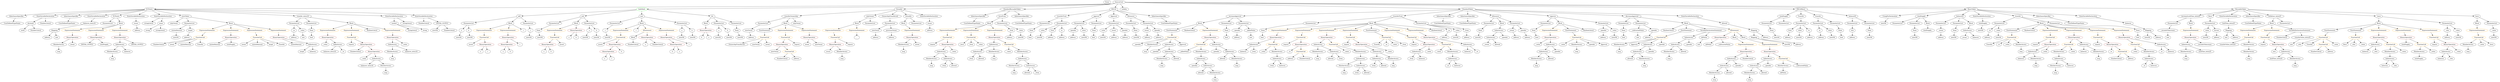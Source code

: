 strict digraph {
	graph [bb="0,0,21319,828"];
	node [label="\N"];
	Enter	[height=0.5,
		pos="9401,810",
		width=0.83628];
	Identifier_balances_7	[color=black,
		height=0.5,
		label=balances,
		pos="10525,306",
		width=1.1828];
	Identifier__	[color=black,
		height=0.5,
		label=_,
		pos="7269,450",
		width=0.75];
	Mapping_Unnamed_4	[color=black,
		height=0.5,
		label=Mapping,
		pos="446.97,522",
		width=1.2105];
	ElementaryTypeName_address_37	[color=black,
		height=0.5,
		label=address,
		pos="361.97,450",
		width=1.0996];
	Mapping_Unnamed_4 -> ElementaryTypeName_address_37	[pos="e,380.49,466.25 428.11,505.46 416.69,496.07 401.94,483.92 389.27,473.48"];
	ElementaryTypeName_uint_6	[color=black,
		height=0.5,
		label=uint,
		pos="446.97,450",
		width=0.75];
	Mapping_Unnamed_4 -> ElementaryTypeName_uint_6	[pos="e,446.97,468.1 446.97,503.7 446.97,496.41 446.97,487.73 446.97,479.54"];
	ExpressionStatement_Unnamed_2	[color=orange,
		height=0.5,
		label=ExpressionStatement,
		pos="4695,522",
		width=2.458];
	FunctionCall_Unnamed_1	[color=orange,
		height=0.5,
		label=FunctionCall,
		pos="4695,450",
		width=1.6125];
	ExpressionStatement_Unnamed_2 -> FunctionCall_Unnamed_1	[pos="e,4695,468.1 4695,503.7 4695,496.41 4695,487.73 4695,479.54"];
	Identifier_mintedAmount	[color=black,
		height=0.5,
		label=mintedAmount,
		pos="2501,378",
		width=1.8204];
	ElementaryTypeName_bool	[color=black,
		height=0.5,
		label=bool,
		pos="15685,450",
		width=0.76697];
	Parameter__spender_2	[color=black,
		height=0.5,
		label=_spender,
		pos="10501,522",
		width=1.2521];
	ElementaryTypeName_address_23	[color=black,
		height=0.5,
		label=address,
		pos="10501,450",
		width=1.0996];
	Parameter__spender_2 -> ElementaryTypeName_address_23	[pos="e,10501,468.1 10501,503.7 10501,496.41 10501,487.73 10501,479.54"];
	BinaryOperation_Unnamed_19	[color=brown,
		height=0.5,
		label=BinaryOperation,
		pos="12118,450",
		width=1.9867];
	FunctionCall_Unnamed_14	[color=orange,
		height=0.5,
		label=FunctionCall,
		pos="12313,378",
		width=1.6125];
	BinaryOperation_Unnamed_19 -> FunctionCall_Unnamed_14	[pos="e,12276,392.25 12158,434.67 12189,423.49 12232,407.93 12265,396.11"];
	IndexAccess_Unnamed_11	[color=black,
		height=0.5,
		label=IndexAccess,
		pos="12504,378",
		width=1.6402];
	BinaryOperation_Unnamed_19 -> IndexAccess_Unnamed_11	[pos="e,12453,387.27 12171,437.47 12180,435.58 12189,433.69 12198,432 12282,415.79 12380,399.29 12442,389.1"];
	Parameter_None_3	[color=black,
		height=0.5,
		label=None,
		pos="15920,522",
		width=0.85014];
	ElementaryTypeName_uint256_13	[color=black,
		height=0.5,
		label=uint256,
		pos="15920,450",
		width=1.0442];
	Parameter_None_3 -> ElementaryTypeName_uint256_13	[pos="e,15920,468.1 15920,503.7 15920,496.41 15920,487.73 15920,479.54"];
	Identifier_lockTime_intou25_1	[color=black,
		height=0.5,
		label=lockTime_intou25,
		pos="19379,234",
		width=2.1669];
	Identifier_a_7	[color=black,
		height=0.5,
		label=a,
		pos="4036,306",
		width=0.75];
	ParameterList_Unnamed_19	[color=black,
		height=0.5,
		label=ParameterList,
		pos="9159,594",
		width=1.7095];
	Parameter_spender_1	[color=black,
		height=0.5,
		label=spender,
		pos="9101,522",
		width=1.1135];
	ParameterList_Unnamed_19 -> Parameter_spender_1	[pos="e,9114.5,539.31 9144.9,576.05 9138,567.68 9129.5,557.4 9121.8,548.13"];
	Parameter_value_2	[color=black,
		height=0.5,
		label=value,
		pos="9192,522",
		width=0.82242];
	ParameterList_Unnamed_19 -> Parameter_value_2	[pos="e,9184.1,539.62 9167.1,575.7 9170.8,567.95 9175.2,558.64 9179.2,550.02"];
	ParameterList_Unnamed_22	[color=black,
		height=0.5,
		label=ParameterList,
		pos="16154,594",
		width=1.7095];
	IndexAccess_Unnamed_49	[color=black,
		height=0.5,
		label=IndexAccess,
		pos="3321,378",
		width=1.6402];
	MemberAccess_Unnamed_41	[color=black,
		height=0.5,
		label=MemberAccess,
		pos="3321,306",
		width=1.9174];
	IndexAccess_Unnamed_49 -> MemberAccess_Unnamed_41	[pos="e,3321,324.1 3321,359.7 3321,352.41 3321,343.73 3321,335.54"];
	Identifier_balances_intou18_1	[color=black,
		height=0.5,
		label=balances_intou18,
		pos="3483,306",
		width=2.0838];
	IndexAccess_Unnamed_49 -> Identifier_balances_intou18_1	[pos="e,3447.6,322.29 3354.1,362.67 3378.1,352.33 3410.7,338.25 3437.1,326.83"];
	Block_Unnamed_21	[color=black,
		height=0.5,
		label=Block,
		pos="7269,594",
		width=0.90558];
	ExpressionStatement_Unnamed_30	[color=orange,
		height=0.5,
		label=ExpressionStatement,
		pos="7074,522",
		width=2.458];
	Block_Unnamed_21 -> ExpressionStatement_Unnamed_30	[pos="e,7116.4,538.24 7242.3,583.41 7212.7,572.81 7164.4,555.47 7127.1,542.08"];
	ExpressionStatement_Unnamed_31	[color=orange,
		height=0.5,
		label=ExpressionStatement,
		pos="7269,522",
		width=2.458];
	Block_Unnamed_21 -> ExpressionStatement_Unnamed_31	[pos="e,7269,540.1 7269,575.7 7269,568.41 7269,559.73 7269,551.54"];
	Identifier_assert	[color=black,
		height=0.5,
		label=assert,
		pos="5100,378",
		width=0.89172];
	ElementaryTypeName_address_30	[color=black,
		height=0.5,
		label=address,
		pos="7882,522",
		width=1.0996];
	ElementaryTypeName_address_29	[color=black,
		height=0.5,
		label=address,
		pos="8549,450",
		width=1.0996];
	ElementaryTypeName_uint_2	[color=black,
		height=0.5,
		label=uint,
		pos="14482,378",
		width=0.75];
	ElementaryTypeName_uint256_34	[color=black,
		height=0.5,
		label=uint256,
		pos="3649,522",
		width=1.0442];
	FunctionDefinition_transferFrom	[color=black,
		height=0.5,
		label=transferFrom,
		pos="9002,666",
		width=1.6402];
	ParameterList_Unnamed_18	[color=black,
		height=0.5,
		label=ParameterList,
		pos="8861,594",
		width=1.7095];
	FunctionDefinition_transferFrom -> ParameterList_Unnamed_18	[pos="e,8891.3,610.07 8972.1,650.15 8951.5,639.97 8924.1,626.33 8901.6,615.16"];
	ParameterList_Unnamed_17	[color=black,
		height=0.5,
		label=ParameterList,
		pos="9002,594",
		width=1.7095];
	FunctionDefinition_transferFrom -> ParameterList_Unnamed_17	[pos="e,9002,612.1 9002,647.7 9002,640.41 9002,631.73 9002,623.54"];
	ParameterList_Unnamed_33	[color=black,
		height=0.5,
		label=ParameterList,
		pos="12654,594",
		width=1.7095];
	Parameter_None_13	[color=black,
		height=0.5,
		label=None,
		pos="12573,522",
		width=0.85014];
	ParameterList_Unnamed_33 -> Parameter_None_13	[pos="e,12590,537.34 12635,576.41 12624,566.94 12610,554.95 12598,544.74"];
	Identifier_Burn	[color=black,
		height=0.5,
		label=Burn,
		pos="20005,378",
		width=0.7947];
	Block_Unnamed_17	[color=black,
		height=0.5,
		label=Block,
		pos="19334,594",
		width=0.90558];
	ExpressionStatement_Unnamed_22	[color=orange,
		height=0.5,
		label=ExpressionStatement,
		pos="19139,522",
		width=2.458];
	Block_Unnamed_17 -> ExpressionStatement_Unnamed_22	[pos="e,19181,538.24 19307,583.41 19278,572.81 19229,555.47 19192,542.08"];
	ExpressionStatement_Unnamed_21	[color=orange,
		height=0.5,
		label=ExpressionStatement,
		pos="19334,522",
		width=2.458];
	Block_Unnamed_17 -> ExpressionStatement_Unnamed_21	[pos="e,19334,540.1 19334,575.7 19334,568.41 19334,559.73 19334,551.54"];
	VariableDeclarationStatement_Unnamed_1	[color=black,
		height=0.5,
		label=VariableDeclarationStatement,
		pos="19560,522",
		width=3.3174];
	Block_Unnamed_17 -> VariableDeclarationStatement_Unnamed_1	[pos="e,19501,538.02 19359,582.11 19364,579.97 19370,577.83 19375,576 19413,562.88 19455,550.49 19490,541"];
	ElementaryTypeName_uint8	[color=black,
		height=0.5,
		label=uint8,
		pos="162.97,522",
		width=0.7947];
	Identifier__value_11	[color=black,
		height=0.5,
		label=_value,
		pos="13274,378",
		width=0.96103];
	Identifier__from_5	[color=black,
		height=0.5,
		label=_from,
		pos="11536,90",
		width=0.93331];
	ElementaryTypeName_address_20	[color=black,
		height=0.5,
		label=address,
		pos="13615,450",
		width=1.0996];
	NumberLiteral_Unnamed_6	[color=black,
		height=0.5,
		label=NumberLiteral,
		pos="19752,306",
		width=1.765];
	BinaryOperation_Unnamed_23	[color=brown,
		height=0.5,
		label=BinaryOperation,
		pos="14630,450",
		width=1.9867];
	Identifier_oldValue	[color=black,
		height=0.5,
		label=oldValue,
		pos="14571,378",
		width=1.2105];
	BinaryOperation_Unnamed_23 -> Identifier_oldValue	[pos="e,14585,395.31 14616,432.05 14609,423.59 14600,413.19 14592,403.84"];
	Identifier__subtractedValue	[color=black,
		height=0.5,
		label=_subtractedValue,
		pos="14708,378",
		width=2.0976];
	BinaryOperation_Unnamed_23 -> Identifier__subtractedValue	[pos="e,14689,395.71 14648,432.41 14658,423.67 14670,412.79 14681,403.13"];
	ParameterList_Unnamed_40	[color=black,
		height=0.5,
		label=ParameterList,
		pos="18499,594",
		width=1.7095];
	Parameter__secondsToIncrease	[color=black,
		height=0.5,
		label=_secondsToIncrease,
		pos="18457,522",
		width=2.458];
	ParameterList_Unnamed_40 -> Parameter__secondsToIncrease	[pos="e,18467,540.28 18489,576.05 18484,568.26 18478,558.82 18473,550.08"];
	Identifier_totalSupply_	[color=black,
		height=0.5,
		label=totalSupply_,
		pos="16405,522",
		width=1.6125];
	MemberAccess_Unnamed_12	[color=black,
		height=0.5,
		label=MemberAccess,
		pos="13038,234",
		width=1.9174];
	Identifier_msg_7	[color=black,
		height=0.5,
		label=msg,
		pos="13038,162",
		width=0.75];
	MemberAccess_Unnamed_12 -> Identifier_msg_7	[pos="e,13038,180.1 13038,215.7 13038,208.41 13038,199.73 13038,191.54"];
	ContractDefinition_ECPoints	[color=black,
		height=0.5,
		label=ECPoints,
		pos="1267,738",
		width=1.2798];
	InheritanceSpecifier_Unnamed_8	[color=black,
		height=0.5,
		label=InheritanceSpecifier,
		pos="138.97,666",
		width=2.3333];
	ContractDefinition_ECPoints -> InheritanceSpecifier_Unnamed_8	[pos="e,207.55,676.75 1220.8,735.75 1078.8,731.66 636.78,716.99 271.97,684 254.76,682.44 236.34,680.36 218.87,678.19"];
	StateVariableDeclaration_Unnamed_7	[color=black,
		height=0.5,
		label=StateVariableDeclaration,
		pos="381.97,666",
		width=2.8184];
	ContractDefinition_ECPoints -> StateVariableDeclaration_Unnamed_7	[pos="e,460.3,677.76 1221.5,734.7 1104.4,728.57 782.29,710.48 514.97,684 500.85,682.6 485.91,680.9 471.35,679.13"];
	InheritanceSpecifier_Unnamed_7	[color=black,
		height=0.5,
		label=InheritanceSpecifier,
		pos="607.97,666",
		width=2.3333];
	ContractDefinition_ECPoints -> InheritanceSpecifier_Unnamed_7	[pos="e,669.18,678.73 1221.5,734.02 1125.4,727.44 894.94,710.15 702.97,684 695.61,683 687.95,681.83 680.31,680.59"];
	StateVariableDeclaration_Unnamed_10	[color=black,
		height=0.5,
		label=StateVariableDeclaration,
		pos="812.97,666",
		width=2.8184];
	ContractDefinition_ECPoints -> StateVariableDeclaration_Unnamed_10	[pos="e,887.81,678.54 1224.7,730.48 1150.7,719.07 996.34,695.27 899.08,680.28"];
	FunctionDefinition_ECPoints	[color=black,
		height=0.5,
		label=ECPoints,
		pos="989.97,666",
		width=1.2798];
	ContractDefinition_ECPoints -> FunctionDefinition_ECPoints	[pos="e,1025.1,678.02 1227.7,728.32 1183.3,718.35 1109.2,701.16 1046,684 1042.7,683.11 1039.3,682.16 1035.9,681.19"];
	StateVariableDeclaration_Unnamed_9	[color=black,
		height=0.5,
		label=StateVariableDeclaration,
		pos="1156,666",
		width=2.8184];
	ContractDefinition_ECPoints -> StateVariableDeclaration_Unnamed_9	[pos="e,1182.6,683.79 1243.4,722.15 1228.5,712.76 1209,700.43 1192.1,689.81"];
	StateVariableDeclaration_Unnamed_5	[color=black,
		height=0.5,
		label=StateVariableDeclaration,
		pos="1377,666",
		width=2.8184];
	ContractDefinition_ECPoints -> StateVariableDeclaration_Unnamed_5	[pos="e,1350.6,683.79 1290.3,722.15 1305.1,712.76 1324.4,700.43 1341.1,689.81"];
	FunctionDefinition_mintToken	[color=black,
		height=0.5,
		label=mintToken,
		pos="1574,666",
		width=1.4046];
	ContractDefinition_ECPoints -> FunctionDefinition_mintToken	[pos="e,1532.1,676.55 1306.2,728.06 1360.8,715.61 1460,692.99 1521.1,679.05"];
	FunctionDefinition_transfer_intou18	[color=black,
		height=0.5,
		label=transfer_intou18,
		pos="2553,666",
		width=1.9729];
	ContractDefinition_ECPoints -> FunctionDefinition_transfer_intou18	[pos="e,2484.1,670.75 1312.4,734.53 1501.6,724.23 2229.1,684.63 2472.8,671.36"];
	StateVariableDeclaration_Unnamed_6	[color=black,
		height=0.5,
		label=StateVariableDeclaration,
		pos="3296,666",
		width=2.8184];
	ContractDefinition_ECPoints -> StateVariableDeclaration_Unnamed_6	[pos="e,3197,670.42 1312.7,735.42 1566.7,726.66 2806.8,683.88 3185.7,670.8"];
	StateVariableDeclaration_Unnamed_8	[color=black,
		height=0.5,
		label=StateVariableDeclaration,
		pos="3542,666",
		width=2.8184];
	ContractDefinition_ECPoints -> StateVariableDeclaration_Unnamed_8	[pos="e,3464.8,678 1313.3,736.48 1585.3,733.34 2978.8,715.91 3406,684 3421.3,682.85 3437.6,681.2 3453.4,679.36"];
	BooleanLiteral_Unnamed_4	[color=black,
		height=0.5,
		label=BooleanLiteral,
		pos="14186,522",
		width=1.7788];
	ExpressionStatement_Unnamed_19	[color=orange,
		height=0.5,
		label=ExpressionStatement,
		pos="21097,522",
		width=2.458];
	FunctionCall_Unnamed_22	[color=orange,
		height=0.5,
		label=FunctionCall,
		pos="21111,450",
		width=1.6125];
	ExpressionStatement_Unnamed_19 -> FunctionCall_Unnamed_22	[pos="e,21108,468.1 21100,503.7 21102,496.32 21104,487.52 21105,479.25"];
	BinaryOperation_Unnamed_34	[color=brown,
		height=0.5,
		label=BinaryOperation,
		pos="7106,378",
		width=1.9867];
	Identifier_owner_1	[color=black,
		height=0.5,
		label=owner,
		pos="7045,306",
		width=0.93331];
	BinaryOperation_Unnamed_34 -> Identifier_owner_1	[pos="e,7058.8,322.83 7091.2,360.05 7083.7,351.47 7074.5,340.89 7066.3,331.44"];
	MemberAccess_Unnamed_37	[color=black,
		height=0.5,
		label=MemberAccess,
		pos="7166,306",
		width=1.9174];
	BinaryOperation_Unnamed_34 -> MemberAccess_Unnamed_37	[pos="e,7151.6,323.79 7120.5,360.05 7127.6,351.71 7136.4,341.49 7144.3,332.25"];
	UserDefinedTypeName_Unnamed_8	[color=black,
		height=0.5,
		label=UserDefinedTypeName,
		pos="97.969,594",
		width=2.7214];
	InheritanceSpecifier_Unnamed_8 -> UserDefinedTypeName_Unnamed_8	[pos="e,107.99,612.1 128.83,647.7 124.27,639.9 118.77,630.51 113.68,621.83"];
	Identifier__to_4	[color=black,
		height=0.5,
		label=_to,
		pos="10941,306",
		width=0.75];
	Parameter_a_1	[color=black,
		height=0.5,
		label=a,
		pos="6119,522",
		width=0.75];
	ElementaryTypeName_uint256_3	[color=black,
		height=0.5,
		label=uint256,
		pos="6116,450",
		width=1.0442];
	Parameter_a_1 -> ElementaryTypeName_uint256_3	[pos="e,6116.7,468.1 6118.2,503.7 6117.9,496.41 6117.5,487.73 6117.2,479.54"];
	FunctionDefinition_increaseApproval	[color=black,
		height=0.5,
		label=increaseApproval,
		pos="10477,666",
		width=2.0976];
	Block_Unnamed_11	[color=black,
		height=0.5,
		label=Block,
		pos="10184,594",
		width=0.90558];
	FunctionDefinition_increaseApproval -> Block_Unnamed_11	[pos="e,10214,602.09 10425,652.57 10368,638.91 10277,617.25 10225,604.76"];
	ParameterList_Unnamed_35	[color=black,
		height=0.5,
		label=ParameterList,
		pos="10407,594",
		width=1.7095];
	FunctionDefinition_increaseApproval -> ParameterList_Unnamed_35	[pos="e,10424,611.79 10460,648.05 10452,639.54 10441,629.07 10432,619.68"];
	ParameterList_Unnamed_34	[color=black,
		height=0.5,
		label=ParameterList,
		pos="10548,594",
		width=1.7095];
	FunctionDefinition_increaseApproval -> ParameterList_Unnamed_34	[pos="e,10531,611.79 10494,648.05 10503,639.54 10513,629.07 10523,619.68"];
	IndexAccess_Unnamed_43	[color=black,
		height=0.5,
		label=IndexAccess,
		pos="8278,306",
		width=1.6402];
	Identifier__from_8	[color=black,
		height=0.5,
		label=_from,
		pos="8218,234",
		width=0.93331];
	IndexAccess_Unnamed_43 -> Identifier__from_8	[pos="e,8231.3,250.51 8263.8,288.41 8256.2,279.62 8246.8,268.66 8238.5,258.96"];
	Identifier_allowed_13	[color=black,
		height=0.5,
		label=allowed,
		pos="8309,234",
		width=1.0858];
	IndexAccess_Unnamed_43 -> Identifier_allowed_13	[pos="e,8301.4,252.1 8285.6,287.7 8289,280.07 8293.1,270.92 8296.8,262.4"];
	FunctionDefinition_totalSupply	[color=black,
		height=0.5,
		label=totalSupply,
		pos="15215,666",
		width=1.4739];
	ParameterList_Unnamed_9	[color=black,
		height=0.5,
		label=ParameterList,
		pos="15074,594",
		width=1.7095];
	FunctionDefinition_totalSupply -> ParameterList_Unnamed_9	[pos="e,15104,609.97 15186,650.5 15165,640.22 15137,626.3 15114,614.97"];
	ParameterList_Unnamed_8	[color=black,
		height=0.5,
		label=ParameterList,
		pos="15215,594",
		width=1.7095];
	FunctionDefinition_totalSupply -> ParameterList_Unnamed_8	[pos="e,15215,612.1 15215,647.7 15215,640.41 15215,631.73 15215,623.54"];
	ElementaryTypeName_uint256_33	[color=black,
		height=0.5,
		label=uint256,
		pos="8644,450",
		width=1.0442];
	Identifier_balances_1	[color=black,
		height=0.5,
		label=balances,
		pos="17705,306",
		width=1.1828];
	Mapping_Unnamed_2	[color=black,
		height=0.5,
		label=Mapping,
		pos="14929,450",
		width=1.2105];
	ElementaryTypeName_uint256_26	[color=black,
		height=0.5,
		label=uint256,
		pos="15229,378",
		width=1.0442];
	Mapping_Unnamed_2 -> ElementaryTypeName_uint256_26	[pos="e,15200,390.21 14961,437.6 14968,435.57 14975,433.6 14981,432 15069,409.85 15094,419.52 15182,396 15185,395.32 15187,394.56 15190,\
393.75"];
	ElementaryTypeName_address_16	[color=black,
		height=0.5,
		label=address,
		pos="15324,378",
		width=1.0996];
	Mapping_Unnamed_2 -> ElementaryTypeName_address_16	[pos="e,15295,390.55 14961,437.4 14968,435.37 14974,433.44 14981,432 15110,403.34 15147,426.23 15276,396 15279,395.39 15281,394.7 15284,\
393.94"];
	Identifier_require_2	[color=black,
		height=0.5,
		label=require,
		pos="10918,378",
		width=1.0026];
	Parameter__subtractedValue	[color=black,
		height=0.5,
		label=_subtractedValue,
		pos="13920,522",
		width=2.0976];
	ElementaryTypeName_uint_1	[color=black,
		height=0.5,
		label=uint,
		pos="13920,450",
		width=0.75];
	Parameter__subtractedValue -> ElementaryTypeName_uint_1	[pos="e,13920,468.1 13920,503.7 13920,496.41 13920,487.73 13920,479.54"];
	Parameter_None_9	[color=black,
		height=0.5,
		label=None,
		pos="18167,522",
		width=0.85014];
	ElementaryTypeName_bool_3	[color=black,
		height=0.5,
		label=bool,
		pos="18169,450",
		width=0.76697];
	Parameter_None_9 -> ElementaryTypeName_bool_3	[pos="e,18168,468.1 18167,503.7 18168,496.41 18168,487.73 18168,479.54"];
	Identifier_require_7	[color=black,
		height=0.5,
		label=require,
		pos="7891,378",
		width=1.0026];
	Identifier_require_10	[color=black,
		height=0.5,
		label=require,
		pos="2981,378",
		width=1.0026];
	Identifier__value_23	[color=black,
		height=0.5,
		label=_value,
		pos="2756,378",
		width=0.96103];
	Parameter_a_2	[color=black,
		height=0.5,
		label=a,
		pos="4990,522",
		width=0.75];
	ElementaryTypeName_uint256_6	[color=black,
		height=0.5,
		label=uint256,
		pos="4961,450",
		width=1.0442];
	Parameter_a_2 -> ElementaryTypeName_uint256_6	[pos="e,4968,467.96 4983.1,504.41 4979.9,496.68 4976,487.27 4972.4,478.52"];
	Identifier_allowed_2	[color=black,
		height=0.5,
		label=allowed,
		pos="11627,90",
		width=1.0858];
	Identifier_Transfer	[color=black,
		height=0.5,
		label=Transfer,
		pos="16883,378",
		width=1.1689];
	VariableDeclaration_decimals	[color=black,
		height=0.5,
		label=decimals,
		pos="256.97,594",
		width=1.1967];
	StateVariableDeclaration_Unnamed_7 -> VariableDeclaration_decimals	[pos="e,281.75,608.88 352.35,648.41 334.11,638.2 310.65,625.06 291.56,614.37"];
	NumberLiteral_Unnamed_9	[color=black,
		height=0.5,
		label=NumberLiteral,
		pos="381.97,594",
		width=1.765];
	StateVariableDeclaration_Unnamed_7 -> NumberLiteral_Unnamed_9	[pos="e,381.97,612.1 381.97,647.7 381.97,640.41 381.97,631.73 381.97,623.54"];
	ParameterList_Unnamed_5	[color=black,
		height=0.5,
		label=ParameterList,
		pos="4692,594",
		width=1.7095];
	Parameter_None_1	[color=black,
		height=0.5,
		label=None,
		pos="4558,522",
		width=0.85014];
	ParameterList_Unnamed_5 -> Parameter_None_1	[pos="e,4580.4,534.69 4662.9,577.81 4641.5,566.63 4612.4,551.44 4590.3,539.88"];
	ElementaryTypeName_uint256_18	[color=black,
		height=0.5,
		label=uint256,
		pos="9194,450",
		width=1.0442];
	Parameter_b_2	[color=black,
		height=0.5,
		label=b,
		pos="5062,522",
		width=0.75];
	ElementaryTypeName_uint256_7	[color=black,
		height=0.5,
		label=uint256,
		pos="5054,450",
		width=1.0442];
	Parameter_b_2 -> ElementaryTypeName_uint256_7	[pos="e,5055.9,468.1 5060,503.7 5059.2,496.41 5058.2,487.73 5057.2,479.54"];
	FunctionCall_Unnamed_10	[color=orange,
		height=0.5,
		label=FunctionCall,
		pos="11044,306",
		width=1.6125];
	ElementaryTypeName_address_19	[color=black,
		height=0.5,
		label=address,
		pos="10952,234",
		width=1.0996];
	FunctionCall_Unnamed_10 -> ElementaryTypeName_address_19	[pos="e,10972,249.86 11023,289.12 11011,279.55 10994,267.23 10981,256.76"];
	NumberLiteral_Unnamed_3	[color=black,
		height=0.5,
		label=NumberLiteral,
		pos="11073,234",
		width=1.765];
	FunctionCall_Unnamed_10 -> NumberLiteral_Unnamed_3	[pos="e,11066,252.1 11051,287.7 11054,280.15 11058,271.12 11062,262.68"];
	ElementaryTypeName_uint256_29	[color=black,
		height=0.5,
		label=uint256,
		pos="12532,450",
		width=1.0442];
	Parameter_None_13 -> ElementaryTypeName_uint256_29	[pos="e,12542,467.63 12563,504.76 12559,496.67 12553,486.66 12547,477.49"];
	ElementaryTypeName_uint256_35	[color=black,
		height=0.5,
		label=uint256,
		pos="1463,450",
		width=1.0442];
	ParameterList_Unnamed_37	[color=black,
		height=0.5,
		label=ParameterList,
		pos="13796,594",
		width=1.7095];
	Parameter_None_15	[color=black,
		height=0.5,
		label=None,
		pos="13796,522",
		width=0.85014];
	ParameterList_Unnamed_37 -> Parameter_None_15	[pos="e,13796,540.1 13796,575.7 13796,568.41 13796,559.73 13796,551.54"];
	ParameterList_Unnamed_21	[color=black,
		height=0.5,
		label=ParameterList,
		pos="9455,594",
		width=1.7095];
	VariableDeclaration_value_1	[color=black,
		height=0.5,
		label=value,
		pos="9368,522",
		width=0.82242];
	ParameterList_Unnamed_21 -> VariableDeclaration_value_1	[pos="e,9385.4,537.02 9434.8,576.76 9422.8,567.08 9407.3,554.67 9394.3,544.22"];
	VariableDeclaration_owner	[color=black,
		height=0.5,
		label=owner,
		pos="9455,522",
		width=0.93331];
	ParameterList_Unnamed_21 -> VariableDeclaration_owner	[pos="e,9455,540.1 9455,575.7 9455,568.41 9455,559.73 9455,551.54"];
	VariableDeclaration_spender	[color=black,
		height=0.5,
		label=spender,
		pos="9549,522",
		width=1.1135];
	ParameterList_Unnamed_21 -> VariableDeclaration_spender	[pos="e,9528.9,537.95 9476.8,576.76 9489.6,567.25 9505.9,555.1 9519.7,544.77"];
	Identifier__from_1	[color=black,
		height=0.5,
		label=_from,
		pos="11684,162",
		width=0.93331];
	MemberAccess_Unnamed_19	[color=black,
		height=0.5,
		label=MemberAccess,
		pos="14242,306",
		width=1.9174];
	Identifier_msg_13	[color=black,
		height=0.5,
		label=msg,
		pos="14242,234",
		width=0.75];
	MemberAccess_Unnamed_19 -> Identifier_msg_13	[pos="e,14242,252.1 14242,287.7 14242,280.41 14242,271.73 14242,263.54"];
	Identifier_msg_21	[color=black,
		height=0.5,
		label=msg,
		pos="19160,234",
		width=0.75];
	ElementaryTypeName_address_18	[color=black,
		height=0.5,
		label=address,
		pos="12247,450",
		width=1.0996];
	FunctionCall_Unnamed_40	[color=orange,
		height=0.5,
		label=FunctionCall,
		pos="2981,450",
		width=1.6125];
	FunctionCall_Unnamed_40 -> Identifier_require_10	[pos="e,2981,396.1 2981,431.7 2981,424.41 2981,415.73 2981,407.54"];
	BinaryOperation_Unnamed_42	[color=brown,
		height=0.5,
		label=BinaryOperation,
		pos="3107,378",
		width=1.9867];
	FunctionCall_Unnamed_40 -> BinaryOperation_Unnamed_42	[pos="e,3078.4,394.89 3008.3,433.81 3025.9,424.06 3048.9,411.26 3068.3,400.48"];
	ElementaryTypeName_address_35	[color=black,
		height=0.5,
		label=address,
		pos="1160,522",
		width=1.0996];
	EmitStatement_Unnamed_7	[color=black,
		height=0.5,
		label=EmitStatement,
		pos="6513,522",
		width=1.7788];
	FunctionCall_Unnamed_37	[color=orange,
		height=0.5,
		label=FunctionCall,
		pos="6513,450",
		width=1.6125];
	EmitStatement_Unnamed_7 -> FunctionCall_Unnamed_37	[pos="e,6513,468.1 6513,503.7 6513,496.41 6513,487.73 6513,479.54"];
	Identifier_owner_6	[color=black,
		height=0.5,
		label=owner,
		pos="2052,378",
		width=0.93331];
	VariableDeclaration_balances_intou18	[color=black,
		height=0.5,
		label=balances_intou18,
		pos="752.97,594",
		width=2.0838];
	VariableDeclaration_balances_intou18 -> Mapping_Unnamed_4	[pos="e,483.8,531.92 699.26,581.1 651.6,570.49 580.09,554.44 517.97,540 510.5,538.26 502.6,536.4 494.89,534.57"];
	Identifier_balances_12	[color=black,
		height=0.5,
		label=balances,
		pos="20188,306",
		width=1.1828];
	UserDefinedTypeName_Unnamed_7	[color=black,
		height=0.5,
		label=UserDefinedTypeName,
		pos="561.97,594",
		width=2.7214];
	InheritanceSpecifier_Unnamed_7 -> UserDefinedTypeName_Unnamed_7	[pos="e,573.21,612.1 596.6,647.7 591.42,639.81 585.17,630.3 579.41,621.55"];
	Identifier_owner_3	[color=black,
		height=0.5,
		label=owner,
		pos="6864,378",
		width=0.93331];
	FunctionCall_Unnamed_31	[color=orange,
		height=0.5,
		label=FunctionCall,
		pos="8017,450",
		width=1.6125];
	FunctionCall_Unnamed_31 -> Identifier_require_7	[pos="e,7914.4,392.04 7989.6,433.81 7970.4,423.15 7944.7,408.83 7924.3,397.5"];
	BinaryOperation_Unnamed_31	[color=brown,
		height=0.5,
		label=BinaryOperation,
		pos="8017,378",
		width=1.9867];
	FunctionCall_Unnamed_31 -> BinaryOperation_Unnamed_31	[pos="e,8017,396.1 8017,431.7 8017,424.41 8017,415.73 8017,407.54"];
	Block_Unnamed_15	[color=black,
		height=0.5,
		label=Block,
		pos="21097,594",
		width=0.90558];
	Block_Unnamed_15 -> ExpressionStatement_Unnamed_19	[pos="e,21097,540.1 21097,575.7 21097,568.41 21097,559.73 21097,551.54"];
	UserDefinedTypeName_Unnamed	[color=black,
		height=0.5,
		label=UserDefinedTypeName,
		pos="9917,594",
		width=2.7214];
	EmitStatement_Unnamed_3	[color=black,
		height=0.5,
		label=EmitStatement,
		pos="9953,522",
		width=1.7788];
	FunctionCall_Unnamed_19	[color=orange,
		height=0.5,
		label=FunctionCall,
		pos="9955,450",
		width=1.6125];
	EmitStatement_Unnamed_3 -> FunctionCall_Unnamed_19	[pos="e,9954.5,468.1 9953.5,503.7 9953.7,496.41 9953.9,487.73 9954.2,479.54"];
	MemberAccess_Unnamed_38	[color=black,
		height=0.5,
		label=MemberAccess,
		pos="923.97,306",
		width=1.9174];
	Identifier_msg_27	[color=black,
		height=0.5,
		label=msg,
		pos="923.97,234",
		width=0.75];
	MemberAccess_Unnamed_38 -> Identifier_msg_27	[pos="e,923.97,252.1 923.97,287.7 923.97,280.41 923.97,271.73 923.97,263.54"];
	FunctionCall_Unnamed_8	[color=orange,
		height=0.5,
		label=FunctionCall,
		pos="17126,450",
		width=1.6125];
	FunctionCall_Unnamed_8 -> Identifier_Transfer	[pos="e,16915,390.05 17083,437.75 17044,427.44 16985,411.46 16934,396 16931,395.22 16929,394.4 16926,393.56"];
	Identifier__to_3	[color=black,
		height=0.5,
		label=_to,
		pos="16970,378",
		width=0.75];
	FunctionCall_Unnamed_8 -> Identifier__to_3	[pos="e,16992,389.34 17093,434.71 17069,424.17 17035,409.39 17006,396 17005,395.4 17003,394.79 17002,394.17"];
	Identifier__value_3	[color=black,
		height=0.5,
		label=_value,
		pos="17050,378",
		width=0.96103];
	FunctionCall_Unnamed_8 -> Identifier__value_3	[pos="e,17067,394.27 17108,432.41 17098,423.29 17086,411.83 17075,401.87"];
	MemberAccess_Unnamed_5	[color=black,
		height=0.5,
		label=MemberAccess,
		pos="17172,378",
		width=1.9174];
	FunctionCall_Unnamed_8 -> MemberAccess_Unnamed_5	[pos="e,17161,395.79 17137,432.05 17142,424.06 17149,414.33 17155,405.4"];
	ExpressionStatement_Unnamed_32	[color=orange,
		height=0.5,
		label=ExpressionStatement,
		pos="6684,522",
		width=2.458];
	FunctionCall_Unnamed_35	[color=orange,
		height=0.5,
		label=FunctionCall,
		pos="6684,450",
		width=1.6125];
	ExpressionStatement_Unnamed_32 -> FunctionCall_Unnamed_35	[pos="e,6684,468.1 6684,503.7 6684,496.41 6684,487.73 6684,479.54"];
	FunctionDefinition_approve	[color=black,
		height=0.5,
		label=approve,
		pos="9300,666",
		width=1.1412];
	FunctionDefinition_approve -> ParameterList_Unnamed_19	[pos="e,9189.3,610.05 9273.4,651.83 9252.6,641.48 9223.2,626.89 9199.4,615.09"];
	ParameterList_Unnamed_20	[color=black,
		height=0.5,
		label=ParameterList,
		pos="9300,594",
		width=1.7095];
	FunctionDefinition_approve -> ParameterList_Unnamed_20	[pos="e,9300,612.1 9300,647.7 9300,640.41 9300,631.73 9300,623.54"];
	ElementaryTypeName_address_8	[color=black,
		height=0.5,
		label=address,
		pos="9099,450",
		width=1.0996];
	Parameter_spender_1 -> ElementaryTypeName_address_8	[pos="e,9099.5,468.1 9100.5,503.7 9100.3,496.41 9100,487.73 9099.8,479.54"];
	Identifier_msg_24	[color=black,
		height=0.5,
		label=msg,
		pos="8599,90",
		width=0.75];
	Identifier_require_1	[color=black,
		height=0.5,
		label=require,
		pos="17295,378",
		width=1.0026];
	Identifier__owner_1	[color=black,
		height=0.5,
		label=_owner,
		pos="12634,378",
		width=1.0719];
	VariableDeclaration_decimals -> ElementaryTypeName_uint8	[pos="e,180.79,536.27 236.57,577.81 222.93,567.65 204.83,554.17 189.99,543.12"];
	NumberLiteral_Unnamed_8	[color=black,
		height=0.5,
		label=NumberLiteral,
		pos="272.97,522",
		width=1.765];
	VariableDeclaration_decimals -> NumberLiteral_Unnamed_8	[pos="e,269.06,540.1 260.92,575.7 262.61,568.32 264.62,559.52 266.51,551.25"];
	ElementaryTypeName_uint256_9	[color=black,
		height=0.5,
		label=uint256,
		pos="3865,450",
		width=1.0442];
	Identifier_OwnershipTransferred	[color=black,
		height=0.5,
		label=OwnershipTransferred,
		pos="6262,378",
		width=2.6243];
	Identifier__value_19	[color=black,
		height=0.5,
		label=_value,
		pos="8550,306",
		width=0.96103];
	BinaryOperation_Unnamed_30	[color=brown,
		height=0.5,
		label=BinaryOperation,
		pos="20548,450",
		width=1.9867];
	Identifier_totalSupply__1	[color=black,
		height=0.5,
		label=totalSupply_,
		pos="20548,378",
		width=1.6125];
	BinaryOperation_Unnamed_30 -> Identifier_totalSupply__1	[pos="e,20548,396.1 20548,431.7 20548,424.41 20548,415.73 20548,407.54"];
	FunctionCall_Unnamed_27	[color=orange,
		height=0.5,
		label=FunctionCall,
		pos="20682,378",
		width=1.6125];
	BinaryOperation_Unnamed_30 -> FunctionCall_Unnamed_27	[pos="e,20653,393.94 20578,433.29 20597,423.22 20623,410.05 20643,399.21"];
	IndexAccess_Unnamed_50	[color=black,
		height=0.5,
		label=IndexAccess,
		pos="2868,378",
		width=1.6402];
	Identifier_balances_intou18_2	[color=black,
		height=0.5,
		label=balances_intou18,
		pos="2780,306",
		width=2.0838];
	IndexAccess_Unnamed_50 -> Identifier_balances_intou18_2	[pos="e,2800.9,323.63 2847.6,360.76 2836.3,351.79 2822.1,340.49 2809.6,330.56"];
	Identifier__to_8	[color=black,
		height=0.5,
		label=_to,
		pos="2900,306",
		width=0.75];
	IndexAccess_Unnamed_50 -> Identifier__to_8	[pos="e,2892.4,323.62 2875.9,359.7 2879.4,351.95 2883.7,342.64 2887.6,334.02"];
	Identifier__owner	[color=black,
		height=0.5,
		label=_owner,
		pos="16718,450",
		width=1.0719];
	Identifier_require_6	[color=black,
		height=0.5,
		label=require,
		pos="20794,378",
		width=1.0026];
	ParameterList_Unnamed_41	[color=black,
		height=0.5,
		label=ParameterList,
		pos="19446,594",
		width=1.7095];
	Identifier_require_5	[color=black,
		height=0.5,
		label=require,
		pos="19283,378",
		width=1.0026];
	Identifier__from	[color=black,
		height=0.5,
		label=_from,
		pos="12017,234",
		width=0.93331];
	ParameterList_Unnamed_26	[color=black,
		height=0.5,
		label=ParameterList,
		pos="16519,594",
		width=1.7095];
	Parameter__owner	[color=black,
		height=0.5,
		label=_owner,
		pos="16520,522",
		width=1.0719];
	ParameterList_Unnamed_26 -> Parameter__owner	[pos="e,16520,540.1 16519,575.7 16519,568.41 16519,559.73 16520,551.54"];
	Identifier_msg_9	[color=black,
		height=0.5,
		label=msg,
		pos="10468,162",
		width=0.75];
	FunctionDefinition_transferFrom_1	[color=black,
		height=0.5,
		label=transferFrom,
		pos="11847,666",
		width=1.6402];
	ParameterList_Unnamed_29	[color=black,
		height=0.5,
		label=ParameterList,
		pos="11122,594",
		width=1.7095];
	FunctionDefinition_transferFrom_1 -> ParameterList_Unnamed_29	[pos="e,11180,600.59 11791,659.62 11661,647 11334,615.49 11191,601.67"];
	Block_Unnamed_8	[color=black,
		height=0.5,
		label=Block,
		pos="11625,594",
		width=0.90558];
	FunctionDefinition_transferFrom_1 -> Block_Unnamed_8	[pos="e,11653,603.84 11807,652.4 11766,639.62 11704,619.97 11664,607.29"];
	ParameterList_Unnamed_28	[color=black,
		height=0.5,
		label=ParameterList,
		pos="12084,594",
		width=1.7095];
	FunctionDefinition_transferFrom_1 -> ParameterList_Unnamed_28	[pos="e,12042,607.41 11888,652.81 11928,641.1 11988,623.35 12031,610.61"];
	Identifier_now	[color=black,
		height=0.5,
		label=now,
		pos="19357,306",
		width=0.75];
	Identifier_transferValue_intou25	[color=black,
		height=0.5,
		label=transferValue_intou25,
		pos="18981,378",
		width=2.555];
	BinaryOperation_Unnamed_32	[color=brown,
		height=0.5,
		label=BinaryOperation,
		pos="8420,450",
		width=1.9867];
	IndexAccess_Unnamed_42	[color=black,
		height=0.5,
		label=IndexAccess,
		pos="8421,378",
		width=1.6402];
	BinaryOperation_Unnamed_32 -> IndexAccess_Unnamed_42	[pos="e,8420.7,396.1 8420.2,431.7 8420.3,424.41 8420.4,415.73 8420.6,407.54"];
	FunctionCall_Unnamed_32	[color=orange,
		height=0.5,
		label=FunctionCall,
		pos="8556,378",
		width=1.6125];
	BinaryOperation_Unnamed_32 -> FunctionCall_Unnamed_32	[pos="e,8526.9,393.94 8450.5,433.29 8470.1,423.18 8495.9,409.93 8517,399.06"];
	MemberAccess_Unnamed_32	[color=black,
		height=0.5,
		label=MemberAccess,
		pos="7871,234",
		width=1.9174];
	Identifier_msg_22	[color=black,
		height=0.5,
		label=msg,
		pos="7871,162",
		width=0.75];
	MemberAccess_Unnamed_32 -> Identifier_msg_22	[pos="e,7871,180.1 7871,215.7 7871,208.41 7871,199.73 7871,191.54"];
	FunctionCall_Unnamed	[color=orange,
		height=0.5,
		label=FunctionCall,
		pos="5261,450",
		width=1.6125];
	FunctionCall_Unnamed -> Identifier_assert	[pos="e,5124.9,389.82 5228.4,434.83 5201.4,423.09 5163,406.43 5135.3,394.36"];
	BinaryOperation_Unnamed_3	[color=brown,
		height=0.5,
		label=BinaryOperation,
		pos="5222,378",
		width=1.9867];
	FunctionCall_Unnamed -> BinaryOperation_Unnamed_3	[pos="e,5231.6,396.28 5251.5,432.05 5247.2,424.26 5241.9,414.82 5237.1,406.08"];
	ElementaryTypeName_address_2	[color=black,
		height=0.5,
		label=address,
		pos="15220,450",
		width=1.0996];
	Identifier_balances_6	[color=black,
		height=0.5,
		label=balances,
		pos="12111,234",
		width=1.1828];
	InheritanceSpecifier_Unnamed_5	[color=black,
		height=0.5,
		label=InheritanceSpecifier,
		pos="8299,666",
		width=2.3333];
	UserDefinedTypeName_Unnamed_5	[color=black,
		height=0.5,
		label=UserDefinedTypeName,
		pos="8244,594",
		width=2.7214];
	InheritanceSpecifier_Unnamed_5 -> UserDefinedTypeName_Unnamed_5	[pos="e,8257.5,612.28 8285.7,648.05 8279.3,640.01 8271.6,630.2 8264.6,621.23"];
	FunctionCall_Unnamed_18	[color=orange,
		height=0.5,
		label=FunctionCall,
		pos="10150,378",
		width=1.6125];
	Identifier__addedValue	[color=black,
		height=0.5,
		label=_addedValue,
		pos="10004,306",
		width=1.6541];
	FunctionCall_Unnamed_18 -> Identifier__addedValue	[pos="e,10035,321.78 10119,362.33 10098,351.95 10068,337.94 10045,326.61"];
	MemberAccess_Unnamed_15	[color=black,
		height=0.5,
		label=MemberAccess,
		pos="10151,306",
		width=1.9174];
	FunctionCall_Unnamed_18 -> MemberAccess_Unnamed_15	[pos="e,10151,324.1 10150,359.7 10150,352.41 10150,343.73 10151,335.54"];
	MemberAccess_Unnamed_13	[color=black,
		height=0.5,
		label=MemberAccess,
		pos="13396,378",
		width=1.9174];
	Identifier_msg_8	[color=black,
		height=0.5,
		label=msg,
		pos="13396,306",
		width=0.75];
	MemberAccess_Unnamed_13 -> Identifier_msg_8	[pos="e,13396,324.1 13396,359.7 13396,352.41 13396,343.73 13396,335.54"];
	NumberLiteral_Unnamed_1	[color=black,
		height=0.5,
		label=NumberLiteral,
		pos="5375,378",
		width=1.765];
	ElementaryTypeName_address_31	[color=black,
		height=0.5,
		label=address,
		pos="7562,450",
		width=1.0996];
	Parameter__to_2	[color=black,
		height=0.5,
		label=_to,
		pos="2461,522",
		width=0.75];
	ElementaryTypeName_address_38	[color=black,
		height=0.5,
		label=address,
		pos="2461,450",
		width=1.0996];
	Parameter__to_2 -> ElementaryTypeName_address_38	[pos="e,2461,468.1 2461,503.7 2461,496.41 2461,487.73 2461,479.54"];
	Identifier_msg_10	[color=black,
		height=0.5,
		label=msg,
		pos="10275,18",
		width=0.75];
	ElementaryTypeName_address_4	[color=black,
		height=0.5,
		label=address,
		pos="9742,450",
		width=1.0996];
	BinaryOperation_Unnamed_14	[color=brown,
		height=0.5,
		label=BinaryOperation,
		pos="18052,450",
		width=1.9867];
	FunctionCall_Unnamed_7	[color=orange,
		height=0.5,
		label=FunctionCall,
		pos="18163,378",
		width=1.6125];
	BinaryOperation_Unnamed_14 -> FunctionCall_Unnamed_7	[pos="e,18138,394.67 18078,432.76 18093,423.18 18112,410.92 18129,400.53"];
	IndexAccess_Unnamed_3	[color=black,
		height=0.5,
		label=IndexAccess,
		pos="18399,378",
		width=1.6402];
	BinaryOperation_Unnamed_14 -> IndexAccess_Unnamed_3	[pos="e,18350,388.48 18105,437.65 18114,435.74 18123,433.8 18132,432 18203,417.39 18285,401.24 18339,390.65"];
	IndexAccess_Unnamed_12	[color=black,
		height=0.5,
		label=IndexAccess,
		pos="12374,234",
		width=1.6402];
	Identifier__to_6	[color=black,
		height=0.5,
		label=_to,
		pos="12330,162",
		width=0.75];
	IndexAccess_Unnamed_12 -> Identifier__to_6	[pos="e,12340,178.83 12363,216.05 12358,207.73 12352,197.54 12346,188.32"];
	Identifier_balances_10	[color=black,
		height=0.5,
		label=balances,
		pos="12418,162",
		width=1.1828];
	IndexAccess_Unnamed_12 -> Identifier_balances_10	[pos="e,12407,179.79 12385,216.05 12390,208.06 12396,198.33 12401,189.4"];
	Identifier_allowed_6	[color=black,
		height=0.5,
		label=allowed,
		pos="10149,90",
		width=1.0858];
	Identifier_allowed_8	[color=black,
		height=0.5,
		label=allowed,
		pos="14368,306",
		width=1.0858];
	ExpressionStatement_Unnamed_26	[color=orange,
		height=0.5,
		label=ExpressionStatement,
		pos="8028,522",
		width=2.458];
	ExpressionStatement_Unnamed_26 -> FunctionCall_Unnamed_31	[pos="e,8019.7,468.1 8025.3,503.7 8024.1,496.32 8022.7,487.52 8021.4,479.25"];
	ContractDefinition_SafeMath	[color=green,
		height=0.5,
		label=SafeMath,
		pos="5449,738",
		width=1.2798];
	FunctionDefinition_add	[color=black,
		height=0.5,
		label=add,
		pos="4425,666",
		width=0.75];
	ContractDefinition_SafeMath -> FunctionDefinition_add	[pos="e,4452.1,668.86 5403.6,733.9 5231.8,722.16 4622.3,680.49 4463.2,669.61"];
	FunctionDefinition_sub	[color=black,
		height=0.5,
		label=sub,
		pos="4932,666",
		width=0.75];
	ContractDefinition_SafeMath -> FunctionDefinition_sub	[pos="e,4958.5,670.6 5405.8,731.15 5306.5,717.71 5063.5,684.81 4969.7,672.11"];
	FunctionDefinition_mul	[color=black,
		height=0.5,
		label=mul,
		pos="5449,666",
		width=0.75];
	ContractDefinition_SafeMath -> FunctionDefinition_mul	[pos="e,5449,684.1 5449,719.7 5449,712.41 5449,703.73 5449,695.54"];
	FunctionDefinition_div	[color=black,
		height=0.5,
		label=div,
		pos="6062,666",
		width=0.75];
	ContractDefinition_SafeMath -> FunctionDefinition_div	[pos="e,6035.3,670.05 5492.6,732.02 5607.2,718.93 5916,683.67 6024,671.34"];
	IndexAccess_Unnamed_47	[color=black,
		height=0.5,
		label=IndexAccess,
		pos="2644,378",
		width=1.6402];
	Identifier_target	[color=black,
		height=0.5,
		label=target,
		pos="2552,306",
		width=0.864];
	IndexAccess_Unnamed_47 -> Identifier_target	[pos="e,2570.4,321.02 2622.6,360.76 2609.8,350.99 2593.3,338.43 2579.5,327.91"];
	Identifier_balances_15	[color=black,
		height=0.5,
		label=balances,
		pos="2644,306",
		width=1.1828];
	IndexAccess_Unnamed_47 -> Identifier_balances_15	[pos="e,2644,324.1 2644,359.7 2644,352.41 2644,343.73 2644,335.54"];
	Parameter_None_7	[color=black,
		height=0.5,
		label=None,
		pos="9287,522",
		width=0.85014];
	ParameterList_Unnamed_20 -> Parameter_None_7	[pos="e,9290.1,540.1 9296.8,575.7 9295.4,568.32 9293.8,559.52 9292.2,551.25"];
	VariableDeclaration_from	[color=black,
		height=0.5,
		label=from,
		pos="15240,522",
		width=0.7947];
	VariableDeclaration_from -> ElementaryTypeName_address_2	[pos="e,15225,468.28 15235,504.05 15233,496.6 15230,487.64 15228,479.22"];
	MemberAccess_Unnamed_22	[color=black,
		height=0.5,
		label=MemberAccess,
		pos="15205,162",
		width=1.9174];
	Identifier_oldValue_1	[color=black,
		height=0.5,
		label=oldValue,
		pos="15205,90",
		width=1.2105];
	MemberAccess_Unnamed_22 -> Identifier_oldValue_1	[pos="e,15205,108.1 15205,143.7 15205,136.41 15205,127.73 15205,119.54"];
	stringLiteral_Unnamed_2	[color=black,
		height=0.5,
		label=stringLiteral,
		pos="3459,522",
		width=1.5016];
	FunctionCall_Unnamed_24	[color=orange,
		height=0.5,
		label=FunctionCall,
		pos="19158,450",
		width=1.6125];
	ExpressionStatement_Unnamed_22 -> FunctionCall_Unnamed_24	[pos="e,19153,468.1 19144,503.7 19146,496.24 19148,487.32 19150,478.97"];
	Identifier_a	[color=black,
		height=0.5,
		label=a,
		pos="5484,378",
		width=0.75];
	Parameter__to_1	[color=black,
		height=0.5,
		label=_to,
		pos="12271,522",
		width=0.75];
	Parameter__to_1 -> ElementaryTypeName_address_18	[pos="e,12253,468.28 12265,504.05 12263,496.52 12259,487.44 12257,478.94"];
	ExpressionStatement_Unnamed_18	[color=orange,
		height=0.5,
		label=ExpressionStatement,
		pos="15085,378",
		width=2.458];
	BinaryOperation_Unnamed_25	[color=brown,
		height=0.5,
		label=BinaryOperation,
		pos="15085,306",
		width=1.9867];
	ExpressionStatement_Unnamed_18 -> BinaryOperation_Unnamed_25	[pos="e,15085,324.1 15085,359.7 15085,352.41 15085,343.73 15085,335.54"];
	Parameter__owner_1	[color=black,
		height=0.5,
		label=_owner,
		pos="12838,522",
		width=1.0719];
	ElementaryTypeName_address_21	[color=black,
		height=0.5,
		label=address,
		pos="12872,450",
		width=1.0996];
	Parameter__owner_1 -> ElementaryTypeName_address_21	[pos="e,12864,467.79 12846,504.05 12850,496.23 12855,486.75 12859,477.98"];
	NumberLiteral_Unnamed_2	[color=black,
		height=0.5,
		label=NumberLiteral,
		pos="17995,234",
		width=1.765];
	Identifier__who_1	[color=black,
		height=0.5,
		label=_who,
		pos="20280,306",
		width=0.87786];
	BinaryOperation_Unnamed_45	[color=brown,
		height=0.5,
		label=BinaryOperation,
		pos="2761,450",
		width=1.9867];
	BinaryOperation_Unnamed_45 -> Identifier__value_23	[pos="e,2757.2,396.1 2759.7,431.7 2759.2,424.41 2758.6,415.73 2758,407.54"];
	BinaryOperation_Unnamed_45 -> IndexAccess_Unnamed_50	[pos="e,2844,394.67 2785.8,432.76 2800.3,423.27 2818.8,411.15 2834.6,400.82"];
	IndexAccess_Unnamed_31	[color=black,
		height=0.5,
		label=IndexAccess,
		pos="15071,234",
		width=1.6402];
	BinaryOperation_Unnamed_25 -> IndexAccess_Unnamed_31	[pos="e,15074,252.1 15082,287.7 15080,280.32 15078,271.52 15077,263.25"];
	FunctionCall_Unnamed_20	[color=orange,
		height=0.5,
		label=FunctionCall,
		pos="15206,234",
		width=1.6125];
	BinaryOperation_Unnamed_25 -> FunctionCall_Unnamed_20	[pos="e,15180,250.26 15113,288.94 15130,279.13 15152,266.48 15170,255.9"];
	Parameter_c_1	[color=black,
		height=0.5,
		label=c,
		pos="4482,522",
		width=0.75];
	ElementaryTypeName_uint256_11	[color=black,
		height=0.5,
		label=uint256,
		pos="4473,450",
		width=1.0442];
	Parameter_c_1 -> ElementaryTypeName_uint256_11	[pos="e,4475.2,468.1 4479.7,503.7 4478.8,496.32 4477.7,487.52 4476.6,479.25"];
	ExpressionStatement_Unnamed_12	[color=orange,
		height=0.5,
		label=ExpressionStatement,
		pos="10869,522",
		width=2.458];
	BinaryOperation_Unnamed_18	[color=brown,
		height=0.5,
		label=BinaryOperation,
		pos="10832,450",
		width=1.9867];
	ExpressionStatement_Unnamed_12 -> BinaryOperation_Unnamed_18	[pos="e,10841,468.1 10860,503.7 10856,495.98 10851,486.71 10846,478.11"];
	ParameterList_Unnamed_46	[color=black,
		height=0.5,
		label=ParameterList,
		pos="7381,594",
		width=1.7095];
	Identifier__who_4	[color=black,
		height=0.5,
		label=_who,
		pos="19603,378",
		width=0.87786];
	ContractDefinition_Ownable	[color=black,
		height=0.5,
		label=Ownable,
		pos="7623,738",
		width=1.2105];
	FunctionDefinition_transferOwnership	[color=black,
		height=0.5,
		label=transferOwnership,
		pos="6735,666",
		width=2.1947];
	ContractDefinition_Ownable -> FunctionDefinition_transferOwnership	[pos="e,6808.7,672.81 7580.4,733.65 7442.5,722.77 7005.8,688.35 6820,673.7"];
	ModifierDefinition_onlyOwner	[color=black,
		height=0.5,
		label=onlyOwner,
		pos="7381,666",
		width=1.4323];
	ContractDefinition_Ownable -> ModifierDefinition_onlyOwner	[pos="e,7419.9,678.26 7588,726.9 7546.7,714.94 7477.6,694.96 7430.7,681.39"];
	EventDefinition_OwnershipTransferred	[color=black,
		height=0.5,
		label=OwnershipTransferred,
		pos="7545,666",
		width=2.6243];
	ContractDefinition_Ownable -> EventDefinition_OwnershipTransferred	[pos="e,7564,684.04 7605.3,721.12 7595.6,712.39 7583.3,701.39 7572.4,691.58"];
	FunctionDefinition_Ownable	[color=black,
		height=0.5,
		label=Ownable,
		pos="7701,666",
		width=1.2105];
	ContractDefinition_Ownable -> FunctionDefinition_Ownable	[pos="e,7683.3,682.82 7640.7,721.12 7650.8,711.99 7663.8,700.36 7675.1,690.22"];
	StateVariableDeclaration_Unnamed_4	[color=black,
		height=0.5,
		label=StateVariableDeclaration,
		pos="7873,666",
		width=2.8184];
	ContractDefinition_Ownable -> StateVariableDeclaration_Unnamed_4	[pos="e,7820.4,681.71 7658.3,727.12 7697.5,716.14 7761.6,698.19 7809.5,684.76"];
	ParameterList_Unnamed_6	[color=black,
		height=0.5,
		label=ParameterList,
		pos="3949,594",
		width=1.7095];
	FunctionDefinition_add -> ParameterList_Unnamed_6	[pos="e,4003.2,602.98 4398.7,661.14 4326,650.45 4120.6,620.25 4014.4,604.62"];
	Block_Unnamed_4	[color=black,
		height=0.5,
		label=Block,
		pos="4323,594",
		width=0.90558];
	FunctionDefinition_add -> Block_Unnamed_4	[pos="e,4342.8,608.6 4406.7,652.49 4391.6,642.07 4369.7,627.04 4352.1,614.96"];
	ParameterList_Unnamed_7	[color=black,
		height=0.5,
		label=ParameterList,
		pos="4459,594",
		width=1.7095];
	FunctionDefinition_add -> ParameterList_Unnamed_7	[pos="e,4450.7,611.96 4433,648.41 4436.8,640.59 4441.5,631.06 4445.7,622.23"];
	Identifier_allowed_3	[color=black,
		height=0.5,
		label=allowed,
		pos="13164,234",
		width=1.0858];
	IndexAccess_Unnamed_13	[color=black,
		height=0.5,
		label=IndexAccess,
		pos="11193,378",
		width=1.6402];
	MemberAccess_Unnamed_9	[color=black,
		height=0.5,
		label=MemberAccess,
		pos="11189,306",
		width=1.9174];
	IndexAccess_Unnamed_13 -> MemberAccess_Unnamed_9	[pos="e,11190,324.1 11192,359.7 11192,352.41 11191,343.73 11191,335.54"];
	IndexAccess_Unnamed_14	[color=black,
		height=0.5,
		label=IndexAccess,
		pos="11335,306",
		width=1.6402];
	IndexAccess_Unnamed_13 -> IndexAccess_Unnamed_14	[pos="e,11305,321.82 11223,362.15 11244,351.85 11272,338.02 11295,326.78"];
	ElementaryTypeName_address_12	[color=black,
		height=0.5,
		label=address,
		pos="16917,450",
		width=1.0996];
	Identifier_msg_18	[color=black,
		height=0.5,
		label=msg,
		pos="21079,306",
		width=0.75];
	FunctionCall_Unnamed_37 -> Identifier_OwnershipTransferred	[pos="e,6313.7,393.42 6471,437.28 6431,426.14 6370.3,409.23 6324.7,396.48"];
	Identifier_newOwner_1	[color=black,
		height=0.5,
		label=newOwner,
		pos="6425,378",
		width=1.4046];
	FunctionCall_Unnamed_37 -> Identifier_newOwner_1	[pos="e,6445,394.91 6492.6,432.76 6481,423.6 6466.5,412 6453.8,401.92"];
	Identifier_owner_2	[color=black,
		height=0.5,
		label=owner,
		pos="6527,378",
		width=0.93331];
	FunctionCall_Unnamed_37 -> Identifier_owner_2	[pos="e,6523.5,396.1 6516.4,431.7 6517.9,424.32 6519.7,415.52 6521.3,407.25"];
	BinaryOperation_Unnamed_36	[color=brown,
		height=0.5,
		label=BinaryOperation,
		pos="6879,450",
		width=1.9867];
	BinaryOperation_Unnamed_36 -> Identifier_owner_3	[pos="e,6867.6,396.1 6875.3,431.7 6873.7,424.32 6871.8,415.52 6870,407.25"];
	Identifier_newOwner_2	[color=black,
		height=0.5,
		label=newOwner,
		pos="6966,378",
		width=1.4046];
	BinaryOperation_Unnamed_36 -> Identifier_newOwner_2	[pos="e,6946.1,394.99 6899.6,432.41 6910.9,423.3 6925.1,411.87 6937.5,401.92"];
	Parameter_c	[color=black,
		height=0.5,
		label=c,
		pos="5134,522",
		width=0.75];
	ElementaryTypeName_uint256_2	[color=black,
		height=0.5,
		label=uint256,
		pos="5147,450",
		width=1.0442];
	Parameter_c -> ElementaryTypeName_uint256_2	[pos="e,5143.8,468.1 5137.2,503.7 5138.6,496.32 5140.2,487.52 5141.7,479.25"];
	ElementaryTypeName_bool_7	[color=black,
		height=0.5,
		label=bool,
		pos="13796,450",
		width=0.76697];
	Parameter_None_15 -> ElementaryTypeName_bool_7	[pos="e,13796,468.1 13796,503.7 13796,496.41 13796,487.73 13796,479.54"];
	ParameterList_Unnamed_50	[color=black,
		height=0.5,
		label=ParameterList,
		pos="2483,594",
		width=1.7095];
	ParameterList_Unnamed_50 -> Parameter__to_2	[pos="e,2466.3,540.1 2477.5,575.7 2475.2,568.24 2472.4,559.32 2469.8,550.97"];
	Parameter__value_6	[color=black,
		height=0.5,
		label=_value,
		pos="2541,522",
		width=0.96103];
	ParameterList_Unnamed_50 -> Parameter__value_6	[pos="e,2527.9,538.83 2497,576.05 2504.1,567.47 2512.9,556.89 2520.7,547.44"];
	ExpressionStatement_Unnamed_4	[color=orange,
		height=0.5,
		label=ExpressionStatement,
		pos="4082,522",
		width=2.458];
	FunctionCall_Unnamed_2	[color=orange,
		height=0.5,
		label=FunctionCall,
		pos="4082,450",
		width=1.6125];
	ExpressionStatement_Unnamed_4 -> FunctionCall_Unnamed_2	[pos="e,4082,468.1 4082,503.7 4082,496.41 4082,487.73 4082,479.54"];
	ElementaryTypeName_uint256_21	[color=black,
		height=0.5,
		label=uint256,
		pos="18256,450",
		width=1.0442];
	ElementaryTypeName_uint256_17	[color=black,
		height=0.5,
		label=uint256,
		pos="8810,450",
		width=1.0442];
	EmitStatement_Unnamed	[color=black,
		height=0.5,
		label=EmitStatement,
		pos="17128,522",
		width=1.7788];
	EmitStatement_Unnamed -> FunctionCall_Unnamed_8	[pos="e,17126,468.1 17127,503.7 17127,496.41 17127,487.73 17127,479.54"];
	ElementaryTypeName_uint256_32	[color=black,
		height=0.5,
		label=uint256,
		pos="20954,450",
		width=1.0442];
	Identifier_msg_23	[color=black,
		height=0.5,
		label=msg,
		pos="8424,234",
		width=0.75];
	Identifier__value_6	[color=black,
		height=0.5,
		label=_value,
		pos="10705,306",
		width=0.96103];
	VariableDeclaration_lockTime_intou25	[color=black,
		height=0.5,
		label=lockTime_intou25,
		pos="18969,594",
		width=2.1669];
	Mapping_Unnamed_3	[color=black,
		height=0.5,
		label=Mapping,
		pos="18969,522",
		width=1.2105];
	VariableDeclaration_lockTime_intou25 -> Mapping_Unnamed_3	[pos="e,18969,540.1 18969,575.7 18969,568.41 18969,559.73 18969,551.54"];
	ElementaryTypeName_string	[color=black,
		height=0.5,
		label=string,
		pos="1249,522",
		width=0.864];
	Identifier__burn_1	[color=black,
		height=0.5,
		label=_burn,
		pos="8139,378",
		width=0.90558];
	BinaryOperation_Unnamed_4	[color=brown,
		height=0.5,
		label=BinaryOperation,
		pos="5164,306",
		width=1.9867];
	BinaryOperation_Unnamed_3 -> BinaryOperation_Unnamed_4	[pos="e,5177.9,323.79 5207.9,360.05 5201.1,351.8 5192.7,341.7 5185.1,332.54"];
	Identifier_b_1	[color=black,
		height=0.5,
		label=b,
		pos="5281,306",
		width=0.75];
	BinaryOperation_Unnamed_3 -> Identifier_b_1	[pos="e,5268.4,321.89 5236.3,360.05 5243.7,351.22 5252.9,340.28 5261.1,330.63"];
	NumberLiteral_Unnamed_10	[color=black,
		height=0.5,
		label=NumberLiteral,
		pos="3768,522",
		width=1.765];
	FunctionCall_Unnamed_23	[color=orange,
		height=0.5,
		label=FunctionCall,
		pos="19313,450",
		width=1.6125];
	ExpressionStatement_Unnamed_21 -> FunctionCall_Unnamed_23	[pos="e,19318,468.1 19329,503.7 19327,496.24 19324,487.32 19321,478.97"];
	Identifier_assert_2	[color=black,
		height=0.5,
		label=assert,
		pos="3969,378",
		width=0.89172];
	ElementaryTypeName_address_7	[color=black,
		height=0.5,
		label=address,
		pos="9002,450",
		width=1.0996];
	ExpressionStatement_Unnamed_39	[color=orange,
		height=0.5,
		label=ExpressionStatement,
		pos="1743,522",
		width=2.458];
	FunctionCall_Unnamed_38	[color=orange,
		height=0.5,
		label=FunctionCall,
		pos="1674,450",
		width=1.6125];
	ExpressionStatement_Unnamed_39 -> FunctionCall_Unnamed_38	[pos="e,1690,467.31 1726.3,504.05 1717.8,495.42 1707.2,484.76 1697.9,475.27"];
	MemberAccess_Unnamed_18	[color=black,
		height=0.5,
		label=MemberAccess,
		pos="9804,234",
		width=1.9174];
	Identifier_msg_12	[color=black,
		height=0.5,
		label=msg,
		pos="9804,162",
		width=0.75];
	MemberAccess_Unnamed_18 -> Identifier_msg_12	[pos="e,9804,180.1 9804,215.7 9804,208.41 9804,199.73 9804,191.54"];
	Identifier__value_22	[color=black,
		height=0.5,
		label=_value,
		pos="3433,378",
		width=0.96103];
	ElementaryTypeName_address_13	[color=black,
		height=0.5,
		label=address,
		pos="18116,234",
		width=1.0996];
	Identifier_allowed_7	[color=black,
		height=0.5,
		label=allowed,
		pos="9930,234",
		width=1.0858];
	Identifier__spender_3	[color=black,
		height=0.5,
		label=_spender,
		pos="10283,306",
		width=1.2521];
	Identifier_allowed_11	[color=black,
		height=0.5,
		label=allowed,
		pos="13869,234",
		width=1.0858];
	Identifier__to_1	[color=black,
		height=0.5,
		label=_to,
		pos="18399,306",
		width=0.75];
	Block_Unnamed_2	[color=black,
		height=0.5,
		label=Block,
		pos="6004,594",
		width=0.90558];
	BinaryOperation_Unnamed_5	[color=brown,
		height=0.5,
		label=BinaryOperation,
		pos="6002,522",
		width=1.9867];
	Block_Unnamed_2 -> BinaryOperation_Unnamed_5	[pos="e,6002.5,540.1 6003.5,575.7 6003.3,568.41 6003,559.73 6002.8,551.54"];
	IndexAccess_Unnamed_46	[color=black,
		height=0.5,
		label=IndexAccess,
		pos="988.97,378",
		width=1.6402];
	IndexAccess_Unnamed_46 -> MemberAccess_Unnamed_38	[pos="e,939.71,323.96 973.57,360.41 965.75,351.99 956.08,341.58 947.37,332.2"];
	Identifier_balances_14	[color=black,
		height=0.5,
		label=balances,
		pos="1054,306",
		width=1.1828];
	IndexAccess_Unnamed_46 -> Identifier_balances_14	[pos="e,1039.1,322.99 1004.4,360.41 1012.4,351.74 1022.4,340.97 1031.3,331.38"];
	ParameterList_Unnamed_1	[color=black,
		height=0.5,
		label=ParameterList,
		pos="5260,594",
		width=1.7095];
	ParameterList_Unnamed_1 -> Parameter_c	[pos="e,5154.1,534.2 5232.3,577.64 5212.1,566.41 5184.7,551.21 5164,539.69"];
	ElementaryTypeName_address_24	[color=black,
		height=0.5,
		label=address,
		pos="14023,450",
		width=1.0996];
	FunctionCall_Unnamed_25	[color=orange,
		height=0.5,
		label=FunctionCall,
		pos="20743,450",
		width=1.6125];
	FunctionCall_Unnamed_25 -> Identifier_require_6	[pos="e,20782,395.31 20755,432.05 20761,423.77 20769,413.62 20775,404.42"];
	BinaryOperation_Unnamed_28	[color=brown,
		height=0.5,
		label=BinaryOperation,
		pos="20920,378",
		width=1.9867];
	FunctionCall_Unnamed_25 -> BinaryOperation_Unnamed_28	[pos="e,20883,393.77 20778,435.17 20805,424.52 20842,409.69 20872,397.94"];
	ElementaryTypeName_address_28	[color=black,
		height=0.5,
		label=address,
		pos="19873,306",
		width=1.0996];
	ExpressionStatement_Unnamed_17	[color=orange,
		height=0.5,
		label=ExpressionStatement,
		pos="14890,378",
		width=2.458];
	BinaryOperation_Unnamed_24	[color=brown,
		height=0.5,
		label=BinaryOperation,
		pos="14890,306",
		width=1.9867];
	ExpressionStatement_Unnamed_17 -> BinaryOperation_Unnamed_24	[pos="e,14890,324.1 14890,359.7 14890,352.41 14890,343.73 14890,335.54"];
	VariableDeclaration_allowed	[color=black,
		height=0.5,
		label=allowed,
		pos="14676,594",
		width=1.0858];
	Mapping_Unnamed_1	[color=black,
		height=0.5,
		label=Mapping,
		pos="14929,522",
		width=1.2105];
	VariableDeclaration_allowed -> Mapping_Unnamed_1	[pos="e,14893,532.83 14709,583.85 14753,571.58 14832,549.75 14883,535.84"];
	ElementaryTypeName_uint_4	[color=black,
		height=0.5,
		label=uint,
		pos="18457,450",
		width=0.75];
	UserDefinedTypeName_Unnamed_6	[color=black,
		height=0.5,
		label=UserDefinedTypeName,
		pos="8683,594",
		width=2.7214];
	Parameter_newOwner	[color=black,
		height=0.5,
		label=newOwner,
		pos="6380,522",
		width=1.4046];
	ElementaryTypeName_address_33	[color=black,
		height=0.5,
		label=address,
		pos="6397,450",
		width=1.0996];
	Parameter_newOwner -> ElementaryTypeName_address_33	[pos="e,6392.8,468.1 6384.2,503.7 6386,496.32 6388.1,487.52 6390.1,479.25"];
	Block_Unnamed_20	[color=black,
		height=0.5,
		label=Block,
		pos="7657,594",
		width=0.90558];
	ExpressionStatement_Unnamed_29	[color=orange,
		height=0.5,
		label=ExpressionStatement,
		pos="7736,522",
		width=2.458];
	Block_Unnamed_20 -> ExpressionStatement_Unnamed_29	[pos="e,7716.7,540.04 7673.7,578.15 7683.8,569.26 7696.8,557.74 7708.3,547.53"];
	ContractDefinition_StandardBurnableToken	[color=black,
		height=0.5,
		label=StandardBurnableToken,
		pos="8587,738",
		width=2.8045];
	ContractDefinition_StandardBurnableToken -> InheritanceSpecifier_Unnamed_5	[pos="e,8352.9,680.11 8529,722.92 8481.2,711.3 8413.5,694.83 8363.8,682.77"];
	FunctionDefinition_burnFrom	[color=black,
		height=0.5,
		label=burnFrom,
		pos="8505,666",
		width=1.3353];
	ContractDefinition_StandardBurnableToken -> FunctionDefinition_burnFrom	[pos="e,8523.5,682.83 8567.1,720.05 8556.6,711.12 8543.6,700.01 8532.2,690.28"];
	InheritanceSpecifier_Unnamed_6	[color=black,
		height=0.5,
		label=InheritanceSpecifier,
		pos="8669,666",
		width=2.3333];
	ContractDefinition_StandardBurnableToken -> InheritanceSpecifier_Unnamed_6	[pos="e,8649.3,683.79 8606.8,720.05 8617,711.37 8629.6,700.64 8640.7,691.11"];
	ParameterList_Unnamed_48	[color=black,
		height=0.5,
		label=ParameterList,
		pos="907.97,594",
		width=1.7095];
	Identifier_mintedAmount_3	[color=black,
		height=0.5,
		label=mintedAmount,
		pos="2169,378",
		width=1.8204];
	MemberAccess_Unnamed_16	[color=black,
		height=0.5,
		label=MemberAccess,
		pos="10275,90",
		width=1.9174];
	MemberAccess_Unnamed_16 -> Identifier_msg_10	[pos="e,10275,36.104 10275,71.697 10275,64.407 10275,55.726 10275,47.536"];
	ElementaryTypeName_address_32	[color=black,
		height=0.5,
		label=address,
		pos="7426,450",
		width=1.0996];
	ElementaryTypeName_uint256_12	[color=black,
		height=0.5,
		label=uint256,
		pos="15125,450",
		width=1.0442];
	ElementaryTypeName_uint256_15	[color=black,
		height=0.5,
		label=uint256,
		pos="15315,450",
		width=1.0442];
	StateVariableDeclaration_Unnamed_10 -> VariableDeclaration_balances_intou18	[pos="e,767.36,611.79 798.45,648.05 791.3,639.71 782.53,629.49 774.61,620.25"];
	Parameter_a	[color=black,
		height=0.5,
		label=a,
		pos="5791,522",
		width=0.75];
	ElementaryTypeName_uint256	[color=black,
		height=0.5,
		label=uint256,
		pos="5785,450",
		width=1.0442];
	Parameter_a -> ElementaryTypeName_uint256	[pos="e,5786.4,468.1 5789.5,503.7 5788.9,496.41 5788.1,487.73 5787.4,479.54"];
	Parameter__spender_3	[color=black,
		height=0.5,
		label=_spender,
		pos="14059,522",
		width=1.2521];
	Parameter__spender_3 -> ElementaryTypeName_address_24	[pos="e,14032,467.79 14050,504.05 14046,496.23 14041,486.75 14037,477.98"];
	ElementaryTypeName_uint_7	[color=black,
		height=0.5,
		label=uint,
		pos="2546,450",
		width=0.75];
	Parameter__value_6 -> ElementaryTypeName_uint_7	[pos="e,2544.7,468.1 2542.2,503.7 2542.7,496.41 2543.3,487.73 2543.9,479.54"];
	Identifier_msg_1	[color=black,
		height=0.5,
		label=msg,
		pos="17835,234",
		width=0.75];
	Parameter_value_1	[color=black,
		height=0.5,
		label=value,
		pos="8831,522",
		width=0.82242];
	Parameter_value_1 -> ElementaryTypeName_uint256_17	[pos="e,8815.2,468.28 8825.9,504.05 8823.6,496.6 8821,487.64 8818.4,479.22"];
	ElementaryTypeName_uint256_31	[color=black,
		height=0.5,
		label=uint256,
		pos="21238,450",
		width=1.0442];
	BinaryOperation_Unnamed_27	[color=brown,
		height=0.5,
		label=BinaryOperation,
		pos="19409,378",
		width=1.9867];
	BinaryOperation_Unnamed_27 -> Identifier_now	[pos="e,19368,322.36 19396,360.05 19390,351.44 19382,340.81 19375,331.33"];
	IndexAccess_Unnamed_36	[color=black,
		height=0.5,
		label=IndexAccess,
		pos="19461,306",
		width=1.6402];
	BinaryOperation_Unnamed_27 -> IndexAccess_Unnamed_36	[pos="e,19448,323.79 19422,360.05 19428,351.89 19435,341.91 19442,332.82"];
	ExpressionStatement_Unnamed_36	[color=orange,
		height=0.5,
		label=ExpressionStatement,
		pos="614.97,522",
		width=2.458];
	BinaryOperation_Unnamed_39	[color=brown,
		height=0.5,
		label=BinaryOperation,
		pos="563.97,450",
		width=1.9867];
	ExpressionStatement_Unnamed_36 -> BinaryOperation_Unnamed_39	[pos="e,576.43,468.1 602.36,503.7 596.56,495.73 589.54,486.1 583.1,477.26"];
	Parameter__from_1	[color=black,
		height=0.5,
		label=_from,
		pos="8558,522",
		width=0.93331];
	Parameter__from_1 -> ElementaryTypeName_address_29	[pos="e,8551.2,468.1 8555.7,503.7 8554.8,496.32 8553.7,487.52 8552.6,479.25"];
	IndexAccess_Unnamed_35	[color=black,
		height=0.5,
		label=IndexAccess,
		pos="18617,378",
		width=1.6402];
	MemberAccess_Unnamed_26	[color=black,
		height=0.5,
		label=MemberAccess,
		pos="18617,306",
		width=1.9174];
	IndexAccess_Unnamed_35 -> MemberAccess_Unnamed_26	[pos="e,18617,324.1 18617,359.7 18617,352.41 18617,343.73 18617,335.54"];
	Identifier_lockTime_intou25	[color=black,
		height=0.5,
		label=lockTime_intou25,
		pos="18782,306",
		width=2.1669];
	IndexAccess_Unnamed_35 -> Identifier_lockTime_intou25	[pos="e,18746,322.36 18650,362.83 18675,352.47 18708,338.26 18735,326.77"];
	Mapping_Unnamed	[color=black,
		height=0.5,
		label=Mapping,
		pos="18259,522",
		width=1.2105];
	Mapping_Unnamed -> ElementaryTypeName_uint256_21	[pos="e,18257,468.1 18258,503.7 18258,496.41 18258,487.73 18257,479.54"];
	ElementaryTypeName_address_11	[color=black,
		height=0.5,
		label=address,
		pos="18351,450",
		width=1.0996];
	Mapping_Unnamed -> ElementaryTypeName_address_11	[pos="e,18331,465.92 18279,505.81 18292,496.11 18308,483.39 18323,472.64"];
	Identifier__value_21	[color=black,
		height=0.5,
		label=_value,
		pos="3078,234",
		width=0.96103];
	Parameter__value_1	[color=black,
		height=0.5,
		label=_value,
		pos="12351,522",
		width=0.96103];
	ElementaryTypeName_uint256_27	[color=black,
		height=0.5,
		label=uint256,
		pos="12342,450",
		width=1.0442];
	Parameter__value_1 -> ElementaryTypeName_uint256_27	[pos="e,12344,468.1 12349,503.7 12348,496.32 12347,487.52 12346,479.25"];
	FunctionDefinition_increaseLockTime_intou25	[color=black,
		height=0.5,
		label=increaseLockTime_intou25,
		pos="18652,666",
		width=3.0956];
	FunctionDefinition_increaseLockTime_intou25 -> ParameterList_Unnamed_40	[pos="e,18531,609.76 18616,648.59 18594,638.39 18565,625.23 18542,614.5"];
	Block_Unnamed_16	[color=black,
		height=0.5,
		label=Block,
		pos="18652,594",
		width=0.90558];
	FunctionDefinition_increaseLockTime_intou25 -> Block_Unnamed_16	[pos="e,18652,612.1 18652,647.7 18652,640.41 18652,631.73 18652,623.54"];
	Identifier__from_3	[color=black,
		height=0.5,
		label=_from,
		pos="10780,162",
		width=0.93331];
	Identifier__value_2	[color=black,
		height=0.5,
		label=_value,
		pos="18163,306",
		width=0.96103];
	FunctionCall_Unnamed_7 -> Identifier__value_2	[pos="e,18163,324.1 18163,359.7 18163,352.41 18163,343.73 18163,335.54"];
	MemberAccess_Unnamed_4	[color=black,
		height=0.5,
		label=MemberAccess,
		pos="18285,306",
		width=1.9174];
	FunctionCall_Unnamed_7 -> MemberAccess_Unnamed_4	[pos="e,18257,322.81 18190,361.64 18207,351.93 18229,339.23 18247,328.52"];
	ExpressionStatement_Unnamed_9	[color=orange,
		height=0.5,
		label=ExpressionStatement,
		pos="11064,522",
		width=2.458];
	FunctionCall_Unnamed_9	[color=orange,
		height=0.5,
		label=FunctionCall,
		pos="11044,450",
		width=1.6125];
	ExpressionStatement_Unnamed_9 -> FunctionCall_Unnamed_9	[pos="e,11049,468.1 11059,503.7 11057,496.24 11054,487.32 11052,478.97"];
	BinaryOperation_Unnamed_22	[color=brown,
		height=0.5,
		label=BinaryOperation,
		pos="10270,450",
		width=1.9867];
	BinaryOperation_Unnamed_22 -> FunctionCall_Unnamed_18	[pos="e,10176,394.26 10242,432.94 10226,423.18 10204,410.6 10186,400.05"];
	IndexAccess_Unnamed_21	[color=black,
		height=0.5,
		label=IndexAccess,
		pos="10285,378",
		width=1.6402];
	BinaryOperation_Unnamed_22 -> IndexAccess_Unnamed_21	[pos="e,10281,396.1 10274,431.7 10275,424.32 10277,415.52 10279,407.25"];
	Parameter__who	[color=black,
		height=0.5,
		label=_who,
		pos="20859,522",
		width=0.87786];
	ElementaryTypeName_address_27	[color=black,
		height=0.5,
		label=address,
		pos="20859,450",
		width=1.0996];
	Parameter__who -> ElementaryTypeName_address_27	[pos="e,20859,468.1 20859,503.7 20859,496.41 20859,487.73 20859,479.54"];
	BinaryOperation_Unnamed_29	[color=brown,
		height=0.5,
		label=BinaryOperation,
		pos="20288,450",
		width=1.9867];
	IndexAccess_Unnamed_38	[color=black,
		height=0.5,
		label=IndexAccess,
		pos="20279,378",
		width=1.6402];
	BinaryOperation_Unnamed_29 -> IndexAccess_Unnamed_38	[pos="e,20281,396.1 20286,431.7 20285,424.32 20284,415.52 20283,407.25"];
	FunctionCall_Unnamed_26	[color=orange,
		height=0.5,
		label=FunctionCall,
		pos="20414,378",
		width=1.6125];
	BinaryOperation_Unnamed_29 -> FunctionCall_Unnamed_26	[pos="e,20387,394.1 20317,433.12 20334,423.2 20358,410.33 20377,399.63"];
	Identifier_balances_intou18	[color=black,
		height=0.5,
		label=balances_intou18,
		pos="3109,162",
		width=2.0838];
	NumberLiteral_Unnamed_5	[color=black,
		height=0.5,
		label=NumberLiteral,
		pos="19453,450",
		width=1.765];
	BinaryOperation_Unnamed_13	[color=brown,
		height=0.5,
		label=BinaryOperation,
		pos="17640,450",
		width=1.9867];
	FunctionCall_Unnamed_6	[color=orange,
		height=0.5,
		label=FunctionCall,
		pos="17582,378",
		width=1.6125];
	BinaryOperation_Unnamed_13 -> FunctionCall_Unnamed_6	[pos="e,17596,395.79 17626,432.05 17619,423.8 17611,413.7 17603,404.54"];
	IndexAccess_Unnamed_1	[color=black,
		height=0.5,
		label=IndexAccess,
		pos="17717,378",
		width=1.6402];
	BinaryOperation_Unnamed_13 -> IndexAccess_Unnamed_1	[pos="e,17699,395.47 17658,432.41 17668,423.69 17680,412.85 17690,403.21"];
	BinaryOperation_Unnamed_26	[color=brown,
		height=0.5,
		label=BinaryOperation,
		pos="18650,450",
		width=1.9867];
	BinaryOperation_Unnamed_26 -> IndexAccess_Unnamed_35	[pos="e,18625,396.1 18642,431.7 18638,424.07 18634,414.92 18630,406.4"];
	Identifier__secondsToIncrease	[color=black,
		height=0.5,
		label=_secondsToIncrease,
		pos="18783,378",
		width=2.458];
	BinaryOperation_Unnamed_26 -> Identifier__secondsToIncrease	[pos="e,18752,395.14 18680,433.29 18698,423.61 18722,411.07 18742,400.48"];
	ParameterList_Unnamed_10	[color=black,
		height=0.5,
		label=ParameterList,
		pos="15779,594",
		width=1.7095];
	Parameter_who	[color=black,
		height=0.5,
		label=who,
		pos="15779,522",
		width=0.75];
	ParameterList_Unnamed_10 -> Parameter_who	[pos="e,15779,540.1 15779,575.7 15779,568.41 15779,559.73 15779,551.54"];
	Identifier_balances_11	[color=black,
		height=0.5,
		label=balances,
		pos="20838,234",
		width=1.1828];
	ElementaryTypeName_uint256_20	[color=black,
		height=0.5,
		label=uint256,
		pos="16037,594",
		width=1.0442];
	Parameter_None_6	[color=black,
		height=0.5,
		label=None,
		pos="8740,522",
		width=0.85014];
	ParameterList_Unnamed_18 -> Parameter_None_6	[pos="e,8761.1,535.24 8834.1,577.46 8815.5,566.68 8790.6,552.27 8771.1,540.98"];
	IndexAccess_Unnamed_42 -> IndexAccess_Unnamed_43	[pos="e,8308.3,321.82 8390.6,362.15 8369.6,351.85 8341.3,338.02 8318.4,326.78"];
	MemberAccess_Unnamed_33	[color=black,
		height=0.5,
		label=MemberAccess,
		pos="8424,306",
		width=1.9174];
	IndexAccess_Unnamed_42 -> MemberAccess_Unnamed_33	[pos="e,8423.2,324.1 8421.7,359.7 8422,352.41 8422.4,343.73 8422.7,335.54"];
	Identifier_INITIAL_SUPPLY	[color=black,
		height=0.5,
		label=INITIAL_SUPPLY,
		pos="693.97,378",
		width=2.3333];
	EventDefinition_Approval	[color=black,
		height=0.5,
		label=Approval,
		pos="9455,666",
		width=1.266];
	EventDefinition_Approval -> ParameterList_Unnamed_21	[pos="e,9455,612.1 9455,647.7 9455,640.41 9455,631.73 9455,623.54"];
	Identifier_msg_5	[color=black,
		height=0.5,
		label=msg,
		pos="11189,234",
		width=0.75];
	MemberAccess_Unnamed_9 -> Identifier_msg_5	[pos="e,11189,252.1 11189,287.7 11189,280.41 11189,271.73 11189,263.54"];
	ElementaryTypeName_uint256_25	[color=black,
		height=0.5,
		label=uint256,
		pos="16624,450",
		width=1.0442];
	IndexAccess_Unnamed_8	[color=black,
		height=0.5,
		label=IndexAccess,
		pos="11714,234",
		width=1.6402];
	IndexAccess_Unnamed_8 -> Identifier__from_1	[pos="e,11691,179.62 11707,215.7 11703,207.95 11699,198.64 11696,190.02"];
	Identifier_allowed	[color=black,
		height=0.5,
		label=allowed,
		pos="11775,162",
		width=1.0858];
	IndexAccess_Unnamed_8 -> Identifier_allowed	[pos="e,11761,178.99 11728,216.41 11736,207.74 11745,196.97 11754,187.38"];
	Parameter_None_8	[color=black,
		height=0.5,
		label=None,
		pos="16295,522",
		width=0.85014];
	ElementaryTypeName_uint256_23	[color=black,
		height=0.5,
		label=uint256,
		pos="16295,450",
		width=1.0442];
	Parameter_None_8 -> ElementaryTypeName_uint256_23	[pos="e,16295,468.1 16295,503.7 16295,496.41 16295,487.73 16295,479.54"];
	MemberAccess_Unnamed_30	[color=black,
		height=0.5,
		label=MemberAccess,
		pos="20404,306",
		width=1.9174];
	IndexAccess_Unnamed_39	[color=black,
		height=0.5,
		label=IndexAccess,
		pos="20404,234",
		width=1.6402];
	MemberAccess_Unnamed_30 -> IndexAccess_Unnamed_39	[pos="e,20404,252.1 20404,287.7 20404,280.41 20404,271.73 20404,263.54"];
	BooleanLiteral_Unnamed	[color=black,
		height=0.5,
		label=BooleanLiteral,
		pos="17274,522",
		width=1.7788];
	ElementaryTypeName_address_25	[color=black,
		height=0.5,
		label=address,
		pos="18872,450",
		width=1.0996];
	MemberAccess_Unnamed_23	[color=black,
		height=0.5,
		label=MemberAccess,
		pos="13770,378",
		width=1.9174];
	Identifier_msg_16	[color=black,
		height=0.5,
		label=msg,
		pos="13770,306",
		width=0.75];
	MemberAccess_Unnamed_23 -> Identifier_msg_16	[pos="e,13770,324.1 13770,359.7 13770,352.41 13770,343.73 13770,335.54"];
	Identifier_b_2	[color=black,
		height=0.5,
		label=b,
		pos="5961,450",
		width=0.75];
	NumberLiteral_Unnamed_12	[color=black,
		height=0.5,
		label=NumberLiteral,
		pos="1316,378",
		width=1.765];
	MemberAccess_Unnamed_39	[color=black,
		height=0.5,
		label=MemberAccess,
		pos="436.97,378",
		width=1.9174];
	Identifier_msg_28	[color=black,
		height=0.5,
		label=msg,
		pos="436.97,306",
		width=0.75];
	MemberAccess_Unnamed_39 -> Identifier_msg_28	[pos="e,436.97,324.1 436.97,359.7 436.97,352.41 436.97,343.73 436.97,335.54"];
	IndexAccess_Unnamed_48	[color=black,
		height=0.5,
		label=IndexAccess,
		pos="3190,234",
		width=1.6402];
	IndexAccess_Unnamed_48 -> Identifier_balances_intou18	[pos="e,3128.2,179.63 3171.2,216.76 3161,207.97 3148.2,196.93 3136.9,187.14"];
	MemberAccess_Unnamed_40	[color=black,
		height=0.5,
		label=MemberAccess,
		pos="3271,162",
		width=1.9174];
	IndexAccess_Unnamed_48 -> MemberAccess_Unnamed_40	[pos="e,3251.7,179.63 3208.8,216.76 3218.9,207.97 3231.7,196.93 3243,187.14"];
	Identifier_require	[color=black,
		height=0.5,
		label=require,
		pos="17832,378",
		width=1.0026];
	IndexAccess_Unnamed_30	[color=black,
		height=0.5,
		label=IndexAccess,
		pos="14686,162",
		width=1.6402];
	MemberAccess_Unnamed_20	[color=black,
		height=0.5,
		label=MemberAccess,
		pos="14599,90",
		width=1.9174];
	IndexAccess_Unnamed_30 -> MemberAccess_Unnamed_20	[pos="e,14620,107.63 14666,144.76 14655,135.79 14641,124.49 14628,114.56"];
	Identifier_allowed_9	[color=black,
		height=0.5,
		label=allowed,
		pos="14725,90",
		width=1.0858];
	IndexAccess_Unnamed_30 -> Identifier_allowed_9	[pos="e,14716,107.79 14695,144.05 14700,136.14 14705,126.54 14710,117.69"];
	ParameterList_Unnamed_47	[color=black,
		height=0.5,
		label=ParameterList,
		pos="6491,594",
		width=1.7095];
	FunctionDefinition_transferOwnership -> ParameterList_Unnamed_47	[pos="e,6533.9,607.31 6687.1,651.25 6646.2,639.52 6587.4,622.66 6544.9,610.46"];
	Block_Unnamed_22	[color=black,
		height=0.5,
		label=Block,
		pos="6684,594",
		width=0.90558];
	FunctionDefinition_transferOwnership -> Block_Unnamed_22	[pos="e,6695.5,610.83 6722.6,648.05 6716.5,639.65 6709,629.32 6702.2,620.02"];
	ModifierInvocation_onlyOwner	[color=black,
		height=0.5,
		label=onlyOwner,
		pos="6786,594",
		width=1.4323];
	FunctionDefinition_transferOwnership -> ModifierInvocation_onlyOwner	[pos="e,6773.7,611.79 6747.3,648.05 6753.3,639.89 6760.5,629.91 6767.2,620.82"];
	Identifier_owner_5	[color=black,
		height=0.5,
		label=owner,
		pos="1431,378",
		width=0.93331];
	UserDefinedTypeName_Unnamed_3	[color=black,
		height=0.5,
		label=UserDefinedTypeName,
		pos="12262,594",
		width=2.7214];
	Identifier__value_8	[color=black,
		height=0.5,
		label=_value,
		pos="11447,306",
		width=0.96103];
	MemberAccess_Unnamed_36	[color=black,
		height=0.5,
		label=MemberAccess,
		pos="7649,378",
		width=1.9174];
	Identifier_msg_25	[color=black,
		height=0.5,
		label=msg,
		pos="7649,306",
		width=0.75];
	MemberAccess_Unnamed_36 -> Identifier_msg_25	[pos="e,7649,324.1 7649,359.7 7649,352.41 7649,343.73 7649,335.54"];
	ParameterList_Unnamed_16	[color=black,
		height=0.5,
		label=ParameterList,
		pos="9598,594",
		width=1.7095];
	Parameter_None_5	[color=black,
		height=0.5,
		label=None,
		pos="9643,522",
		width=0.85014];
	ParameterList_Unnamed_16 -> Parameter_None_5	[pos="e,9632.5,539.31 9608.9,576.05 9614.1,567.85 9620.6,557.83 9626.4,548.71"];
	Block_Unnamed_3	[color=black,
		height=0.5,
		label=Block,
		pos="4873,594",
		width=0.90558];
	Block_Unnamed_3 -> ExpressionStatement_Unnamed_2	[pos="e,4734.4,538.49 4847.1,582.82 4820.4,572.32 4778,555.67 4744.8,542.6"];
	BinaryOperation_Unnamed_7	[color=brown,
		height=0.5,
		label=BinaryOperation,
		pos="4873,522",
		width=1.9867];
	Block_Unnamed_3 -> BinaryOperation_Unnamed_7	[pos="e,4873,540.1 4873,575.7 4873,568.41 4873,559.73 4873,551.54"];
	IndexAccess_Unnamed_29	[color=black,
		height=0.5,
		label=IndexAccess,
		pos="14762,234",
		width=1.6402];
	IndexAccess_Unnamed_29 -> IndexAccess_Unnamed_30	[pos="e,14704,179.47 14744,216.41 14734,207.69 14723,196.85 14712,187.21"];
	Identifier__spender_8	[color=black,
		height=0.5,
		label=_spender,
		pos="14808,162",
		width=1.2521];
	IndexAccess_Unnamed_29 -> Identifier__spender_8	[pos="e,14797,179.79 14773,216.05 14778,208.06 14785,198.33 14791,189.4"];
	Block_Unnamed_10	[color=black,
		height=0.5,
		label=Block,
		pos="12766,594",
		width=0.90558];
	IndexAccess_Unnamed_19	[color=black,
		height=0.5,
		label=IndexAccess,
		pos="12722,522",
		width=1.6402];
	Block_Unnamed_10 -> IndexAccess_Unnamed_19	[pos="e,12733,540.12 12756,576.76 12751,568.7 12744,558.74 12739,549.6"];
	FunctionDefinition_ECPoints -> ParameterList_Unnamed_48	[pos="e,927.36,611.55 971.36,649.12 960.89,640.18 947.62,628.85 935.92,618.86"];
	Block_Unnamed_23	[color=black,
		height=0.5,
		label=Block,
		pos="1020,594",
		width=0.90558];
	FunctionDefinition_ECPoints -> Block_Unnamed_23	[pos="e,1012.8,611.79 997.23,648.05 1000.5,640.32 1004.6,630.96 1008.3,622.27"];
	MemberAccess_Unnamed_1	[color=black,
		height=0.5,
		label=MemberAccess,
		pos="17835,306",
		width=1.9174];
	MemberAccess_Unnamed_1 -> Identifier_msg_1	[pos="e,17835,252.1 17835,287.7 17835,280.41 17835,271.73 17835,263.54"];
	Parameter_from	[color=black,
		height=0.5,
		label=from,
		pos="8918,522",
		width=0.7947];
	ElementaryTypeName_address_6	[color=black,
		height=0.5,
		label=address,
		pos="8905,450",
		width=1.0996];
	Parameter_from -> ElementaryTypeName_address_6	[pos="e,8908.1,468.1 8914.8,503.7 8913.4,496.32 8911.8,487.52 8910.2,479.25"];
	ElementaryTypeName_bool_4	[color=black,
		height=0.5,
		label=bool,
		pos="10715,450",
		width=0.76697];
	ParameterList_Unnamed_31	[color=black,
		height=0.5,
		label=ParameterList,
		pos="13046,594",
		width=1.7095];
	Parameter_None_12	[color=black,
		height=0.5,
		label=None,
		pos="13034,522",
		width=0.85014];
	ParameterList_Unnamed_31 -> Parameter_None_12	[pos="e,13037,540.1 13043,575.7 13042,568.32 13040,559.52 13039,551.25"];
	Identifier_a_2	[color=black,
		height=0.5,
		label=a,
		pos="5128,234",
		width=0.75];
	Identifier_require_3	[color=black,
		height=0.5,
		label=require,
		pos="12039,378",
		width=1.0026];
	Identifier_a_3	[color=black,
		height=0.5,
		label=a,
		pos="6033,450",
		width=0.75];
	IndexAccess_Unnamed_20	[color=black,
		height=0.5,
		label=IndexAccess,
		pos="12647,450",
		width=1.6402];
	IndexAccess_Unnamed_20 -> Identifier__owner_1	[pos="e,12637,396.1 12644,431.7 12642,424.32 12641,415.52 12639,407.25"];
	Identifier_allowed_4	[color=black,
		height=0.5,
		label=allowed,
		pos="12730,378",
		width=1.0858];
	IndexAccess_Unnamed_20 -> Identifier_allowed_4	[pos="e,12712,394.19 12666,432.76 12677,423.5 12691,411.73 12703,401.58"];
	InheritanceSpecifier_Unnamed_3	[color=black,
		height=0.5,
		label=InheritanceSpecifier,
		pos="12276,666",
		width=2.3333];
	InheritanceSpecifier_Unnamed_3 -> UserDefinedTypeName_Unnamed_3	[pos="e,12265,612.1 12273,647.7 12271,640.32 12269,631.52 12268,623.25"];
	IndexAccess_Unnamed_34	[color=black,
		height=0.5,
		label=IndexAccess,
		pos="13932,306",
		width=1.6402];
	IndexAccess_Unnamed_34 -> Identifier_allowed_11	[pos="e,13883,250.99 13917,288.41 13909,279.74 13900,268.97 13891,259.38"];
	MemberAccess_Unnamed_24	[color=black,
		height=0.5,
		label=MemberAccess,
		pos="13995,234",
		width=1.9174];
	IndexAccess_Unnamed_34 -> MemberAccess_Unnamed_24	[pos="e,13980,251.96 13947,288.41 13954,280.08 13964,269.8 13972,260.49"];
	FunctionCall_Unnamed_23 -> Identifier_require_5	[pos="e,19290,396.1 19306,431.7 19302,424.15 19298,415.12 19295,406.68"];
	FunctionCall_Unnamed_23 -> BinaryOperation_Unnamed_27	[pos="e,19386,395.55 19335,433.12 19347,424 19363,412.4 19377,402.28"];
	ParameterList_Unnamed_47 -> Parameter_newOwner	[pos="e,6403.9,538.1 6465.8,577.12 6450.3,567.34 6430.2,554.69 6413.4,544.08"];
	Block_Unnamed_11 -> EmitStatement_Unnamed_3	[pos="e,9995.4,535.87 10156,584.56 10119,573.35 10053,553.32 10006,539.16"];
	BooleanLiteral_Unnamed_3	[color=black,
		height=0.5,
		label=BooleanLiteral,
		pos="10099,522",
		width=1.7788];
	Block_Unnamed_11 -> BooleanLiteral_Unnamed_3	[pos="e,10119,539.45 10166,578.5 10155,569.26 10140,557.07 10127,546.47"];
	ExpressionStatement_Unnamed_16	[color=orange,
		height=0.5,
		label=ExpressionStatement,
		pos="10270,522",
		width=2.458];
	Block_Unnamed_11 -> ExpressionStatement_Unnamed_16	[pos="e,10249,539.95 10202,578.5 10213,569.39 10228,557.41 10241,546.92"];
	Block_Unnamed	[color=black,
		height=0.5,
		label=Block,
		pos="5449,594",
		width=0.90558];
	ExpressionStatement_Unnamed_1	[color=orange,
		height=0.5,
		label=ExpressionStatement,
		pos="5267,522",
		width=2.458];
	Block_Unnamed -> ExpressionStatement_Unnamed_1	[pos="e,5307.1,538.43 5422.9,582.97 5395.6,572.46 5352,555.69 5317.8,542.56"];
	Identifier_c_2	[color=black,
		height=0.5,
		label=c,
		pos="5400,522",
		width=0.75];
	Block_Unnamed -> Identifier_c_2	[pos="e,5410.9,538.67 5437.6,576.76 5431.6,568.25 5424.2,557.64 5417.5,548.09"];
	IfStatement_Unnamed	[color=orange,
		height=0.5,
		label=IfStatement,
		pos="5498,522",
		width=1.4739];
	Block_Unnamed -> IfStatement_Unnamed	[pos="e,5486.3,539.63 5460.3,576.76 5466.1,568.49 5473.3,558.23 5479.8,548.9"];
	ExpressionStatement_Unnamed	[color=orange,
		height=0.5,
		label=ExpressionStatement,
		pos="5658,522",
		width=2.458];
	Block_Unnamed -> ExpressionStatement_Unnamed	[pos="e,5613.5,537.91 5476.3,583.85 5508.2,573.16 5561.9,555.19 5602.6,541.54"];
	Parameter_b	[color=black,
		height=0.5,
		label=b,
		pos="5870,522",
		width=0.75];
	ElementaryTypeName_uint256_1	[color=black,
		height=0.5,
		label=uint256,
		pos="5878,450",
		width=1.0442];
	Parameter_b -> ElementaryTypeName_uint256_1	[pos="e,5876,468.1 5871.9,503.7 5872.8,496.41 5873.8,487.73 5874.7,479.54"];
	Identifier__value_14	[color=black,
		height=0.5,
		label=_value,
		pos="20526,306",
		width=0.96103];
	FunctionCall_Unnamed_15	[color=orange,
		height=0.5,
		label=FunctionCall,
		pos="11328,378",
		width=1.6125];
	FunctionCall_Unnamed_15 -> Identifier__value_8	[pos="e,11425,320.21 11354,361.64 11372,351.13 11396,337.13 11415,325.94"];
	MemberAccess_Unnamed_10	[color=black,
		height=0.5,
		label=MemberAccess,
		pos="11569,306",
		width=1.9174];
	FunctionCall_Unnamed_15 -> MemberAccess_Unnamed_10	[pos="e,11524,320.06 11369,364.97 11409,353.44 11469,335.95 11513,323.2"];
	IndexAccess_Unnamed_32	[color=black,
		height=0.5,
		label=IndexAccess,
		pos="14950,162",
		width=1.6402];
	MemberAccess_Unnamed_21	[color=black,
		height=0.5,
		label=MemberAccess,
		pos="14910,90",
		width=1.9174];
	IndexAccess_Unnamed_32 -> MemberAccess_Unnamed_21	[pos="e,14920,108.28 14940,144.05 14936,136.26 14930,126.82 14925,118.08"];
	Identifier_allowed_10	[color=black,
		height=0.5,
		label=allowed,
		pos="15036,90",
		width=1.0858];
	IndexAccess_Unnamed_32 -> Identifier_allowed_10	[pos="e,15017,106.19 14970,144.76 14981,135.4 14996,123.5 15009,113.28"];
	ExpressionStatement_Unnamed_20	[color=orange,
		height=0.5,
		label=ExpressionStatement,
		pos="18652,522",
		width=2.458];
	Block_Unnamed_16 -> ExpressionStatement_Unnamed_20	[pos="e,18652,540.1 18652,575.7 18652,568.41 18652,559.73 18652,551.54"];
	ElementaryTypeName_uint256_8	[color=black,
		height=0.5,
		label=uint256,
		pos="4566,450",
		width=1.0442];
	Parameter_None_1 -> ElementaryTypeName_uint256_8	[pos="e,4564,468.1 4559.9,503.7 4560.8,496.41 4561.8,487.73 4562.7,479.54"];
	IndexAccess_Unnamed_18	[color=black,
		height=0.5,
		label=IndexAccess,
		pos="13101,306",
		width=1.6402];
	IndexAccess_Unnamed_18 -> MemberAccess_Unnamed_12	[pos="e,13053,251.96 13086,288.41 13079,280.08 13069,269.8 13061,260.49"];
	IndexAccess_Unnamed_18 -> Identifier_allowed_3	[pos="e,13150,250.99 13116,288.41 13124,279.74 13133,268.97 13142,259.38"];
	IndexAccess_Unnamed_19 -> IndexAccess_Unnamed_20	[pos="e,12665,467.47 12704,504.41 12695,495.69 12683,484.85 12673,475.21"];
	Identifier__spender_2	[color=black,
		height=0.5,
		label=_spender,
		pos="12769,450",
		width=1.2521];
	IndexAccess_Unnamed_19 -> Identifier__spender_2	[pos="e,12758,467.79 12733,504.05 12739,495.97 12745,486.12 12751,477.11"];
	ParameterList_Unnamed_23	[color=black,
		height=0.5,
		label=ParameterList,
		pos="16295,594",
		width=1.7095];
	ParameterList_Unnamed_23 -> Parameter_None_8	[pos="e,16295,540.1 16295,575.7 16295,568.41 16295,559.73 16295,551.54"];
	ParameterList_Unnamed_27	[color=black,
		height=0.5,
		label=ParameterList,
		pos="16660,594",
		width=1.7095];
	Parameter_None_10	[color=black,
		height=0.5,
		label=None,
		pos="16624,522",
		width=0.85014];
	ParameterList_Unnamed_27 -> Parameter_None_10	[pos="e,16633,539.62 16651,575.7 16647,567.87 16642,558.44 16638,549.73"];
	Identifier__spender_4	[color=black,
		height=0.5,
		label=_spender,
		pos="10090,162",
		width=1.2521];
	NumberLiteral_Unnamed_11	[color=black,
		height=0.5,
		label=NumberLiteral,
		pos="3542,594",
		width=1.765];
	VariableDeclaration_owner_2	[color=black,
		height=0.5,
		label=owner,
		pos="1157,594",
		width=0.93331];
	StateVariableDeclaration_Unnamed_9 -> VariableDeclaration_owner_2	[pos="e,1156.7,612.1 1156.2,647.7 1156.3,640.41 1156.4,631.73 1156.6,623.54"];
	IndexAccess_Unnamed_5	[color=black,
		height=0.5,
		label=IndexAccess,
		pos="16733,522",
		width=1.6402];
	IndexAccess_Unnamed_5 -> Identifier__owner	[pos="e,16722,468.1 16729,503.7 16728,496.32 16726,487.52 16724,479.25"];
	Identifier_balances_5	[color=black,
		height=0.5,
		label=balances,
		pos="16817,450",
		width=1.1828];
	IndexAccess_Unnamed_5 -> Identifier_balances_5	[pos="e,16798,466.43 16752,504.76 16763,495.56 16777,483.9 16790,473.79"];
	IndexAccess_Unnamed_6	[color=black,
		height=0.5,
		label=IndexAccess,
		pos="12053,306",
		width=1.6402];
	IndexAccess_Unnamed_6 -> Identifier__from	[pos="e,12026,251.79 12044,288.05 12040,280.23 12035,270.75 12031,261.98"];
	IndexAccess_Unnamed_6 -> Identifier_balances_6	[pos="e,12097,251.31 12067,288.05 12074,279.68 12082,269.4 12090,260.13"];
	Parameter__addedValue	[color=black,
		height=0.5,
		label=_addedValue,
		pos="10624,522",
		width=1.6541];
	ElementaryTypeName_uint	[color=black,
		height=0.5,
		label=uint,
		pos="10624,450",
		width=0.75];
	Parameter__addedValue -> ElementaryTypeName_uint	[pos="e,10624,468.1 10624,503.7 10624,496.41 10624,487.73 10624,479.54"];
	ParameterList_Unnamed_14	[color=black,
		height=0.5,
		label=ParameterList,
		pos="15356,594",
		width=1.7095];
	ParameterList_Unnamed_14 -> VariableDeclaration_from	[pos="e,15260,535.18 15330,577.29 15312,566.54 15288,552.27 15270,541.05"];
	VariableDeclaration_value	[color=black,
		height=0.5,
		label=value,
		pos="15325,522",
		width=0.82242];
	ParameterList_Unnamed_14 -> VariableDeclaration_value	[pos="e,15332,539.62 15348,575.7 15345,567.95 15341,558.64 15337,550.02"];
	VariableDeclaration_to	[color=black,
		height=0.5,
		label=to,
		pos="15405,522",
		width=0.75];
	ParameterList_Unnamed_14 -> VariableDeclaration_to	[pos="e,15394,538.83 15368,576.05 15374,567.65 15381,557.32 15387,548.02"];
	Parameter_to	[color=black,
		height=0.5,
		label=to,
		pos="15502,522",
		width=0.75];
	ElementaryTypeName_address_1	[color=black,
		height=0.5,
		label=address,
		pos="15507,450",
		width=1.0996];
	Parameter_to -> ElementaryTypeName_address_1	[pos="e,15506,468.1 15503,503.7 15504,496.41 15504,487.73 15505,479.54"];
	FunctionCall_Unnamed_5	[color=orange,
		height=0.5,
		label=FunctionCall,
		pos="17421,450",
		width=1.6125];
	FunctionCall_Unnamed_5 -> Identifier_require_1	[pos="e,17318,392.04 17394,433.81 17374,423.15 17349,408.83 17328,397.5"];
	BinaryOperation_Unnamed_12	[color=brown,
		height=0.5,
		label=BinaryOperation,
		pos="17421,378",
		width=1.9867];
	FunctionCall_Unnamed_5 -> BinaryOperation_Unnamed_12	[pos="e,17421,396.1 17421,431.7 17421,424.41 17421,415.73 17421,407.54"];
	IndexAccess_Unnamed_38 -> Identifier_balances_12	[pos="e,20208,322.19 20258,360.76 20246,351.31 20230,339.27 20217,328.98"];
	IndexAccess_Unnamed_38 -> Identifier__who_1	[pos="e,20280,324.1 20279,359.7 20279,352.41 20279,343.73 20280,335.54"];
	ParameterList_Unnamed_45	[color=black,
		height=0.5,
		label=ParameterList,
		pos="7769,594",
		width=1.7095];
	Parameter_owner	[color=black,
		height=0.5,
		label=owner,
		pos="9739,522",
		width=0.93331];
	Parameter_owner -> ElementaryTypeName_address_4	[pos="e,9741.2,468.1 9739.7,503.7 9740,496.41 9740.4,487.73 9740.7,479.54"];
	Identifier_msg_14	[color=black,
		height=0.5,
		label=msg,
		pos="14599,18",
		width=0.75];
	MemberAccess_Unnamed_20 -> Identifier_msg_14	[pos="e,14599,36.104 14599,71.697 14599,64.407 14599,55.726 14599,47.536"];
	Identifier_Approval_2	[color=black,
		height=0.5,
		label=Approval,
		pos="13903,378",
		width=1.266];
	ParameterList_Unnamed_39	[color=black,
		height=0.5,
		label=ParameterList,
		pos="21223,594",
		width=1.7095];
	Parameter__value_3	[color=black,
		height=0.5,
		label=_value,
		pos="21238,522",
		width=0.96103];
	ParameterList_Unnamed_39 -> Parameter__value_3	[pos="e,21234,540.1 21227,575.7 21228,568.32 21230,559.52 21232,551.25"];
	Identifier_Transfer_1	[color=black,
		height=0.5,
		label=Transfer,
		pos="11698,378",
		width=1.1689];
	IndexAccess_Unnamed_40	[color=black,
		height=0.5,
		label=IndexAccess,
		pos="7961,306",
		width=1.6402];
	IndexAccess_Unnamed_40 -> MemberAccess_Unnamed_32	[pos="e,7892,251.39 7940.1,288.76 7928.5,279.73 7913.8,268.33 7901,258.35"];
	IndexAccess_Unnamed_41	[color=black,
		height=0.5,
		label=IndexAccess,
		pos="8017,234",
		width=1.6402];
	IndexAccess_Unnamed_40 -> IndexAccess_Unnamed_41	[pos="e,8003.5,251.79 7974.5,288.05 7981.1,279.8 7989.2,269.7 7996.5,260.54"];
	ElementaryTypeName_address_36	[color=black,
		height=0.5,
		label=address,
		pos="1558,450",
		width=1.0996];
	Identifier_msg_17	[color=black,
		height=0.5,
		label=msg,
		pos="13995,162",
		width=0.75];
	VariableDeclaration_newOwner	[color=black,
		height=0.5,
		label=newOwner,
		pos="7426,522",
		width=1.4046];
	VariableDeclaration_newOwner -> ElementaryTypeName_address_32	[pos="e,7426,468.1 7426,503.7 7426,496.41 7426,487.73 7426,479.54"];
	Identifier__spender_6	[color=black,
		height=0.5,
		label=_spender,
		pos="9745,306",
		width=1.2521];
	Identifier_msg_19	[color=black,
		height=0.5,
		label=msg,
		pos="18617,234",
		width=0.75];
	MemberAccess_Unnamed_25	[color=black,
		height=0.5,
		label=MemberAccess,
		pos="21079,378",
		width=1.9174];
	MemberAccess_Unnamed_25 -> Identifier_msg_18	[pos="e,21079,324.1 21079,359.7 21079,352.41 21079,343.73 21079,335.54"];
	ParameterList_Unnamed_2	[color=black,
		height=0.5,
		label=ParameterList,
		pos="6119,594",
		width=1.7095];
	ParameterList_Unnamed_2 -> Parameter_a_1	[pos="e,6119,540.1 6119,575.7 6119,568.41 6119,559.73 6119,551.54"];
	Parameter_b_1	[color=black,
		height=0.5,
		label=b,
		pos="6199,522",
		width=0.75];
	ParameterList_Unnamed_2 -> Parameter_b_1	[pos="e,6183.1,536.88 6137.9,576.41 6148.9,566.81 6162.8,554.63 6174.6,544.32"];
	MemberAccess_Unnamed_2	[color=black,
		height=0.5,
		label=MemberAccess,
		pos="17488,306",
		width=1.9174];
	FunctionCall_Unnamed_6 -> MemberAccess_Unnamed_2	[pos="e,17510,323.31 17561,361.12 17548,351.94 17533,340.23 17519,330.06"];
	Identifier__value_1	[color=black,
		height=0.5,
		label=_value,
		pos="17610,306",
		width=0.96103];
	FunctionCall_Unnamed_6 -> Identifier__value_1	[pos="e,17603,324.1 17589,359.7 17592,352.15 17596,343.12 17599,334.68"];
	FunctionCall_Unnamed_3	[color=orange,
		height=0.5,
		label=FunctionCall,
		pos="17835,450",
		width=1.6125];
	FunctionCall_Unnamed_3 -> Identifier_require	[pos="e,17833,396.1 17834,431.7 17834,424.41 17834,415.73 17833,407.54"];
	BinaryOperation_Unnamed_11	[color=brown,
		height=0.5,
		label=BinaryOperation,
		pos="17958,378",
		width=1.9867];
	FunctionCall_Unnamed_3 -> BinaryOperation_Unnamed_11	[pos="e,17930,394.81 17862,433.64 17879,423.88 17902,411.11 17920,400.38"];
	MemberAccess_Unnamed_27	[color=black,
		height=0.5,
		label=MemberAccess,
		pos="19544,234",
		width=1.9174];
	Identifier_msg_20	[color=black,
		height=0.5,
		label=msg,
		pos="19544,162",
		width=0.75];
	MemberAccess_Unnamed_27 -> Identifier_msg_20	[pos="e,19544,180.1 19544,215.7 19544,208.41 19544,199.73 19544,191.54"];
	BinaryOperation_Unnamed_4 -> Identifier_a_2	[pos="e,5136.3,251.14 5155.1,287.7 5151,279.75 5146.1,270.16 5141.5,261.34"];
	Identifier_c_1	[color=black,
		height=0.5,
		label=c,
		pos="5200,234",
		width=0.75];
	BinaryOperation_Unnamed_4 -> Identifier_c_1	[pos="e,5191.7,251.14 5172.9,287.7 5177,279.75 5181.9,270.16 5186.4,261.34"];
	Identifier__value_10	[color=black,
		height=0.5,
		label=_value,
		pos="13050,378",
		width=0.96103];
	ParameterList_Unnamed_12	[color=black,
		height=0.5,
		label=ParameterList,
		pos="15497,594",
		width=1.7095];
	ParameterList_Unnamed_12 -> Parameter_to	[pos="e,15501,540.1 15498,575.7 15499,568.41 15499,559.73 15500,551.54"];
	Parameter_value	[color=black,
		height=0.5,
		label=value,
		pos="15587,522",
		width=0.82242];
	ParameterList_Unnamed_12 -> Parameter_value	[pos="e,15569,536.79 15518,576.76 15531,566.92 15547,554.26 15560,543.7"];
	Identifier__from_7	[color=black,
		height=0.5,
		label=_from,
		pos="7984,162",
		width=0.93331];
	ExpressionStatement_Unnamed_38	[color=orange,
		height=0.5,
		label=ExpressionStatement,
		pos="1938,522",
		width=2.458];
	BinaryOperation_Unnamed_41	[color=brown,
		height=0.5,
		label=BinaryOperation,
		pos="1938,450",
		width=1.9867];
	ExpressionStatement_Unnamed_38 -> BinaryOperation_Unnamed_41	[pos="e,1938,468.1 1938,503.7 1938,496.41 1938,487.73 1938,479.54"];
	Parameter_a_3	[color=black,
		height=0.5,
		label=a,
		pos="3877,522",
		width=0.75];
	ParameterList_Unnamed_6 -> Parameter_a_3	[pos="e,3891.5,537.11 3931.9,576.41 3922.3,567.06 3910.2,555.26 3899.7,545.13"];
	Parameter_b_3	[color=black,
		height=0.5,
		label=b,
		pos="3949,522",
		width=0.75];
	ParameterList_Unnamed_6 -> Parameter_b_3	[pos="e,3949,540.1 3949,575.7 3949,568.41 3949,559.73 3949,551.54"];
	ElementaryTypeName_uint256_10	[color=black,
		height=0.5,
		label=uint256,
		pos="3958,450",
		width=1.0442];
	IndexAccess_Unnamed_9	[color=black,
		height=0.5,
		label=IndexAccess,
		pos="10619,378",
		width=1.6402];
	BinaryOperation_Unnamed_18 -> IndexAccess_Unnamed_9	[pos="e,10658,391.83 10790,435.09 10755,423.62 10705,407.34 10668,395.27"];
	FunctionCall_Unnamed_13	[color=orange,
		height=0.5,
		label=FunctionCall,
		pos="10806,378",
		width=1.6125];
	BinaryOperation_Unnamed_18 -> FunctionCall_Unnamed_13	[pos="e,10812,396.1 10826,431.7 10823,424.15 10819,415.12 10816,406.68"];
	ExpressionStatement_Unnamed_15	[color=orange,
		height=0.5,
		label=ExpressionStatement,
		pos="13171,522",
		width=2.458];
	BinaryOperation_Unnamed_21	[color=brown,
		height=0.5,
		label=BinaryOperation,
		pos="13171,450",
		width=1.9867];
	ExpressionStatement_Unnamed_15 -> BinaryOperation_Unnamed_21	[pos="e,13171,468.1 13171,503.7 13171,496.41 13171,487.73 13171,479.54"];
	ContractDefinition_ERC20	[color=black,
		height=0.5,
		label=ERC20,
		pos="9455,738",
		width=1.0581];
	ContractDefinition_ERC20 -> FunctionDefinition_transferFrom	[pos="e,9053.9,675.02 9419,731.45 9342.3,719.59 9161.6,691.67 9065.2,676.77"];
	ContractDefinition_ERC20 -> FunctionDefinition_approve	[pos="e,9328,679.64 9428,724.81 9403.1,713.59 9366,696.83 9338.2,684.24"];
	ContractDefinition_ERC20 -> EventDefinition_Approval	[pos="e,9455,684.1 9455,719.7 9455,712.41 9455,703.73 9455,695.54"];
	FunctionDefinition_allowance	[color=black,
		height=0.5,
		label=allowance,
		pos="9598,666",
		width=1.3076];
	ContractDefinition_ERC20 -> FunctionDefinition_allowance	[pos="e,9569.8,680.78 9480.9,724.32 9502.8,713.57 9534.7,697.98 9559.6,685.78"];
	InheritanceSpecifier_Unnamed	[color=black,
		height=0.5,
		label=InheritanceSpecifier,
		pos="9832,666",
		width=2.3333];
	ContractDefinition_ERC20 -> InheritanceSpecifier_Unnamed	[pos="e,9758.1,674.84 9483.5,725.7 9489.6,723.59 9495.9,721.56 9502,720 9583.9,698.81 9679.5,684.56 9746.7,676.23"];
	ElementaryTypeName_uint256_19	[color=black,
		height=0.5,
		label=uint256,
		pos="9360,450",
		width=1.0442];
	VariableDeclaration_value_1 -> ElementaryTypeName_uint256_19	[pos="e,9361.9,468.1 9366,503.7 9365.2,496.41 9364.2,487.73 9363.2,479.54"];
	ElementaryTypeName_address	[color=black,
		height=0.5,
		label=address,
		pos="15779,450",
		width=1.0996];
	VariableDeclaration_value_2	[color=black,
		height=0.5,
		label=value,
		pos="18789,522",
		width=0.82242];
	ElementaryTypeName_uint256_30	[color=black,
		height=0.5,
		label=uint256,
		pos="18777,450",
		width=1.0442];
	VariableDeclaration_value_2 -> ElementaryTypeName_uint256_30	[pos="e,18780,468.1 18786,503.7 18785,496.32 18783,487.52 18782,479.25"];
	PragmaDirective_solidity	[color=black,
		height=0.5,
		label=solidity,
		pos="9549,738",
		width=1.0442];
	EventDefinition_Burn	[color=black,
		height=0.5,
		label=Burn,
		pos="18814,666",
		width=0.7947];
	ParameterList_Unnamed_38	[color=black,
		height=0.5,
		label=ParameterList,
		pos="18811,594",
		width=1.7095];
	EventDefinition_Burn -> ParameterList_Unnamed_38	[pos="e,18812,612.1 18813,647.7 18813,640.41 18813,631.73 18812,623.54"];
	BinaryOperation_Unnamed_35	[color=brown,
		height=0.5,
		label=BinaryOperation,
		pos="6650,378",
		width=1.9867];
	FunctionCall_Unnamed_35 -> BinaryOperation_Unnamed_35	[pos="e,6658.3,396.1 6675.6,431.7 6671.9,424.07 6667.4,414.92 6663.3,406.4"];
	Identifier_require_9	[color=black,
		height=0.5,
		label=require,
		pos="6776,378",
		width=1.0026];
	FunctionCall_Unnamed_35 -> Identifier_require_9	[pos="e,6756.7,393.63 6704.8,433.12 6717.5,423.48 6733.8,411.06 6747.7,400.54"];
	Parameter_value_2 -> ElementaryTypeName_uint256_18	[pos="e,9193.5,468.1 9192.5,503.7 9192.7,496.41 9192.9,487.73 9193.2,479.54"];
	MemberAccess_Unnamed_11	[color=black,
		height=0.5,
		label=MemberAccess,
		pos="11424,162",
		width=1.9174];
	Identifier_msg_6	[color=black,
		height=0.5,
		label=msg,
		pos="11424,90",
		width=0.75];
	MemberAccess_Unnamed_11 -> Identifier_msg_6	[pos="e,11424,108.1 11424,143.7 11424,136.41 11424,127.73 11424,119.54"];
	ElementaryTypeName_bool_1	[color=black,
		height=0.5,
		label=bool,
		pos="8727,450",
		width=0.76697];
	Parameter_None_6 -> ElementaryTypeName_bool_1	[pos="e,8730.1,468.1 8736.8,503.7 8735.4,496.32 8733.8,487.52 8732.2,479.25"];
	IndexAccess_Unnamed_10	[color=black,
		height=0.5,
		label=IndexAccess,
		pos="10827,234",
		width=1.6402];
	IndexAccess_Unnamed_10 -> Identifier__from_3	[pos="e,10791,179.31 10816,216.05 10810,207.85 10803,197.83 10797,188.71"];
	Identifier_balances_8	[color=black,
		height=0.5,
		label=balances,
		pos="10874,162",
		width=1.1828];
	IndexAccess_Unnamed_10 -> Identifier_balances_8	[pos="e,10863,179.79 10838,216.05 10844,207.97 10850,198.12 10856,189.11"];
	BinaryOperation_Unnamed_24 -> IndexAccess_Unnamed_29	[pos="e,14790,250.1 14861,289.12 14843,279.15 14819,266.21 14799,255.48"];
	NumberLiteral_Unnamed_4	[color=black,
		height=0.5,
		label=NumberLiteral,
		pos="14903,234",
		width=1.765];
	BinaryOperation_Unnamed_24 -> NumberLiteral_Unnamed_4	[pos="e,14900,252.1 14893,287.7 14895,280.32 14896,271.52 14898,263.25"];
	EmitStatement_Unnamed_6	[color=black,
		height=0.5,
		label=EmitStatement,
		pos="19863,522",
		width=1.7788];
	FunctionCall_Unnamed_29	[color=orange,
		height=0.5,
		label=FunctionCall,
		pos="19813,450",
		width=1.6125];
	EmitStatement_Unnamed_6 -> FunctionCall_Unnamed_29	[pos="e,19825,467.79 19851,504.05 19845,495.97 19838,486.12 19832,477.11"];
	Identifier_newOwner	[color=black,
		height=0.5,
		label=newOwner,
		pos="6587,306",
		width=1.4046];
	BinaryOperation_Unnamed_35 -> Identifier_newOwner	[pos="e,6601.6,323.31 6634.7,360.05 6627.1,351.59 6617.7,341.19 6609.3,331.84"];
	FunctionCall_Unnamed_36	[color=orange,
		height=0.5,
		label=FunctionCall,
		pos="6714,306",
		width=1.6125];
	BinaryOperation_Unnamed_35 -> FunctionCall_Unnamed_36	[pos="e,6698.6,323.79 6665.5,360.05 6673.1,351.71 6682.4,341.49 6690.9,332.25"];
	BinaryOperation_Unnamed_31 -> IndexAccess_Unnamed_40	[pos="e,7974.4,323.79 8003.4,360.05 7996.8,351.8 7988.7,341.7 7981.4,332.54"];
	Identifier__value_18	[color=black,
		height=0.5,
		label=_value,
		pos="8073,306",
		width=0.96103];
	BinaryOperation_Unnamed_31 -> Identifier__value_18	[pos="e,8060.3,322.83 8030.5,360.05 8037.3,351.56 8045.7,341.11 8053.2,331.73"];
	Parameter_None	[color=black,
		height=0.5,
		label=None,
		pos="6279,522",
		width=0.85014];
	ElementaryTypeName_uint256_5	[color=black,
		height=0.5,
		label=uint256,
		pos="6302,450",
		width=1.0442];
	Parameter_None -> ElementaryTypeName_uint256_5	[pos="e,6296.3,468.28 6284.5,504.05 6287,496.52 6290,487.44 6292.8,478.94"];
	Identifier_msg_15	[color=black,
		height=0.5,
		label=msg,
		pos="14910,18",
		width=0.75];
	MemberAccess_Unnamed_21 -> Identifier_msg_15	[pos="e,14910,36.104 14910,71.697 14910,64.407 14910,55.726 14910,47.536"];
	IndexAccess_Unnamed_31 -> IndexAccess_Unnamed_32	[pos="e,14976,178.33 15044,217.64 15027,207.79 15005,194.88 14986,184.08"];
	Identifier__spender_9	[color=black,
		height=0.5,
		label=_spender,
		pos="15072,162",
		width=1.2521];
	IndexAccess_Unnamed_31 -> Identifier__spender_9	[pos="e,15072,180.1 15071,215.7 15071,208.41 15071,199.73 15072,191.54"];
	VariableDeclaration_value -> ElementaryTypeName_uint256_15	[pos="e,15317,468.1 15322,503.7 15321,496.32 15320,487.52 15319,479.25"];
	UsingForDeclaration_Unnamed	[color=black,
		height=0.5,
		label=UsingForDeclaration,
		pos="16086,666",
		width=2.4303];
	UsingForDeclaration_Unnamed -> ElementaryTypeName_uint256_20	[pos="e,16048,611.14 16074,647.7 16068,639.49 16061,629.52 16055,620.48"];
	ElementaryTypeName_uint256_28	[color=black,
		height=0.5,
		label=uint256,
		pos="13713,450",
		width=1.0442];
	EmitStatement_Unnamed_4	[color=black,
		height=0.5,
		label=EmitStatement,
		pos="14332,522",
		width=1.7788];
	FunctionCall_Unnamed_21	[color=orange,
		height=0.5,
		label=FunctionCall,
		pos="14139,450",
		width=1.6125];
	EmitStatement_Unnamed_4 -> FunctionCall_Unnamed_21	[pos="e,14176,464.33 14294,507.17 14263,496 14220,480.23 14186,468.24"];
	Identifier__to	[color=black,
		height=0.5,
		label=_to,
		pos="17949,306",
		width=0.75];
	BinaryOperation_Unnamed_11 -> Identifier__to	[pos="e,17951,324.1 17956,359.7 17955,352.32 17954,343.52 17953,335.25"];
	FunctionCall_Unnamed_4	[color=orange,
		height=0.5,
		label=FunctionCall,
		pos="18052,306",
		width=1.6125];
	BinaryOperation_Unnamed_11 -> FunctionCall_Unnamed_4	[pos="e,18030,322.99 17980,360.41 17993,351.21 18008,339.64 18022,329.63"];
	Identifier_Transfer_2	[color=black,
		height=0.5,
		label=Transfer,
		pos="19695,378",
		width=1.1689];
	ExpressionStatement_Unnamed_28	[color=orange,
		height=0.5,
		label=ExpressionStatement,
		pos="8223,522",
		width=2.458];
	FunctionCall_Unnamed_33	[color=orange,
		height=0.5,
		label=FunctionCall,
		pos="8223,450",
		width=1.6125];
	ExpressionStatement_Unnamed_28 -> FunctionCall_Unnamed_33	[pos="e,8223,468.1 8223,503.7 8223,496.41 8223,487.73 8223,479.54"];
	ExpressionStatement_Unnamed_14	[color=orange,
		height=0.5,
		label=ExpressionStatement,
		pos="11259,522",
		width=2.458];
	BinaryOperation_Unnamed_20	[color=brown,
		height=0.5,
		label=BinaryOperation,
		pos="11259,450",
		width=1.9867];
	ExpressionStatement_Unnamed_14 -> BinaryOperation_Unnamed_20	[pos="e,11259,468.1 11259,503.7 11259,496.41 11259,487.73 11259,479.54"];
	ElementaryTypeName_uint_3	[color=black,
		height=0.5,
		label=uint,
		pos="18957,450",
		width=0.75];
	FunctionDefinition_sub -> ParameterList_Unnamed_5	[pos="e,4734.5,607.4 4907.6,657.9 4869.8,646.86 4795.9,625.3 4745.2,610.53"];
	FunctionDefinition_sub -> Block_Unnamed_3	[pos="e,4886.2,610.64 4919.2,649.81 4911.6,640.85 4901.9,629.32 4893.3,619.14"];
	ParameterList_Unnamed_4	[color=black,
		height=0.5,
		label=ParameterList,
		pos="4990,594",
		width=1.7095];
	FunctionDefinition_sub -> ParameterList_Unnamed_4	[pos="e,4976.2,611.63 4944.6,649.81 4951.7,641.19 4960.8,630.18 4969,620.29"];
	Identifier_INITIAL_SUPPLY_1	[color=black,
		height=0.5,
		label=INITIAL_SUPPLY,
		pos="1150,378",
		width=2.3333];
	FunctionCall_Unnamed_32 -> Identifier__value_19	[pos="e,8551.4,324.1 8554.5,359.7 8553.9,352.41 8553.1,343.73 8552.4,335.54"];
	MemberAccess_Unnamed_34	[color=black,
		height=0.5,
		label=MemberAccess,
		pos="8672,306",
		width=1.9174];
	FunctionCall_Unnamed_32 -> MemberAccess_Unnamed_34	[pos="e,8645.5,322.98 8581.7,361.46 8597.7,351.81 8618.5,339.27 8636.1,328.65"];
	IndexAccess_Unnamed_9 -> Identifier_balances_7	[pos="e,10545,322.1 10598,361.12 10585,351.61 10568,339.39 10554,328.97"];
	Identifier__from_2	[color=black,
		height=0.5,
		label=_from,
		pos="10619,306",
		width=0.93331];
	IndexAccess_Unnamed_9 -> Identifier__from_2	[pos="e,10619,324.1 10619,359.7 10619,352.41 10619,343.73 10619,335.54"];
	Identifier_a_5	[color=black,
		height=0.5,
		label=a,
		pos="4803,450",
		width=0.75];
	BinaryOperation_Unnamed_7 -> Identifier_a_5	[pos="e,4817.4,465.42 4856,504.05 4846.8,494.82 4835.3,483.29 4825.3,473.33"];
	Identifier_b_4	[color=black,
		height=0.5,
		label=b,
		pos="4875,450",
		width=0.75];
	BinaryOperation_Unnamed_7 -> Identifier_b_4	[pos="e,4874.5,468.1 4873.5,503.7 4873.7,496.41 4873.9,487.73 4874.2,479.54"];
	stringLiteral_Unnamed_1	[color=black,
		height=0.5,
		label=stringLiteral,
		pos="1268,594",
		width=1.5016];
	FunctionDefinition_totalSupply_1	[color=black,
		height=0.5,
		label=totalSupply,
		pos="16351,666",
		width=1.4739];
	FunctionDefinition_totalSupply_1 -> ParameterList_Unnamed_22	[pos="e,16192,608.54 16315,652.32 16284,641.11 16237,624.66 16203,612.25"];
	FunctionDefinition_totalSupply_1 -> ParameterList_Unnamed_23	[pos="e,16309,611.96 16338,648.41 16331,640.16 16323,630.01 16316,620.78"];
	Block_Unnamed_5	[color=black,
		height=0.5,
		label=Block,
		pos="16407,594",
		width=0.90558];
	FunctionDefinition_totalSupply_1 -> Block_Unnamed_5	[pos="e,16394,610.99 16364,648.41 16371,639.92 16379,629.41 16387,619.96"];
	Identifier_mintedAmount_2	[color=black,
		height=0.5,
		label=mintedAmount,
		pos="1548,378",
		width=1.8204];
	StateVariableDeclaration_Unnamed_3	[color=black,
		height=0.5,
		label=StateVariableDeclaration,
		pos="18967,666",
		width=2.8184];
	StateVariableDeclaration_Unnamed_3 -> VariableDeclaration_lockTime_intou25	[pos="e,18968,612.1 18967,647.7 18968,640.41 18968,631.73 18968,623.54"];
	ParameterList_Unnamed_51	[color=black,
		height=0.5,
		label=ParameterList,
		pos="2624,594",
		width=1.7095];
	Parameter_None_16	[color=black,
		height=0.5,
		label=None,
		pos="2624,522",
		width=0.85014];
	ParameterList_Unnamed_51 -> Parameter_None_16	[pos="e,2624,540.1 2624,575.7 2624,568.41 2624,559.73 2624,551.54"];
	FunctionCall_Unnamed_24 -> Identifier_transferValue_intou25	[pos="e,19020,394.63 19123,435.17 19097,424.77 19060,410.38 19031,398.77"];
	MemberAccess_Unnamed_28	[color=black,
		height=0.5,
		label=MemberAccess,
		pos="19160,378",
		width=1.9174];
	FunctionCall_Unnamed_24 -> MemberAccess_Unnamed_28	[pos="e,19159,396.1 19158,431.7 19159,424.41 19159,415.73 19159,407.54"];
	ParameterList_Unnamed_4 -> Parameter_a_2	[pos="e,4990,540.1 4990,575.7 4990,568.41 4990,559.73 4990,551.54"];
	ParameterList_Unnamed_4 -> Parameter_b_2	[pos="e,5047.5,537.11 5007,576.41 5016.6,567.06 5028.8,555.26 5039.2,545.13"];
	Identifier_balances_13	[color=black,
		height=0.5,
		label=balances,
		pos="20358,162",
		width=1.1828];
	ExpressionStatement_Unnamed_11	[color=orange,
		height=0.5,
		label=ExpressionStatement,
		pos="11454,522",
		width=2.458];
	FunctionCall_Unnamed_12	[color=orange,
		height=0.5,
		label=FunctionCall,
		pos="11454,450",
		width=1.6125];
	ExpressionStatement_Unnamed_11 -> FunctionCall_Unnamed_12	[pos="e,11454,468.1 11454,503.7 11454,496.41 11454,487.73 11454,479.54"];
	ElementaryTypeName_address_9	[color=black,
		height=0.5,
		label=address,
		pos="9455,450",
		width=1.0996];
	VariableDeclaration_owner -> ElementaryTypeName_address_9	[pos="e,9455,468.1 9455,503.7 9455,496.41 9455,487.73 9455,479.54"];
	UserDefinedTypeName_Unnamed_4	[color=black,
		height=0.5,
		label=UserDefinedTypeName,
		pos="19170,594",
		width=2.7214];
	EmitStatement_Unnamed_5	[color=black,
		height=0.5,
		label=EmitStatement,
		pos="20100,522",
		width=1.7788];
	FunctionCall_Unnamed_28	[color=orange,
		height=0.5,
		label=FunctionCall,
		pos="20092,450",
		width=1.6125];
	EmitStatement_Unnamed_5 -> FunctionCall_Unnamed_28	[pos="e,20094,468.1 20098,503.7 20097,496.41 20096,487.73 20095,479.54"];
	Identifier_c_4	[color=black,
		height=0.5,
		label=c,
		pos="4108,306",
		width=0.75];
	BinaryOperation_Unnamed_37	[color=brown,
		height=0.5,
		label=BinaryOperation,
		pos="818.97,450",
		width=1.9867];
	BinaryOperation_Unnamed_37 -> Identifier_INITIAL_SUPPLY	[pos="e,723.09,395.31 790.61,433.12 773.59,423.59 751.7,411.33 733.06,400.89"];
	Identifier_totalSupply__3	[color=black,
		height=0.5,
		label=totalSupply_,
		pos="853.97,378",
		width=1.6125];
	BinaryOperation_Unnamed_37 -> Identifier_totalSupply__3	[pos="e,845.42,396.1 827.62,431.7 831.44,424.07 836.01,414.92 840.27,406.4"];
	ExpressionStatement_Unnamed_6	[color=orange,
		height=0.5,
		label=ExpressionStatement,
		pos="17445,522",
		width=2.458];
	ExpressionStatement_Unnamed_6 -> FunctionCall_Unnamed_5	[pos="e,17427,468.1 17439,503.7 17436,496.24 17433,487.32 17431,478.97"];
	InheritanceSpecifier_Unnamed_2	[color=black,
		height=0.5,
		label=InheritanceSpecifier,
		pos="12476,666",
		width=2.3333];
	UserDefinedTypeName_Unnamed_2	[color=black,
		height=0.5,
		label=UserDefinedTypeName,
		pos="12476,594",
		width=2.7214];
	InheritanceSpecifier_Unnamed_2 -> UserDefinedTypeName_Unnamed_2	[pos="e,12476,612.1 12476,647.7 12476,640.41 12476,631.73 12476,623.54"];
	Identifier_mintedAmount_1	[color=black,
		height=0.5,
		label=mintedAmount,
		pos="1800,378",
		width=1.8204];
	BinaryOperation_Unnamed_41 -> Identifier_mintedAmount_1	[pos="e,1830,394.25 1907.3,433.46 1887.6,423.43 1861.6,410.26 1840.1,399.38"];
	Identifier_totalSupply__4	[color=black,
		height=0.5,
		label=totalSupply_,
		pos="1942,378",
		width=1.6125];
	BinaryOperation_Unnamed_41 -> Identifier_totalSupply__4	[pos="e,1941,396.1 1939,431.7 1939.4,424.41 1939.9,415.73 1940.3,407.54"];
	Parameter_None_11	[color=black,
		height=0.5,
		label=None,
		pos="10732,522",
		width=0.85014];
	ParameterList_Unnamed_29 -> Parameter_None_11	[pos="e,10755,534.08 11063,588.61 10992,582.34 10872,568.31 10772,540 10770,539.44 10768,538.8 10766,538.12"];
	Block_Unnamed_9	[color=black,
		height=0.5,
		label=Block,
		pos="13256,594",
		width=0.90558];
	Block_Unnamed_9 -> ExpressionStatement_Unnamed_15	[pos="e,13192,539.95 13238,578.5 13227,569.47 13213,557.64 13200,547.23"];
	EmitStatement_Unnamed_2	[color=black,
		height=0.5,
		label=EmitStatement,
		pos="13342,522",
		width=1.7788];
	Block_Unnamed_9 -> EmitStatement_Unnamed_2	[pos="e,13322,539.45 13274,578.5 13285,569.26 13300,557.07 13313,546.47"];
	BooleanLiteral_Unnamed_2	[color=black,
		height=0.5,
		label=BooleanLiteral,
		pos="13488,522",
		width=1.7788];
	Block_Unnamed_9 -> BooleanLiteral_Unnamed_2	[pos="e,13445,535.87 13284,584.56 13321,573.35 13387,553.32 13434,539.16"];
	StateVariableDeclaration_Unnamed_5 -> stringLiteral_Unnamed_1	[pos="e,1292,610.43 1350.9,648.23 1336,638.72 1317.4,626.71 1301.5,616.51"];
	VariableDeclaration_name	[color=black,
		height=0.5,
		label=name,
		pos="1370,594",
		width=0.83628];
	StateVariableDeclaration_Unnamed_5 -> VariableDeclaration_name	[pos="e,1371.7,612.1 1375.2,647.7 1374.5,640.41 1373.6,631.73 1372.8,623.54"];
	Parameter_None_11 -> ElementaryTypeName_bool_4	[pos="e,10719,468.1 10728,503.7 10726,496.32 10724,487.52 10722,479.25"];
	Identifier__subtractedValue_1	[color=black,
		height=0.5,
		label=_subtractedValue,
		pos="15368,162",
		width=2.0976];
	VariableDeclarationStatement_Unnamed	[color=black,
		height=0.5,
		label=VariableDeclarationStatement,
		pos="14533,522",
		width=3.3174];
	IndexAccess_Unnamed_27	[color=black,
		height=0.5,
		label=IndexAccess,
		pos="14376,450",
		width=1.6402];
	VariableDeclarationStatement_Unnamed -> IndexAccess_Unnamed_27	[pos="e,14408,465.41 14496,504.59 14473,494.24 14443,480.84 14419,470.02"];
	VariableDeclaration_oldValue	[color=black,
		height=0.5,
		label=oldValue,
		pos="14497,450",
		width=1.2105];
	VariableDeclarationStatement_Unnamed -> VariableDeclaration_oldValue	[pos="e,14506,468.1 14524,503.7 14520,495.98 14515,486.71 14511,478.11"];
	Identifier_target_1	[color=black,
		height=0.5,
		label=target,
		pos="2284,378",
		width=0.864];
	BinaryOperation_Unnamed_9	[color=brown,
		height=0.5,
		label=BinaryOperation,
		pos="4269,378",
		width=1.9867];
	Identifier_a_6	[color=black,
		height=0.5,
		label=a,
		pos="4233,306",
		width=0.75];
	BinaryOperation_Unnamed_9 -> Identifier_a_6	[pos="e,4241.3,323.14 4260.1,359.7 4256,351.75 4251.1,342.16 4246.5,333.34"];
	Identifier_b_5	[color=black,
		height=0.5,
		label=b,
		pos="4305,306",
		width=0.75];
	BinaryOperation_Unnamed_9 -> Identifier_b_5	[pos="e,4296.7,323.14 4277.9,359.7 4282,351.75 4286.9,342.16 4291.4,333.34"];
	IndexAccess_Unnamed_16	[color=black,
		height=0.5,
		label=IndexAccess,
		pos="11570,162",
		width=1.6402];
	IndexAccess_Unnamed_16 -> Identifier__from_5	[pos="e,11544,107.62 11562,143.7 11558,135.87 11553,126.44 11549,117.73"];
	IndexAccess_Unnamed_16 -> Identifier_allowed_2	[pos="e,11614,107.31 11584,144.05 11591,135.68 11599,125.4 11607,116.13"];
	VariableDeclaration_INITIAL_SUPPLY	[color=black,
		height=0.5,
		label=INITIAL_SUPPLY,
		pos="3708,594",
		width=2.3333];
	VariableDeclaration_INITIAL_SUPPLY -> ElementaryTypeName_uint256_34	[pos="e,3662.3,538.83 3693.7,576.05 3686.5,567.47 3677.5,556.89 3669.6,547.44"];
	VariableDeclaration_INITIAL_SUPPLY -> NumberLiteral_Unnamed_10	[pos="e,3753.6,539.79 3722.5,576.05 3729.6,567.71 3738.4,557.49 3746.3,548.25"];
	ContractDefinition_StandardToken	[color=black,
		height=0.5,
		label=StandardToken,
		pos="12476,738",
		width=1.8897];
	ContractDefinition_StandardToken -> FunctionDefinition_increaseApproval	[pos="e,10551,669.61 12409,734.64 12109,724.14 10896,681.69 10562,669.99"];
	ContractDefinition_StandardToken -> FunctionDefinition_transferFrom_1	[pos="e,11902,673.1 12414,730.13 12295,716.9 12036,687.99 11913,674.37"];
	ContractDefinition_StandardToken -> InheritanceSpecifier_Unnamed_3	[pos="e,12319,681.94 12436,723 12405,712.27 12363,697.37 12329,685.63"];
	ContractDefinition_StandardToken -> InheritanceSpecifier_Unnamed_2	[pos="e,12476,684.1 12476,719.7 12476,712.41 12476,703.73 12476,695.54"];
	FunctionDefinition_allowance_1	[color=black,
		height=0.5,
		label=allowance,
		pos="12710,666",
		width=1.3076];
	ContractDefinition_StandardToken -> FunctionDefinition_allowance_1	[pos="e,12674,677.81 12520,723.83 12561,711.64 12621,693.57 12663,681.09"];
	FunctionDefinition_approve_1	[color=black,
		height=0.5,
		label=approve,
		pos="13114,666",
		width=1.1412];
	ContractDefinition_StandardToken -> FunctionDefinition_approve_1	[pos="e,13075,671.32 12538,730.19 12664,716.37 12947,685.27 13063,672.57"];
	FunctionDefinition_decreaseApproval	[color=black,
		height=0.5,
		label=decreaseApproval,
		pos="13866,666",
		width=2.1669];
	ContractDefinition_StandardToken -> FunctionDefinition_decreaseApproval	[pos="e,13790,670.81 12543,733.65 12771,722.15 13522,684.33 13779,671.39"];
	StateVariableDeclaration_Unnamed_2	[color=black,
		height=0.5,
		label=StateVariableDeclaration,
		pos="14370,666",
		width=2.8184];
	ContractDefinition_StandardToken -> StateVariableDeclaration_Unnamed_2	[pos="e,14272,671.12 12543,734.7 12752,727.53 13409,704.84 13953,684 14057,679.99 14177,675.1 14261,671.59"];
	FunctionCall_Unnamed_21 -> MemberAccess_Unnamed_23	[pos="e,13821,390.47 14096,437.55 14088,435.57 14080,433.63 14072,432 13973,411.58 13947,414.74 13848,396 13843,395.01 13837,393.92 13832,\
392.81"];
	FunctionCall_Unnamed_21 -> Identifier_Approval_2	[pos="e,13938,389.87 14098,437.07 14061,426.44 14006,410.39 13958,396 13955,395.08 13952,394.13 13949,393.16"];
	IndexAccess_Unnamed_33	[color=black,
		height=0.5,
		label=IndexAccess,
		pos="14026,378",
		width=1.6402];
	FunctionCall_Unnamed_21 -> IndexAccess_Unnamed_33	[pos="e,14051,394.49 14114,433.46 14098,423.77 14078,411.15 14061,400.5"];
	Identifier__spender_10	[color=black,
		height=0.5,
		label=_spender,
		pos="14148,378",
		width=1.2521];
	FunctionCall_Unnamed_21 -> Identifier__spender_10	[pos="e,14146,396.1 14141,431.7 14142,424.32 14143,415.52 14144,407.25"];
	Identifier_msg_4	[color=black,
		height=0.5,
		label=msg,
		pos="11860,162",
		width=0.75];
	Identifier_msg_30	[color=black,
		height=0.5,
		label=msg,
		pos="3321,234",
		width=0.75];
	FunctionCall_Unnamed_28 -> Identifier_Burn	[pos="e,20022,392.79 20072,432.76 20060,422.92 20044,410.26 20031,399.7"];
	Identifier__who_3	[color=black,
		height=0.5,
		label=_who,
		pos="20083,378",
		width=0.87786];
	FunctionCall_Unnamed_28 -> Identifier__who_3	[pos="e,20085,396.1 20090,431.7 20089,424.32 20088,415.52 20087,407.25"];
	Identifier__value_16	[color=black,
		height=0.5,
		label=_value,
		pos="20167,378",
		width=0.96103];
	FunctionCall_Unnamed_28 -> Identifier__value_16	[pos="e,20151,394.27 20110,432.41 20120,423.29 20132,411.83 20142,401.87"];
	IndexAccess_Unnamed_24	[color=black,
		height=0.5,
		label=IndexAccess,
		pos="10212,162",
		width=1.6402];
	IndexAccess_Unnamed_24 -> Identifier_allowed_6	[pos="e,10163,106.99 10197,144.41 10189,135.74 10180,124.97 10171,115.38"];
	IndexAccess_Unnamed_24 -> MemberAccess_Unnamed_16	[pos="e,10260,107.96 10227,144.41 10234,136.08 10244,125.8 10252,116.49"];
	FunctionDefinition_allowance -> ParameterList_Unnamed_16	[pos="e,9598,612.1 9598,647.7 9598,640.41 9598,631.73 9598,623.54"];
	ParameterList_Unnamed_15	[color=black,
		height=0.5,
		label=ParameterList,
		pos="9739,594",
		width=1.7095];
	FunctionDefinition_allowance -> ParameterList_Unnamed_15	[pos="e,9708.7,610.01 9625.8,651.17 9646.6,640.87 9675.2,626.66 9698.5,615.11"];
	IndexAccess_Unnamed_37	[color=black,
		height=0.5,
		label=IndexAccess,
		pos="20884,306",
		width=1.6402];
	IndexAccess_Unnamed_37 -> Identifier_balances_11	[pos="e,20849,251.79 20873,288.05 20868,280.06 20861,270.33 20855,261.4"];
	Identifier__who	[color=black,
		height=0.5,
		label=_who,
		pos="20930,234",
		width=0.87786];
	IndexAccess_Unnamed_37 -> Identifier__who	[pos="e,20919,251.31 20895,288.05 20900,279.85 20907,269.83 20913,260.71"];
	Block_Unnamed_19	[color=black,
		height=0.5,
		label=Block,
		pos="8393,594",
		width=0.90558];
	FunctionDefinition_burnFrom -> Block_Unnamed_19	[pos="e,8413.9,608.11 8480.9,649.98 8464.1,639.48 8441.5,625.35 8423.5,614.05"];
	ParameterList_Unnamed_43	[color=black,
		height=0.5,
		label=ParameterList,
		pos="8505,594",
		width=1.7095];
	FunctionDefinition_burnFrom -> ParameterList_Unnamed_43	[pos="e,8505,612.1 8505,647.7 8505,640.41 8505,631.73 8505,623.54"];
	EmitStatement_Unnamed_1	[color=black,
		height=0.5,
		label=EmitStatement,
		pos="11625,522",
		width=1.7788];
	FunctionCall_Unnamed_16	[color=orange,
		height=0.5,
		label=FunctionCall,
		pos="11785,450",
		width=1.6125];
	EmitStatement_Unnamed_1 -> FunctionCall_Unnamed_16	[pos="e,11752,465.3 11659,506.33 11683,495.72 11716,481.3 11742,469.85"];
	Parameter_who -> ElementaryTypeName_address	[pos="e,15779,468.1 15779,503.7 15779,496.41 15779,487.73 15779,479.54"];
	BinaryOperation_Unnamed_33	[color=brown,
		height=0.5,
		label=BinaryOperation,
		pos="7736,450",
		width=1.9867];
	BinaryOperation_Unnamed_33 -> MemberAccess_Unnamed_36	[pos="e,7669.4,395.47 7715.4,432.41 7704.3,423.52 7690.5,412.41 7678.3,402.63"];
	Identifier_owner	[color=black,
		height=0.5,
		label=owner,
		pos="7770,378",
		width=0.93331];
	BinaryOperation_Unnamed_33 -> Identifier_owner	[pos="e,7761.9,395.62 7744.4,431.7 7748.2,423.87 7752.8,414.44 7757,405.73"];
	ContractDefinition_ERC20Basic	[color=black,
		height=0.5,
		label=ERC20Basic,
		pos="15356,738",
		width=1.6264];
	ContractDefinition_ERC20Basic -> FunctionDefinition_totalSupply	[pos="e,15244,681.35 15326,722.15 15305,711.71 15277,697.64 15254,686.33"];
	EventDefinition_Transfer	[color=black,
		height=0.5,
		label=Transfer,
		pos="15356,666",
		width=1.1689];
	ContractDefinition_ERC20Basic -> EventDefinition_Transfer	[pos="e,15356,684.1 15356,719.7 15356,712.41 15356,703.73 15356,695.54"];
	FunctionDefinition_transfer	[color=black,
		height=0.5,
		label=transfer,
		pos="15497,666",
		width=1.0719];
	ContractDefinition_ERC20Basic -> FunctionDefinition_transfer	[pos="e,15471,679.71 15386,722.15 15408,711.23 15438,696.32 15461,684.76"];
	FunctionDefinition_balanceOf	[color=black,
		height=0.5,
		label=balanceOf,
		pos="15779,666",
		width=1.3491];
	ContractDefinition_ERC20Basic -> FunctionDefinition_balanceOf	[pos="e,15735,674.22 15407,728.63 15487,715.39 15642,689.72 15724,676.07"];
	FunctionDefinition_balanceOf_1	[color=black,
		height=0.5,
		label=balanceOf,
		pos="16683,666",
		width=1.3491];
	FunctionDefinition_balanceOf_1 -> ParameterList_Unnamed_26	[pos="e,16553,609.43 16652,651.83 16627,641.12 16591,625.87 16563,613.86"];
	FunctionDefinition_balanceOf_1 -> ParameterList_Unnamed_27	[pos="e,16666,612.1 16677,647.7 16675,640.24 16672,631.32 16669,622.97"];
	Block_Unnamed_7	[color=black,
		height=0.5,
		label=Block,
		pos="16772,594",
		width=0.90558];
	FunctionDefinition_balanceOf_1 -> Block_Unnamed_7	[pos="e,16754,609.3 16703,649.46 16715,639.71 16731,627 16745,616.32"];
	IndexAccess_Unnamed_21 -> Identifier__spender_3	[pos="e,10283,324.1 10284,359.7 10284,352.41 10284,343.73 10284,335.54"];
	IndexAccess_Unnamed_22	[color=black,
		height=0.5,
		label=IndexAccess,
		pos="10405,306",
		width=1.6402];
	IndexAccess_Unnamed_21 -> IndexAccess_Unnamed_22	[pos="e,10378,322.49 10312,361.46 10328,351.68 10350,338.91 10369,328.2"];
	ElementaryTypeName_uint_5	[color=black,
		height=0.5,
		label=uint,
		pos="19526,378",
		width=0.75];
	FunctionCall_Unnamed_34	[color=orange,
		height=0.5,
		label=FunctionCall,
		pos="7106,450",
		width=1.6125];
	FunctionCall_Unnamed_34 -> BinaryOperation_Unnamed_34	[pos="e,7106,396.1 7106,431.7 7106,424.41 7106,415.73 7106,407.54"];
	Identifier_require_8	[color=black,
		height=0.5,
		label=require,
		pos="7232,378",
		width=1.0026];
	FunctionCall_Unnamed_34 -> Identifier_require_8	[pos="e,7208.5,392.04 7133.3,433.81 7152.5,423.15 7178.3,408.83 7198.7,397.5"];
	Identifier__value_4	[color=black,
		height=0.5,
		label=_value,
		pos="12165,306",
		width=0.96103];
	IndexAccess_Unnamed_7	[color=black,
		height=0.5,
		label=IndexAccess,
		pos="11715,306",
		width=1.6402];
	IndexAccess_Unnamed_7 -> IndexAccess_Unnamed_8	[pos="e,11714,252.1 11715,287.7 11715,280.41 11714,271.73 11714,263.54"];
	MemberAccess_Unnamed_6	[color=black,
		height=0.5,
		label=MemberAccess,
		pos="11860,234",
		width=1.9174];
	IndexAccess_Unnamed_7 -> MemberAccess_Unnamed_6	[pos="e,11828,250.38 11745,290.33 11766,280.17 11795,266.53 11818,255.33"];
	Parameter_mintedAmount	[color=black,
		height=0.5,
		label=mintedAmount,
		pos="1490,522",
		width=1.8204];
	Parameter_mintedAmount -> ElementaryTypeName_uint256_35	[pos="e,1469.6,468.1 1483.3,503.7 1480.4,496.15 1476.9,487.12 1473.6,478.68"];
	FunctionCall_Unnamed_9 -> Identifier_require_2	[pos="e,10941,392.04 11017,433.81 10997,423.15 10972,408.83 10951,397.5"];
	BinaryOperation_Unnamed_15	[color=brown,
		height=0.5,
		label=BinaryOperation,
		pos="11044,378",
		width=1.9867];
	FunctionCall_Unnamed_9 -> BinaryOperation_Unnamed_15	[pos="e,11044,396.1 11044,431.7 11044,424.41 11044,415.73 11044,407.54"];
	Identifier_allowed_1	[color=black,
		height=0.5,
		label=allowed,
		pos="11304,234",
		width=1.0858];
	Identifier_balances	[color=black,
		height=0.5,
		label=balances,
		pos="17154,234",
		width=1.1828];
	VariableDeclaration_symbol	[color=black,
		height=0.5,
		label=symbol,
		pos="3296,594",
		width=1.0581];
	VariableDeclaration_symbol -> stringLiteral_Unnamed_2	[pos="e,3426.7,536.86 3323.6,581.13 3349,570.22 3387.1,553.88 3416.3,541.31"];
	ElementaryTypeName_string_1	[color=black,
		height=0.5,
		label=string,
		pos="3562,522",
		width=0.864];
	VariableDeclaration_symbol -> ElementaryTypeName_string_1	[pos="e,3538.2,534.06 3324.8,581.8 3330.8,579.71 3337,577.66 3343,576 3421.1,554.14 3444.4,563.99 3522,540 3523.8,539.43 3525.7,538.81 \
3527.5,538.15"];
	Block_Unnamed_13	[color=black,
		height=0.5,
		label=Block,
		pos="14752,450",
		width=0.90558];
	Block_Unnamed_13 -> ExpressionStatement_Unnamed_17	[pos="e,14858,395.14 14775,437.13 14795,427.07 14824,412.4 14848,400.31"];
	Block_Unnamed_8 -> ExpressionStatement_Unnamed_12	[pos="e,10933,534.91 11592,591.43 11496,586.58 11206,570.3 10967,540 10959,539.05 10952,537.93 10944,536.73"];
	Block_Unnamed_8 -> ExpressionStatement_Unnamed_9	[pos="e,11128,534.73 11593,589.97 11518,582.72 11323,563.21 11162,540 11155,538.96 11147,537.81 11140,536.6"];
	Block_Unnamed_8 -> ExpressionStatement_Unnamed_14	[pos="e,11322,535.01 11594,587.15 11537,576.23 11413,552.46 11333,537.12"];
	Block_Unnamed_8 -> ExpressionStatement_Unnamed_11	[pos="e,11492,538.62 11599,582.52 11574,572.07 11534,555.76 11502,542.85"];
	Block_Unnamed_8 -> EmitStatement_Unnamed_1	[pos="e,11625,540.1 11625,575.7 11625,568.41 11625,559.73 11625,551.54"];
	ExpressionStatement_Unnamed_10	[color=orange,
		height=0.5,
		label=ExpressionStatement,
		pos="11796,522",
		width=2.458];
	Block_Unnamed_8 -> ExpressionStatement_Unnamed_10	[pos="e,11758,538.62 11651,582.52 11676,572.07 11716,555.76 11747,542.85"];
	ExpressionStatement_Unnamed_13	[color=orange,
		height=0.5,
		label=ExpressionStatement,
		pos="11991,522",
		width=2.458];
	Block_Unnamed_8 -> ExpressionStatement_Unnamed_13	[pos="e,11928,535.01 11656,587.15 11713,576.23 11837,552.46 11917,537.12"];
	BooleanLiteral_Unnamed_1	[color=black,
		height=0.5,
		label=BooleanLiteral,
		pos="12162,522",
		width=1.7788];
	Block_Unnamed_8 -> BooleanLiteral_Unnamed_1	[pos="e,12115,534.59 11657,590.54 11733,584.53 11927,567.53 12088,540 12093,539.1 12099,538.06 12104,536.95"];
	Mapping_Unnamed_3 -> ElementaryTypeName_uint_3	[pos="e,18960,468.1 18966,503.7 18965,496.32 18963,487.52 18962,479.25"];
	ElementaryTypeName_address_26	[color=black,
		height=0.5,
		label=address,
		pos="19042,450",
		width=1.0996];
	Mapping_Unnamed_3 -> ElementaryTypeName_address_26	[pos="e,19025,466.82 18986,505.12 18995,496.08 19007,484.58 19017,474.52"];
	MemberAccess_Unnamed_3	[color=black,
		height=0.5,
		label=MemberAccess,
		pos="17458,162",
		width=1.9174];
	Identifier_msg_2	[color=black,
		height=0.5,
		label=msg,
		pos="17458,90",
		width=0.75];
	MemberAccess_Unnamed_3 -> Identifier_msg_2	[pos="e,17458,108.1 17458,143.7 17458,136.41 17458,127.73 17458,119.54"];
	VariableDeclaration_transferValue_intou25	[color=black,
		height=0.5,
		label=transferValue_intou25,
		pos="19627,450",
		width=2.555];
	VariableDeclaration_transferValue_intou25 -> ElementaryTypeName_uint_5	[pos="e,19544,391.69 19603,432.23 19588,421.92 19569,408.67 19553,397.97"];
	FunctionCall_Unnamed_20 -> MemberAccess_Unnamed_22	[pos="e,15205,180.1 15206,215.7 15206,208.41 15205,199.73 15205,191.54"];
	FunctionCall_Unnamed_20 -> Identifier__subtractedValue_1	[pos="e,15333,178.24 15239,218.83 15263,208.43 15296,194.16 15322,182.66"];
	Identifier_balances_2	[color=black,
		height=0.5,
		label=balances,
		pos="17588,162",
		width=1.1828];
	BinaryOperation_Unnamed_16	[color=brown,
		height=0.5,
		label=BinaryOperation,
		pos="12165,378",
		width=1.9867];
	BinaryOperation_Unnamed_16 -> IndexAccess_Unnamed_6	[pos="e,12078,322.67 12139,360.76 12124,351.18 12104,338.92 12087,328.53"];
	BinaryOperation_Unnamed_16 -> Identifier__value_4	[pos="e,12165,324.1 12165,359.7 12165,352.41 12165,343.73 12165,335.54"];
	Block_Unnamed_5 -> Identifier_totalSupply_	[pos="e,16405,540.1 16406,575.7 16406,568.41 16406,559.73 16406,551.54"];
	IndexAccess_Unnamed_1 -> Identifier_balances_1	[pos="e,17708,324.1 17714,359.7 17713,352.32 17711,343.52 17710,335.25"];
	IndexAccess_Unnamed_1 -> MemberAccess_Unnamed_1	[pos="e,17808,322.98 17743,361.46 17759,351.81 17781,339.27 17798,328.65"];
	StateVariableDeclaration_Unnamed_1	[color=black,
		height=0.5,
		label=StateVariableDeclaration,
		pos="16867,666",
		width=2.8184];
	VariableDeclaration_totalSupply_	[color=black,
		height=0.5,
		label=totalSupply_,
		pos="16881,594",
		width=1.6125];
	StateVariableDeclaration_Unnamed_1 -> VariableDeclaration_totalSupply_	[pos="e,16878,612.1 16870,647.7 16872,640.32 16874,631.52 16875,623.25"];
	stringLiteral_Unnamed	[color=black,
		height=0.5,
		label=stringLiteral,
		pos="1352,522",
		width=1.5016];
	Parameter_a_3 -> ElementaryTypeName_uint256_9	[pos="e,3867.9,468.1 3874,503.7 3872.7,496.32 3871.2,487.52 3869.8,479.25"];
	FunctionDefinition_allowance_1 -> ParameterList_Unnamed_33	[pos="e,12668,611.96 12697,648.41 12690,640.16 12682,630.01 12675,620.78"];
	FunctionDefinition_allowance_1 -> Block_Unnamed_10	[pos="e,12753,610.99 12723,648.41 12730,639.92 12738,629.41 12746,619.96"];
	ParameterList_Unnamed_32	[color=black,
		height=0.5,
		label=ParameterList,
		pos="12878,594",
		width=1.7095];
	FunctionDefinition_allowance_1 -> ParameterList_Unnamed_32	[pos="e,12844,609.33 12741,652.16 12767,641.37 12804,625.8 12833,613.64"];
	Identifier__value_5	[color=black,
		height=0.5,
		label=_value,
		pos="11827,306",
		width=0.96103];
	MemberAccess_Unnamed_35	[color=black,
		height=0.5,
		label=MemberAccess,
		pos="8599,162",
		width=1.9174];
	MemberAccess_Unnamed_35 -> Identifier_msg_24	[pos="e,8599,108.1 8599,143.7 8599,136.41 8599,127.73 8599,119.54"];
	Parameter__from	[color=black,
		height=0.5,
		label=_from,
		pos="12437,522",
		width=0.93331];
	ElementaryTypeName_address_17	[color=black,
		height=0.5,
		label=address,
		pos="12437,450",
		width=1.0996];
	Parameter__from -> ElementaryTypeName_address_17	[pos="e,12437,468.1 12437,503.7 12437,496.41 12437,487.73 12437,479.54"];
	ParameterList_Unnamed_24	[color=black,
		height=0.5,
		label=ParameterList,
		pos="17019,594",
		width=1.7095];
	Parameter__to	[color=black,
		height=0.5,
		label=_to,
		pos="16931,522",
		width=0.75];
	ParameterList_Unnamed_24 -> Parameter__to	[pos="e,16948,536.33 16999,576.76 16986,566.79 16970,553.93 16956,543.28"];
	Parameter__value	[color=black,
		height=0.5,
		label=_value,
		pos="17011,522",
		width=0.96103];
	ParameterList_Unnamed_24 -> Parameter__value	[pos="e,17013,540.1 17017,575.7 17016,568.41 17015,559.73 17014,551.54"];
	ExpressionStatement_Unnamed_40	[color=orange,
		height=0.5,
		label=ExpressionStatement,
		pos="2133,522",
		width=2.458];
	FunctionCall_Unnamed_39	[color=orange,
		height=0.5,
		label=FunctionCall,
		pos="2169,450",
		width=1.6125];
	ExpressionStatement_Unnamed_40 -> FunctionCall_Unnamed_39	[pos="e,2160.2,468.1 2141.9,503.7 2145.8,495.98 2150.6,486.71 2155,478.11"];
	NumberLiteral_Unnamed_13	[color=black,
		height=0.5,
		label=NumberLiteral,
		pos="3009,306",
		width=1.765];
	Identifier_balances_3	[color=black,
		height=0.5,
		label=balances,
		pos="18487,306",
		width=1.1828];
	Block_Unnamed_19 -> ExpressionStatement_Unnamed_26	[pos="e,8093.3,534.46 8368.4,581.98 8362.8,579.75 8356.7,577.6 8351,576 8253.4,548.83 8225.9,556.65 8126,540 8119,538.84 8111.8,537.63 \
8104.6,536.4"];
	Block_Unnamed_19 -> ExpressionStatement_Unnamed_28	[pos="e,8260.9,538.62 8367.5,582.52 8342.1,572.07 8302.5,555.76 8271.2,542.85"];
	ExpressionStatement_Unnamed_27	[color=orange,
		height=0.5,
		label=ExpressionStatement,
		pos="8418,522",
		width=2.458];
	Block_Unnamed_19 -> ExpressionStatement_Unnamed_27	[pos="e,8411.8,540.28 8399,576.05 8401.7,568.52 8405,559.44 8408,550.94"];
	Block_Unnamed_18	[color=black,
		height=0.5,
		label=Block,
		pos="20288,594",
		width=0.90558];
	Block_Unnamed_18 -> EmitStatement_Unnamed_6	[pos="e,19917,531.92 20257,587.91 20188,576.58 20021,549.1 19928,533.77"];
	Block_Unnamed_18 -> EmitStatement_Unnamed_5	[pos="e,20137,536.93 20261,583.12 20232,572.19 20184,554.35 20148,540.94"];
	ExpressionStatement_Unnamed_24	[color=orange,
		height=0.5,
		label=ExpressionStatement,
		pos="20288,522",
		width=2.458];
	Block_Unnamed_18 -> ExpressionStatement_Unnamed_24	[pos="e,20288,540.1 20288,575.7 20288,568.41 20288,559.73 20288,551.54"];
	ExpressionStatement_Unnamed_25	[color=orange,
		height=0.5,
		label=ExpressionStatement,
		pos="20492,522",
		width=2.458];
	Block_Unnamed_18 -> ExpressionStatement_Unnamed_25	[pos="e,20448,537.97 20315,583.7 20346,573.03 20398,555.25 20438,541.68"];
	ExpressionStatement_Unnamed_23	[color=orange,
		height=0.5,
		label=ExpressionStatement,
		pos="20703,522",
		width=2.458];
	Block_Unnamed_18 -> ExpressionStatement_Unnamed_23	[pos="e,20636,534.24 20319,587.8 20383,576.97 20533,551.73 20625,536.14"];
	ContractDefinition_BasicToken	[color=black,
		height=0.5,
		label=BasicToken,
		pos="16775,738",
		width=1.5293];
	ContractDefinition_BasicToken -> UsingForDeclaration_Unnamed	[pos="e,16163,674.85 16723,731.71 16606,719.8 16320,690.76 16174,675.97"];
	ContractDefinition_BasicToken -> FunctionDefinition_totalSupply_1	[pos="e,16398,674.74 16727,729.04 16648,716.09 16493,690.51 16409,676.58"];
	ContractDefinition_BasicToken -> FunctionDefinition_balanceOf_1	[pos="e,16703,682.58 16754,721.12 16742,711.74 16726,699.73 16712,689.41"];
	ContractDefinition_BasicToken -> StateVariableDeclaration_Unnamed_1	[pos="e,16845,684.04 16796,721.12 16808,712.22 16822,700.95 16835,691"];
	FunctionDefinition_transfer_1	[color=black,
		height=0.5,
		label=transfer,
		pos="17033,666",
		width=1.0719];
	ContractDefinition_BasicToken -> FunctionDefinition_transfer_1	[pos="e,17001,676.83 16818,726.3 16859,715.92 16922,699.49 16977,684 16981,682.74 16986,681.39 16991,680.02"];
	InheritanceSpecifier_Unnamed_1	[color=black,
		height=0.5,
		label=InheritanceSpecifier,
		pos="17412,666",
		width=2.3333];
	ContractDefinition_BasicToken -> InheritanceSpecifier_Unnamed_1	[pos="e,17339,675.07 16827,731.33 16936,719.29 17193,691.06 17327,676.33"];
	StateVariableDeclaration_Unnamed	[color=black,
		height=0.5,
		label=StateVariableDeclaration,
		pos="17976,666",
		width=2.8184];
	ContractDefinition_BasicToken -> StateVariableDeclaration_Unnamed	[pos="e,17881,672.55 16829,733.86 17013,723.1 17622,687.65 17870,673.2"];
	BinaryOperation_Unnamed_44	[color=brown,
		height=0.5,
		label=BinaryOperation,
		pos="3321,450",
		width=1.9867];
	BinaryOperation_Unnamed_44 -> IndexAccess_Unnamed_49	[pos="e,3321,396.1 3321,431.7 3321,424.41 3321,415.73 3321,407.54"];
	BinaryOperation_Unnamed_44 -> Identifier__value_22	[pos="e,3411.6,392.33 3346.9,432.76 3363.4,422.5 3384.7,409.18 3402,398.37"];
	ModifierDefinition_onlyOwner -> Block_Unnamed_21	[pos="e,7289.8,608.04 7356.7,649.81 7339.9,639.34 7317.5,625.35 7299.6,614.12"];
	ModifierDefinition_onlyOwner -> ParameterList_Unnamed_46	[pos="e,7381,612.1 7381,647.7 7381,640.41 7381,631.73 7381,623.54"];
	ElementaryTypeName_uint256_4	[color=black,
		height=0.5,
		label=uint256,
		pos="6209,450",
		width=1.0442];
	Parameter_b_1 -> ElementaryTypeName_uint256_4	[pos="e,6206.5,468.1 6201.4,503.7 6202.5,496.32 6203.8,487.52 6204.9,479.25"];
	FunctionCall_Unnamed_22 -> MemberAccess_Unnamed_25	[pos="e,21087,396.1 21103,431.7 21100,424.07 21095,414.92 21091,406.4"];
	Identifier__value_12	[color=black,
		height=0.5,
		label=_value,
		pos="21201,378",
		width=0.96103];
	FunctionCall_Unnamed_22 -> Identifier__value_12	[pos="e,21182,393.48 21132,432.76 21144,423.12 21160,410.77 21174,400.34"];
	Identifier__burn	[color=black,
		height=0.5,
		label=_burn,
		pos="21286,378",
		width=0.90558];
	FunctionCall_Unnamed_22 -> Identifier__burn	[pos="e,21260,389.67 21146,435.32 21173,424.71 21211,409.57 21245,396 21247,395.3 21248,394.59 21250,393.86"];
	ExpressionStatement_Unnamed_43	[color=orange,
		height=0.5,
		label=ExpressionStatement,
		pos="2761,522",
		width=2.458];
	ExpressionStatement_Unnamed_43 -> BinaryOperation_Unnamed_45	[pos="e,2761,468.1 2761,503.7 2761,496.41 2761,487.73 2761,479.54"];
	SourceUnit_Unnamed	[color=black,
		height=0.5,
		label=SourceUnit,
		pos="9502,810",
		width=1.46];
	SourceUnit_Unnamed -> ContractDefinition_ECPoints	[pos="e,1313.3,739.22 9464.6,797.07 9456.6,794.97 9448,793.11 9440,792 9333.1,777.26 2048.3,742.67 1324.7,739.27"];
	SourceUnit_Unnamed -> ContractDefinition_SafeMath	[pos="e,5495.3,739.45 9464.3,797.02 9456.3,794.96 9447.9,793.12 9440,792 9338.1,777.6 5988.2,744.28 5506.5,739.56"];
	SourceUnit_Unnamed -> ContractDefinition_Ownable	[pos="e,7666.8,739.98 9464.2,797.12 9456.3,795.05 9447.9,793.19 9440,792 9350.8,778.67 7972.4,746.89 7678,740.24"];
	SourceUnit_Unnamed -> ContractDefinition_StandardBurnableToken	[pos="e,8688.2,738.59 9463.9,797.23 9456,795.19 9447.8,793.3 9440,792 9177.1,748.27 8863.2,739.81 8699.2,738.66"];
	SourceUnit_Unnamed -> ContractDefinition_ERC20	[pos="e,9465.9,755.31 9490.6,792.05 9485.1,783.85 9478.4,773.83 9472.2,764.71"];
	SourceUnit_Unnamed -> PragmaDirective_solidity	[pos="e,9538,755.31 9513.3,792.05 9518.9,783.85 9525.6,773.83 9531.7,764.71"];
	SourceUnit_Unnamed -> ContractDefinition_StandardToken	[pos="e,12408,740.59 9554.5,807.76 9910.5,799.38 11967,750.98 12397,740.86"];
	SourceUnit_Unnamed -> ContractDefinition_ERC20Basic	[pos="e,15297,739.7 9554.8,808.37 10098,801.87 14663,747.28 15286,739.84"];
	SourceUnit_Unnamed -> ContractDefinition_BasicToken	[pos="e,16720,739.76 9554.7,808.6 9986.7,805.32 12987,782.23 15424,756 15918,750.69 16513,742.62 16709,739.92"];
	ContractDefinition_BurnableToken	[color=black,
		height=0.5,
		label=BurnableToken,
		pos="19068,738",
		width=1.8759];
	SourceUnit_Unnamed -> ContractDefinition_BurnableToken	[pos="e,19000,739.52 9554.8,808.63 10042,805.18 13795,778.6 16839,756 17681,749.75 18702,741.84 18989,739.61"];
	MemberAccess_Unnamed_31	[color=black,
		height=0.5,
		label=MemberAccess,
		pos="20649,306",
		width=1.9174];
	Identifier_totalSupply__2	[color=black,
		height=0.5,
		label=totalSupply_,
		pos="20649,234",
		width=1.6125];
	MemberAccess_Unnamed_31 -> Identifier_totalSupply__2	[pos="e,20649,252.1 20649,287.7 20649,280.41 20649,271.73 20649,263.54"];
	ParameterList_Unnamed_15 -> Parameter_owner	[pos="e,9739,540.1 9739,575.7 9739,568.41 9739,559.73 9739,551.54"];
	Parameter_spender	[color=black,
		height=0.5,
		label=spender,
		pos="9831,522",
		width=1.1135];
	ParameterList_Unnamed_15 -> Parameter_spender	[pos="e,9811.3,537.95 9760.3,576.76 9772.8,567.25 9788.8,555.1 9802.4,544.77"];
	ExpressionStatement_Unnamed_34	[color=orange,
		height=0.5,
		label=ExpressionStatement,
		pos="818.97,522",
		width=2.458];
	ExpressionStatement_Unnamed_34 -> BinaryOperation_Unnamed_37	[pos="e,818.97,468.1 818.97,503.7 818.97,496.41 818.97,487.73 818.97,479.54"];
	ParameterList_Unnamed_3	[color=black,
		height=0.5,
		label=ParameterList,
		pos="6269,594",
		width=1.7095];
	ParameterList_Unnamed_3 -> Parameter_None	[pos="e,6276.5,540.1 6271.4,575.7 6272.5,568.32 6273.8,559.52 6274.9,551.25"];
	ElementaryTypeName_bool_8	[color=black,
		height=0.5,
		label=bool,
		pos="2624,450",
		width=0.76697];
	Parameter_None_16 -> ElementaryTypeName_bool_8	[pos="e,2624,468.1 2624,503.7 2624,496.41 2624,487.73 2624,479.54"];
	FunctionCall_Unnamed_26 -> MemberAccess_Unnamed_30	[pos="e,20406,324.1 20411,359.7 20410,352.32 20409,343.52 20408,335.25"];
	FunctionCall_Unnamed_26 -> Identifier__value_14	[pos="e,20505,320.37 20439,361.46 20455,351.07 20477,337.3 20495,326.22"];
	EventDefinition_Transfer -> ParameterList_Unnamed_14	[pos="e,15356,612.1 15356,647.7 15356,640.41 15356,631.73 15356,623.54"];
	ElementaryTypeName_address_5	[color=black,
		height=0.5,
		label=address,
		pos="9839,450",
		width=1.0996];
	Parameter_spender -> ElementaryTypeName_address_5	[pos="e,9837,468.1 9832.9,503.7 9833.8,496.41 9834.8,487.73 9835.7,479.54"];
	Identifier__spender_1	[color=black,
		height=0.5,
		label=_spender,
		pos="13528,378",
		width=1.2521];
	InheritanceSpecifier_Unnamed_4	[color=black,
		height=0.5,
		label=InheritanceSpecifier,
		pos="19170,666",
		width=2.3333];
	InheritanceSpecifier_Unnamed_4 -> UserDefinedTypeName_Unnamed_4	[pos="e,19170,612.1 19170,647.7 19170,640.41 19170,631.73 19170,623.54"];
	VariableDeclaration_balances	[color=black,
		height=0.5,
		label=balances,
		pos="18099,594",
		width=1.1828];
	VariableDeclaration_balances -> Mapping_Unnamed	[pos="e,18230,535.82 18128,580.32 18153,569.14 18191,552.75 18219,540.35"];
	ElementaryTypeName_uint256_16	[color=black,
		height=0.5,
		label=uint256,
		pos="9647,450",
		width=1.0442];
	Identifier_msg	[color=black,
		height=0.5,
		label=msg,
		pos="17284,162",
		width=0.75];
	ExpressionStatement_Unnamed_7	[color=orange,
		height=0.5,
		label=ExpressionStatement,
		pos="17640,522",
		width=2.458];
	ExpressionStatement_Unnamed_7 -> BinaryOperation_Unnamed_13	[pos="e,17640,468.1 17640,503.7 17640,496.41 17640,487.73 17640,479.54"];
	Identifier_allowed_14	[color=black,
		height=0.5,
		label=allowed,
		pos="8714,90",
		width=1.0858];
	ParameterList_Unnamed_36	[color=black,
		height=0.5,
		label=ParameterList,
		pos="13937,594",
		width=1.7095];
	ParameterList_Unnamed_36 -> Parameter__subtractedValue	[pos="e,13924,540.1 13933,575.7 13931,568.32 13929,559.52 13927,551.25"];
	ParameterList_Unnamed_36 -> Parameter__spender_3	[pos="e,14034,537.3 13964,577.46 13982,567.29 14005,553.9 14024,542.94"];
	Identifier_balances_9	[color=black,
		height=0.5,
		label=balances,
		pos="12504,306",
		width=1.1828];
	Identifier_msg_3	[color=black,
		height=0.5,
		label=msg,
		pos="17150,306",
		width=0.75];
	Parameter__value_3 -> ElementaryTypeName_uint256_31	[pos="e,21238,468.1 21238,503.7 21238,496.41 21238,487.73 21238,479.54"];
	stringLiteral_Unnamed_3	[color=black,
		height=0.5,
		label=stringLiteral,
		pos="3406,594",
		width=1.5016];
	VariableDeclaration_owner_1	[color=black,
		height=0.5,
		label=owner,
		pos="7882,594",
		width=0.93331];
	VariableDeclaration_owner_1 -> ElementaryTypeName_address_30	[pos="e,7882,540.1 7882,575.7 7882,568.41 7882,559.73 7882,551.54"];
	Identifier__who_2	[color=black,
		height=0.5,
		label=_who,
		pos="20450,162",
		width=0.87786];
	Identifier__spender_5	[color=black,
		height=0.5,
		label=_spender,
		pos="9589,378",
		width=1.2521];
	ExpressionStatement_Unnamed_24 -> BinaryOperation_Unnamed_29	[pos="e,20288,468.1 20288,503.7 20288,496.41 20288,487.73 20288,479.54"];
	ExpressionStatement_Unnamed_25 -> BinaryOperation_Unnamed_30	[pos="e,20535,467.79 20506,504.05 20512,495.8 20520,485.7 20528,476.54"];
	IndexAccess_Unnamed_28	[color=black,
		height=0.5,
		label=IndexAccess,
		pos="14270,378",
		width=1.6402];
	IndexAccess_Unnamed_27 -> IndexAccess_Unnamed_28	[pos="e,14294,394.82 14352,433.12 14338,423.63 14319,411.44 14303,401.03"];
	Identifier__spender_7	[color=black,
		height=0.5,
		label=_spender,
		pos="14392,378",
		width=1.2521];
	IndexAccess_Unnamed_27 -> Identifier__spender_7	[pos="e,14388,396.1 14380,431.7 14382,424.32 14384,415.52 14386,407.25"];
	VariableDeclaration_previousOwner	[color=black,
		height=0.5,
		label=previousOwner,
		pos="7562,522",
		width=1.8759];
	VariableDeclaration_previousOwner -> ElementaryTypeName_address_31	[pos="e,7562,468.1 7562,503.7 7562,496.41 7562,487.73 7562,479.54"];
	NumberLiteral_Unnamed_7	[color=black,
		height=0.5,
		label=NumberLiteral,
		pos="6653,234",
		width=1.765];
	Mapping_Unnamed_1 -> Mapping_Unnamed_2	[pos="e,14929,468.1 14929,503.7 14929,496.41 14929,487.73 14929,479.54"];
	ElementaryTypeName_address_15	[color=black,
		height=0.5,
		label=address,
		pos="15030,450",
		width=1.0996];
	Mapping_Unnamed_1 -> ElementaryTypeName_address_15	[pos="e,15009,465.58 14950,506.15 14965,496.25 14984,483.08 15000,472.09"];
	ElementaryTypeName_uint256_14	[color=black,
		height=0.5,
		label=uint256,
		pos="15602,450",
		width=1.0442];
	Parameter_value -> ElementaryTypeName_uint256_14	[pos="e,15598,468.1 15591,503.7 15592,496.32 15594,487.52 15596,479.25"];
	Parameter__to -> ElementaryTypeName_address_12	[pos="e,16920,468.1 16928,503.7 16926,496.32 16924,487.52 16923,479.25"];
	Parameter_target	[color=black,
		height=0.5,
		label=target,
		pos="1605,522",
		width=0.864];
	Parameter_target -> ElementaryTypeName_address_36	[pos="e,1569.1,467.63 1594.1,504.76 1588.5,496.49 1581.6,486.23 1575.4,476.9"];
	ExpressionStatement_Unnamed_16 -> BinaryOperation_Unnamed_22	[pos="e,10270,468.1 10270,503.7 10270,496.41 10270,487.73 10270,479.54"];
	ElementaryTypeName_bool_6	[color=black,
		height=0.5,
		label=bool,
		pos="10407,450",
		width=0.76697];
	IndexAccess_Unnamed_3 -> Identifier__to_1	[pos="e,18399,324.1 18399,359.7 18399,352.41 18399,343.73 18399,335.54"];
	IndexAccess_Unnamed_3 -> Identifier_balances_3	[pos="e,18468,322.43 18419,360.76 18431,351.47 18446,339.67 18459,329.49"];
	ExpressionStatement_Unnamed_1 -> FunctionCall_Unnamed	[pos="e,5262.4,468.1 5265.5,503.7 5264.9,496.41 5264.1,487.73 5263.4,479.54"];
	ParameterList_Unnamed_13	[color=black,
		height=0.5,
		label=ParameterList,
		pos="15638,594",
		width=1.7095];
	Parameter_None_4	[color=black,
		height=0.5,
		label=None,
		pos="15675,522",
		width=0.85014];
	ParameterList_Unnamed_13 -> Parameter_None_4	[pos="e,15666,539.31 15647,576.05 15651,568.03 15656,558.26 15661,549.3"];
	IndexAccess_Unnamed_44	[color=black,
		height=0.5,
		label=IndexAccess,
		pos="8672,234",
		width=1.6402];
	MemberAccess_Unnamed_34 -> IndexAccess_Unnamed_44	[pos="e,8672,252.1 8672,287.7 8672,280.41 8672,271.73 8672,263.54"];
	Block_Unnamed_4 -> ExpressionStatement_Unnamed_4	[pos="e,4131.4,537.36 4294.4,584.7 4257.1,573.88 4191,554.68 4142.4,540.56"];
	ExpressionStatement_Unnamed_3	[color=orange,
		height=0.5,
		label=ExpressionStatement,
		pos="4277,522",
		width=2.458];
	Block_Unnamed_4 -> ExpressionStatement_Unnamed_3	[pos="e,4288.2,540.12 4312.3,576.76 4307,568.7 4300.5,558.74 4294.4,549.6"];
	Identifier_c_5	[color=black,
		height=0.5,
		label=c,
		pos="4410,522",
		width=0.75];
	Block_Unnamed_4 -> Identifier_c_5	[pos="e,4393.1,536.54 4341,578.5 4353.6,568.38 4370.5,554.73 4384.5,543.5"];
	Identifier_Approval	[color=black,
		height=0.5,
		label=Approval,
		pos="13637,378",
		width=1.266];
	ModifierInvocation_onlyOwner_1	[color=black,
		height=0.5,
		label=onlyOwner,
		pos="1473,594",
		width=1.4323];
	IndexAccess_Unnamed_45	[color=black,
		height=0.5,
		label=IndexAccess,
		pos="8745,162",
		width=1.6402];
	IndexAccess_Unnamed_45 -> Identifier_allowed_14	[pos="e,8721.5,108.1 8737.3,143.7 8733.9,136.07 8729.9,126.92 8726.1,118.4"];
	Identifier__from_9	[color=black,
		height=0.5,
		label=_from,
		pos="8805,90",
		width=0.93331];
	IndexAccess_Unnamed_45 -> Identifier__from_9	[pos="e,8791.7,106.51 8759.2,144.41 8766.7,135.62 8776.1,124.66 8784.4,114.96"];
	MemberAccess_Unnamed_29	[color=black,
		height=0.5,
		label=MemberAccess,
		pos="19160,306",
		width=1.9174];
	MemberAccess_Unnamed_28 -> MemberAccess_Unnamed_29	[pos="e,19160,324.1 19160,359.7 19160,352.41 19160,343.73 19160,335.54"];
	MemberAccess_Unnamed_7	[color=black,
		height=0.5,
		label=MemberAccess,
		pos="10827,306",
		width=1.9174];
	MemberAccess_Unnamed_7 -> IndexAccess_Unnamed_10	[pos="e,10827,252.1 10827,287.7 10827,280.41 10827,271.73 10827,263.54"];
	ParameterList_Unnamed_11	[color=black,
		height=0.5,
		label=ParameterList,
		pos="15920,594",
		width=1.7095];
	ParameterList_Unnamed_11 -> Parameter_None_3	[pos="e,15920,540.1 15920,575.7 15920,568.41 15920,559.73 15920,551.54"];
	Parameter_None_2	[color=black,
		height=0.5,
		label=None,
		pos="15100,522",
		width=0.85014];
	Parameter_None_2 -> ElementaryTypeName_uint256_12	[pos="e,15119,467.79 15106,504.05 15109,496.4 15112,487.16 15115,478.56"];
	BinaryOperation_Unnamed_28 -> IndexAccess_Unnamed_37	[pos="e,20893,324.1 20911,359.7 20907,351.98 20902,342.71 20898,334.11"];
	Identifier__value_13	[color=black,
		height=0.5,
		label=_value,
		pos="20996,306",
		width=0.96103];
	BinaryOperation_Unnamed_28 -> Identifier__value_13	[pos="e,20979,322.27 20938,360.41 20948,351.29 20960,339.83 20971,329.87"];
	Identifier__from_10	[color=black,
		height=0.5,
		label=_from,
		pos="8223,378",
		width=0.93331];
	IndexAccess_Unnamed_39 -> Identifier_balances_13	[pos="e,20369,179.79 20393,216.05 20388,208.06 20381,198.33 20375,189.4"];
	IndexAccess_Unnamed_39 -> Identifier__who_2	[pos="e,20439,179.31 20415,216.05 20420,207.85 20427,197.83 20433,188.71"];
	BinaryOperation_Unnamed_6	[color=brown,
		height=0.5,
		label=BinaryOperation,
		pos="4634,378",
		width=1.9867];
	Identifier_a_4	[color=black,
		height=0.5,
		label=a,
		pos="4598,306",
		width=0.75];
	BinaryOperation_Unnamed_6 -> Identifier_a_4	[pos="e,4606.3,323.14 4625.1,359.7 4621,351.75 4616.1,342.16 4611.5,333.34"];
	Identifier_b_3	[color=black,
		height=0.5,
		label=b,
		pos="4670,306",
		width=0.75];
	BinaryOperation_Unnamed_6 -> Identifier_b_3	[pos="e,4661.7,323.14 4642.9,359.7 4647,351.75 4651.9,342.16 4656.4,333.34"];
	BinaryOperation_Unnamed_39 -> MemberAccess_Unnamed_39	[pos="e,465.67,394.82 535.15,433.12 517.53,423.41 494.78,410.86 475.61,400.3"];
	Identifier_owner_4	[color=black,
		height=0.5,
		label=owner,
		pos="557.97,378",
		width=0.93331];
	BinaryOperation_Unnamed_39 -> Identifier_owner_4	[pos="e,559.44,396.1 562.49,431.7 561.86,424.41 561.12,415.73 560.42,407.54"];
	Identifier_require_4	[color=black,
		height=0.5,
		label=require,
		pos="11440,378",
		width=1.0026];
	FunctionCall_Unnamed_12 -> Identifier_require_4	[pos="e,11443,396.1 11451,431.7 11449,424.32 11447,415.52 11446,407.25"];
	BinaryOperation_Unnamed_17	[color=brown,
		height=0.5,
		label=BinaryOperation,
		pos="11566,378",
		width=1.9867];
	FunctionCall_Unnamed_12 -> BinaryOperation_Unnamed_17	[pos="e,11540,395.22 11479,433.46 11494,423.97 11514,411.67 11531,401.17"];
	FunctionCall_Unnamed_11	[color=orange,
		height=0.5,
		label=FunctionCall,
		pos="11970,450",
		width=1.6125];
	ExpressionStatement_Unnamed_10 -> FunctionCall_Unnamed_11	[pos="e,11936,464.83 11835,505.46 11861,494.68 11897,480.28 11925,468.99"];
	BinaryOperation_Unnamed_10	[color=brown,
		height=0.5,
		label=BinaryOperation,
		pos="4091,378",
		width=1.9867];
	BinaryOperation_Unnamed_10 -> Identifier_a_7	[pos="e,4048,322.36 4077.7,360.05 4070.9,351.44 4062.5,340.81 4055.1,331.33"];
	BinaryOperation_Unnamed_10 -> Identifier_c_4	[pos="e,4103.8,324.1 4095.2,359.7 4097,352.32 4099.1,343.52 4101.1,335.25"];
	Identifier__to_7	[color=black,
		height=0.5,
		label=_to,
		pos="11785,378",
		width=0.75];
	MemberAccess_Unnamed_24 -> Identifier_msg_17	[pos="e,13995,180.1 13995,215.7 13995,208.41 13995,199.73 13995,191.54"];
	Block_Unnamed_22 -> EmitStatement_Unnamed_7	[pos="e,6548.3,537.45 6658.4,582.52 6632.1,571.76 6590.6,554.79 6558.7,541.72"];
	Block_Unnamed_22 -> ExpressionStatement_Unnamed_32	[pos="e,6684,540.1 6684,575.7 6684,568.41 6684,559.73 6684,551.54"];
	ExpressionStatement_Unnamed_33	[color=orange,
		height=0.5,
		label=ExpressionStatement,
		pos="6879,522",
		width=2.458];
	Block_Unnamed_22 -> ExpressionStatement_Unnamed_33	[pos="e,6833.6,537.81 6709,582.32 6714.3,580.17 6719.8,577.97 6725,576 6757.1,563.83 6793.4,551.27 6822.7,541.44"];
	Identifier__value_7	[color=black,
		height=0.5,
		label=_value,
		pos="12252,306",
		width=0.96103];
	IndexAccess_Unnamed_14 -> Identifier_allowed_1	[pos="e,11312,252.1 11327,287.7 11324,280.07 11320,270.92 11316,262.4"];
	Identifier__from_4	[color=black,
		height=0.5,
		label=_from,
		pos="11395,234",
		width=0.93331];
	IndexAccess_Unnamed_14 -> Identifier__from_4	[pos="e,11382,250.51 11349,288.41 11357,279.62 11366,268.66 11374,258.96"];
	FunctionCall_Unnamed_38 -> NumberLiteral_Unnamed_12	[pos="e,1362.7,390.53 1631.2,437.57 1623.2,435.59 1614.8,433.64 1607,432 1510.4,411.85 1484.7,415.34 1388,396 1383.4,395.08 1378.6,394.07 \
1373.8,393.03"];
	FunctionCall_Unnamed_38 -> Identifier_owner_5	[pos="e,1456.5,389.95 1630.4,437.82 1575.9,423.79 1487.9,400.97 1473,396 1471,395.36 1469.1,394.67 1467.1,393.96"];
	FunctionCall_Unnamed_38 -> Identifier_mintedAmount_2	[pos="e,1576.1,394.64 1646.6,433.81 1628.9,423.95 1605.5,410.96 1586,400.1"];
	Identifier_Transfer_3	[color=black,
		height=0.5,
		label=Transfer,
		pos="1674,378",
		width=1.1689];
	FunctionCall_Unnamed_38 -> Identifier_Transfer_3	[pos="e,1674,396.1 1674,431.7 1674,424.41 1674,415.73 1674,407.54"];
	MemberAccess_Unnamed_17	[color=black,
		height=0.5,
		label=MemberAccess,
		pos="9721,378",
		width=1.9174];
	Identifier_msg_11	[color=black,
		height=0.5,
		label=msg,
		pos="9655,306",
		width=0.75];
	MemberAccess_Unnamed_17 -> Identifier_msg_11	[pos="e,9669,321.89 9705,360.05 9696.5,351.04 9685.9,339.83 9676.7,330.04"];
	BinaryOperation_Unnamed_21 -> Identifier__value_10	[pos="e,13072,391.94 13143,432.94 13125,422.4 13101,408.59 13082,397.57"];
	IndexAccess_Unnamed_17	[color=black,
		height=0.5,
		label=IndexAccess,
		pos="13162,378",
		width=1.6402];
	BinaryOperation_Unnamed_21 -> IndexAccess_Unnamed_17	[pos="e,13164,396.1 13169,431.7 13168,424.32 13167,415.52 13166,407.25"];
	FunctionCall_Unnamed_1 -> BinaryOperation_Unnamed_6	[pos="e,4648.7,395.96 4680.5,432.41 4673.3,424.08 4664.3,413.8 4656.2,404.49"];
	Identifier_assert_1	[color=black,
		height=0.5,
		label=assert,
		pos="4756,378",
		width=0.89172];
	FunctionCall_Unnamed_1 -> Identifier_assert_1	[pos="e,4742.5,394.51 4709.4,432.41 4717.1,423.62 4726.6,412.66 4735.1,402.96"];
	MemberAccess_Unnamed_41 -> Identifier_msg_30	[pos="e,3321,252.1 3321,287.7 3321,280.41 3321,271.73 3321,263.54"];
	NumberLiteral_Unnamed	[color=black,
		height=0.5,
		label=NumberLiteral,
		pos="5593,378",
		width=1.765];
	FunctionCall_Unnamed_16 -> Identifier_Transfer_1	[pos="e,11717,394.43 11765,432.76 11753,423.47 11739,411.67 11726,401.49"];
	FunctionCall_Unnamed_16 -> Identifier__to_7	[pos="e,11785,396.1 11785,431.7 11785,424.41 11785,415.73 11785,407.54"];
	Identifier__value_9	[color=black,
		height=0.5,
		label=_value,
		pos="11865,378",
		width=0.96103];
	FunctionCall_Unnamed_16 -> Identifier__value_9	[pos="e,11848,393.95 11804,432.76 11814,423.43 11828,411.57 11839,401.36"];
	Identifier__from_6	[color=black,
		height=0.5,
		label=_from,
		pos="11951,378",
		width=0.93331];
	FunctionCall_Unnamed_16 -> Identifier__from_6	[pos="e,11925,389.88 11818,435 11846,423.22 11886,406.4 11915,394.28"];
	IndexAccess_Unnamed	[color=black,
		height=0.5,
		label=IndexAccess,
		pos="17254,306",
		width=1.6402];
	BinaryOperation_Unnamed_12 -> IndexAccess_Unnamed	[pos="e,17288,321.16 17385,361.98 17360,351.31 17325,336.9 17298,325.52"];
	Identifier__value	[color=black,
		height=0.5,
		label=_value,
		pos="17366,306",
		width=0.96103];
	BinaryOperation_Unnamed_12 -> Identifier__value	[pos="e,17378,322.83 17408,360.05 17401,351.56 17393,341.11 17385,331.73"];
	VariableDeclaration_oldValue -> ElementaryTypeName_uint_2	[pos="e,14486,396.1 14493,431.7 14492,424.32 14490,415.52 14488,407.25"];
	IndexAccess_Unnamed_15	[color=black,
		height=0.5,
		label=IndexAccess,
		pos="11569,234",
		width=1.6402];
	MemberAccess_Unnamed_10 -> IndexAccess_Unnamed_15	[pos="e,11569,252.1 11569,287.7 11569,280.41 11569,271.73 11569,263.54"];
	Parameter__value_5	[color=black,
		height=0.5,
		label=_value,
		pos="8644,522",
		width=0.96103];
	Parameter__value_5 -> ElementaryTypeName_uint256_33	[pos="e,8644,468.1 8644,503.7 8644,496.41 8644,487.73 8644,479.54"];
	IndexAccess_Unnamed_2	[color=black,
		height=0.5,
		label=IndexAccess,
		pos="17488,234",
		width=1.6402];
	MemberAccess_Unnamed_2 -> IndexAccess_Unnamed_2	[pos="e,17488,252.1 17488,287.7 17488,280.41 17488,271.73 17488,263.54"];
	MemberAccess_Unnamed	[color=black,
		height=0.5,
		label=MemberAccess,
		pos="17284,234",
		width=1.9174];
	MemberAccess_Unnamed -> Identifier_msg	[pos="e,17284,180.1 17284,215.7 17284,208.41 17284,199.73 17284,191.54"];
	BinaryOperation_Unnamed_43	[color=brown,
		height=0.5,
		label=BinaryOperation,
		pos="3162,306",
		width=1.9867];
	BinaryOperation_Unnamed_43 -> Identifier__value_21	[pos="e,3095.7,249.8 3142.1,288.41 3130.9,279.07 3116.7,267.28 3104.6,257.15"];
	BinaryOperation_Unnamed_43 -> IndexAccess_Unnamed_48	[pos="e,3183.1,252.1 3168.9,287.7 3171.9,280.15 3175.5,271.12 3178.9,262.68"];
	ElementaryTypeName_bool_2	[color=black,
		height=0.5,
		label=bool,
		pos="9277,450",
		width=0.76697];
	Parameter_None_7 -> ElementaryTypeName_bool_2	[pos="e,9279.4,468.1 9284.5,503.7 9283.4,496.32 9282.2,487.52 9281,479.25"];
	MemberAccess_Unnamed_6 -> Identifier_msg_4	[pos="e,11860,180.1 11860,215.7 11860,208.41 11860,199.73 11860,191.54"];
	ExpressionStatement_Unnamed_20 -> BinaryOperation_Unnamed_26	[pos="e,18650,468.1 18651,503.7 18651,496.41 18651,487.73 18651,479.54"];
	FunctionCall_Unnamed_33 -> Identifier__burn_1	[pos="e,8156.3,393.48 8203.5,432.76 8192,423.21 8177.4,411.01 8164.9,400.64"];
	FunctionCall_Unnamed_33 -> Identifier__from_10	[pos="e,8223,396.1 8223,431.7 8223,424.41 8223,415.73 8223,407.54"];
	Identifier__value_20	[color=black,
		height=0.5,
		label=_value,
		pos="8309,378",
		width=0.96103];
	FunctionCall_Unnamed_33 -> Identifier__value_20	[pos="e,8290.9,393.72 8242.9,432.76 8254.6,423.27 8269.4,411.17 8282.1,400.85"];
	ParameterList_Unnamed_49	[color=black,
		height=0.5,
		label=ParameterList,
		pos="1604,594",
		width=1.7095];
	ParameterList_Unnamed_49 -> Parameter_mintedAmount	[pos="e,1515.9,538.9 1578.4,577.29 1562.8,567.72 1542.7,555.35 1525.5,544.84"];
	ParameterList_Unnamed_49 -> Parameter_target	[pos="e,1604.7,540.1 1604.2,575.7 1604.3,568.41 1604.4,559.73 1604.6,551.54"];
	Parameter__spender	[color=black,
		height=0.5,
		label=_spender,
		pos="13615,522",
		width=1.2521];
	Parameter__spender -> ElementaryTypeName_address_20	[pos="e,13615,468.1 13615,503.7 13615,496.41 13615,487.73 13615,479.54"];
	Parameter__spender_1	[color=black,
		height=0.5,
		label=_spender,
		pos="12940,522",
		width=1.2521];
	ElementaryTypeName_address_22	[color=black,
		height=0.5,
		label=address,
		pos="12969,450",
		width=1.0996];
	Parameter__spender_1 -> ElementaryTypeName_address_22	[pos="e,12962,467.79 12947,504.05 12950,496.32 12954,486.96 12958,478.27"];
	FunctionDefinition_mul -> ParameterList_Unnamed_1	[pos="e,5297,608.71 5425.8,656.42 5396.5,645.58 5345.5,626.68 5307.8,612.7"];
	FunctionDefinition_mul -> Block_Unnamed	[pos="e,5449,612.1 5449,647.7 5449,640.41 5449,631.73 5449,623.54"];
	ParameterList_Unnamed	[color=black,
		height=0.5,
		label=ParameterList,
		pos="5791,594",
		width=1.7095];
	FunctionDefinition_mul -> ParameterList_Unnamed	[pos="e,5741.4,605.14 5474.7,659.74 5528.5,648.72 5654.5,622.94 5730.2,607.44"];
	FunctionCall_Unnamed_14 -> Identifier__value_7	[pos="e,12265,322.51 12299,360.41 12291,351.62 12281,340.66 12273,330.96"];
	MemberAccess_Unnamed_8	[color=black,
		height=0.5,
		label=MemberAccess,
		pos="12374,306",
		width=1.9174];
	FunctionCall_Unnamed_14 -> MemberAccess_Unnamed_8	[pos="e,12359,323.96 12327,360.41 12335,352.08 12344,341.8 12352,332.49"];
	IndexAccess_Unnamed_4	[color=black,
		height=0.5,
		label=IndexAccess,
		pos="18285,234",
		width=1.6402];
	Identifier__to_2	[color=black,
		height=0.5,
		label=_to,
		pos="18241,162",
		width=0.75];
	IndexAccess_Unnamed_4 -> Identifier__to_2	[pos="e,18251,178.83 18274,216.05 18269,207.73 18263,197.54 18257,188.32"];
	Identifier_balances_4	[color=black,
		height=0.5,
		label=balances,
		pos="18329,162",
		width=1.1828];
	IndexAccess_Unnamed_4 -> Identifier_balances_4	[pos="e,18318,179.79 18296,216.05 18301,208.06 18307,198.33 18312,189.4"];
	ElementaryTypeName_address_10	[color=black,
		height=0.5,
		label=address,
		pos="9552,450",
		width=1.0996];
	VariableDeclaration_spender -> ElementaryTypeName_address_10	[pos="e,9551.2,468.1 9549.7,503.7 9550,496.41 9550.4,487.73 9550.7,479.54"];
	Parameter_None_4 -> ElementaryTypeName_bool	[pos="e,15683,468.1 15677,503.7 15678,496.32 15680,487.52 15681,479.25"];
	ElementaryTypeName_address_14	[color=black,
		height=0.5,
		label=address,
		pos="16520,450",
		width=1.0996];
	FunctionDefinition_div -> Block_Unnamed_2	[pos="e,6016.9,610.64 6049.4,649.81 6042,640.94 6032.6,629.55 6024.2,619.45"];
	FunctionDefinition_div -> ParameterList_Unnamed_2	[pos="e,6105.4,611.63 6074.3,649.81 6081.4,641.19 6090.3,630.18 6098.4,620.29"];
	FunctionDefinition_div -> ParameterList_Unnamed_3	[pos="e,6229.6,608.3 6085.7,656.97 6118,646.06 6176.5,626.27 6218.7,611.99"];
	BinaryOperation_Unnamed_1	[color=brown,
		height=0.5,
		label=BinaryOperation,
		pos="5658,450",
		width=1.9867];
	BinaryOperation_Unnamed_2	[color=brown,
		height=0.5,
		label=BinaryOperation,
		pos="5746,378",
		width=1.9867];
	BinaryOperation_Unnamed_1 -> BinaryOperation_Unnamed_2	[pos="e,5725.3,395.47 5678.8,432.41 5690,423.52 5704,412.41 5716.3,402.63"];
	Identifier_c	[color=black,
		height=0.5,
		label=c,
		pos="5863,378",
		width=0.75];
	BinaryOperation_Unnamed_1 -> Identifier_c	[pos="e,5841.9,389.56 5705.2,436.08 5739.4,426.26 5786.6,411.78 5827,396 5828.5,395.4 5830.1,394.77 5831.6,394.11"];
	FunctionDefinition_mintToken -> ModifierInvocation_onlyOwner_1	[pos="e,1495.3,610.49 1551.6,649.46 1537.7,639.86 1519.7,627.38 1504.4,616.8"];
	FunctionDefinition_mintToken -> ParameterList_Unnamed_49	[pos="e,1596.6,612.1 1581.4,647.7 1584.6,640.15 1588.5,631.12 1592.1,622.68"];
	Block_Unnamed_24	[color=black,
		height=0.5,
		label=Block,
		pos="1938,594",
		width=0.90558];
	FunctionDefinition_mintToken -> Block_Unnamed_24	[pos="e,1907.7,600.83 1617.9,656.56 1688.8,642.92 1827.6,616.22 1896.8,602.92"];
	FunctionCall_Unnamed_39 -> Identifier_owner_6	[pos="e,2073.9,392.14 2143,433.46 2125.5,423 2102.3,409.12 2083.7,398"];
	FunctionCall_Unnamed_39 -> Identifier_mintedAmount_3	[pos="e,2169,396.1 2169,431.7 2169,424.41 2169,415.73 2169,407.54"];
	FunctionCall_Unnamed_39 -> Identifier_target_1	[pos="e,2263.1,391.69 2194.5,433.46 2211.9,422.86 2235.1,408.76 2253.5,397.57"];
	Identifier_Transfer_4	[color=black,
		height=0.5,
		label=Transfer,
		pos="2375,378",
		width=1.1689];
	FunctionCall_Unnamed_39 -> Identifier_Transfer_4	[pos="e,2342.7,389.98 2207.2,436 2242.6,423.99 2295,406.19 2331.8,393.68"];
	Block_Unnamed_25	[color=black,
		height=0.5,
		label=Block,
		pos="2956,594",
		width=0.90558];
	Block_Unnamed_25 -> ExpressionStatement_Unnamed_43	[pos="e,2803.4,538.24 2929.3,583.41 2899.7,572.81 2851.4,555.47 2814.1,542.08"];
	ExpressionStatement_Unnamed_41	[color=orange,
		height=0.5,
		label=ExpressionStatement,
		pos="2956,522",
		width=2.458];
	Block_Unnamed_25 -> ExpressionStatement_Unnamed_41	[pos="e,2956,540.1 2956,575.7 2956,568.41 2956,559.73 2956,551.54"];
	BooleanLiteral_Unnamed_5	[color=black,
		height=0.5,
		label=BooleanLiteral,
		pos="3127,522",
		width=1.7788];
	Block_Unnamed_25 -> BooleanLiteral_Unnamed_5	[pos="e,3091.7,537.45 2981.6,582.52 3007.9,571.76 3049.3,554.79 3081.3,541.72"];
	ExpressionStatement_Unnamed_42	[color=orange,
		height=0.5,
		label=ExpressionStatement,
		pos="3298,522",
		width=2.458];
	Block_Unnamed_25 -> ExpressionStatement_Unnamed_42	[pos="e,3237.2,535.44 2986.3,586.79 3039.7,575.86 3151.9,552.9 3226.1,537.72"];
	Block_Unnamed_6	[color=black,
		height=0.5,
		label=Block,
		pos="17360,594",
		width=0.90558];
	Block_Unnamed_6 -> EmitStatement_Unnamed	[pos="e,17171,535.87 17332,584.56 17295,573.35 17228,553.32 17182,539.16"];
	Block_Unnamed_6 -> BooleanLiteral_Unnamed	[pos="e,17294,539.45 17342,578.5 17331,569.26 17316,557.07 17303,546.47"];
	Block_Unnamed_6 -> ExpressionStatement_Unnamed_6	[pos="e,17424,539.95 17378,578.5 17389,569.47 17403,557.64 17416,547.23"];
	Block_Unnamed_6 -> ExpressionStatement_Unnamed_7	[pos="e,17574,534.37 17385,581.87 17390,579.74 17396,577.67 17401,576 17454,559.19 17516,545.67 17563,536.49"];
	ExpressionStatement_Unnamed_5	[color=orange,
		height=0.5,
		label=ExpressionStatement,
		pos="17835,522",
		width=2.458];
	Block_Unnamed_6 -> ExpressionStatement_Unnamed_5	[pos="e,17771,534.76 17384,581.58 17390,579.43 17395,577.41 17401,576 17546,538.86 17588,560.85 17737,540 17744,538.97 17752,537.81 17760,\
536.58"];
	ExpressionStatement_Unnamed_8	[color=orange,
		height=0.5,
		label=ExpressionStatement,
		pos="18030,522",
		width=2.458];
	Block_Unnamed_6 -> ExpressionStatement_Unnamed_8	[pos="e,17967,534.94 17384,581.59 17389,579.38 17395,577.34 17401,576 17631,521.99 17697,568.25 17932,540 17940,539.07 17948,537.95 17956,\
536.73"];
	Parameter_None_10 -> ElementaryTypeName_uint256_25	[pos="e,16624,468.1 16624,503.7 16624,496.41 16624,487.73 16624,479.54"];
	Parameter_to_1	[color=black,
		height=0.5,
		label=to,
		pos="9002,522",
		width=0.75];
	Parameter_to_1 -> ElementaryTypeName_address_7	[pos="e,9002,468.1 9002,503.7 9002,496.41 9002,487.73 9002,479.54"];
	Parameter_None_14	[color=black,
		height=0.5,
		label=None,
		pos="10407,522",
		width=0.85014];
	Parameter_None_14 -> ElementaryTypeName_bool_6	[pos="e,10407,468.1 10407,503.7 10407,496.41 10407,487.73 10407,479.54"];
	Block_Unnamed_12	[color=black,
		height=0.5,
		label=Block,
		pos="14332,594",
		width=0.90558];
	Block_Unnamed_12 -> BooleanLiteral_Unnamed_4	[pos="e,14218,538.13 14308,581.44 14286,571.03 14254,555.5 14228,543.07"];
	Block_Unnamed_12 -> EmitStatement_Unnamed_4	[pos="e,14332,540.1 14332,575.7 14332,568.41 14332,559.73 14332,551.54"];
	Block_Unnamed_12 -> VariableDeclarationStatement_Unnamed	[pos="e,14487,538.98 14359,583.56 14389,573.12 14438,556.01 14477,542.64"];
	IfStatement_Unnamed_1	[color=orange,
		height=0.5,
		label=IfStatement,
		pos="14738,522",
		width=1.4739];
	Block_Unnamed_12 -> IfStatement_Unnamed_1	[pos="e,14695,532.97 14363,588.56 14422,580.12 14552,560.76 14661,540 14668,538.59 14676,536.99 14684,535.37"];
	FunctionDefinition_withdraw_intou25	[color=black,
		height=0.5,
		label=withdraw_intou25,
		pos="19349,666",
		width=2.1392];
	FunctionDefinition_withdraw_intou25 -> Block_Unnamed_17	[pos="e,19338,612.1 19345,647.7 19344,640.32 19342,631.52 19340,623.25"];
	FunctionDefinition_withdraw_intou25 -> ParameterList_Unnamed_41	[pos="e,19423,611.23 19372,648.41 19385,639.28 19401,627.81 19414,617.84"];
	Identifier_allowed_5	[color=black,
		height=0.5,
		label=allowed,
		pos="10342,234",
		width=1.0858];
	IndexAccess_Unnamed_22 -> Identifier_allowed_5	[pos="e,10356,250.99 10390,288.41 10382,279.74 10373,268.97 10364,259.38"];
	MemberAccess_Unnamed_14	[color=black,
		height=0.5,
		label=MemberAccess,
		pos="10468,234",
		width=1.9174];
	IndexAccess_Unnamed_22 -> MemberAccess_Unnamed_14	[pos="e,10453,251.96 10420,288.41 10427,280.08 10437,269.8 10445,260.49"];
	FunctionCall_Unnamed_17	[color=orange,
		height=0.5,
		label=FunctionCall,
		pos="13396,450",
		width=1.6125];
	EmitStatement_Unnamed_2 -> FunctionCall_Unnamed_17	[pos="e,13383,467.79 13355,504.05 13361,495.89 13369,485.91 13376,476.82"];
	Identifier_b	[color=black,
		height=0.5,
		label=b,
		pos="5710,306",
		width=0.75];
	Identifier__spender	[color=black,
		height=0.5,
		label=_spender,
		pos="13223,306",
		width=1.2521];
	ExpressionStatement_Unnamed_23 -> FunctionCall_Unnamed_25	[pos="e,20733,468.1 20713,503.7 20717,495.9 20723,486.51 20728,477.83"];
	FunctionDefinition_approve_1 -> ParameterList_Unnamed_31	[pos="e,13062,611.8 13099,649.12 13090,640.51 13080,629.67 13070,619.96"];
	FunctionDefinition_approve_1 -> Block_Unnamed_9	[pos="e,13232,606.71 13141,651.83 13164,640.47 13197,623.99 13222,611.7"];
	ParameterList_Unnamed_30	[color=black,
		height=0.5,
		label=ParameterList,
		pos="13615,594",
		width=1.7095];
	FunctionDefinition_approve_1 -> ParameterList_Unnamed_30	[pos="e,13561,602.61 13153,659.57 13238,647.62 13444,618.95 13549,604.17"];
	BinaryOperation_Unnamed_8	[color=brown,
		height=0.5,
		label=BinaryOperation,
		pos="4277,450",
		width=1.9867];
	ExpressionStatement_Unnamed_3 -> BinaryOperation_Unnamed_8	[pos="e,4277,468.1 4277,503.7 4277,496.41 4277,487.73 4277,479.54"];
	IndexAccess_Unnamed_41 -> Identifier__from_7	[pos="e,7991.8,179.62 8008.8,215.7 8005.2,207.95 8000.8,198.64 7996.7,190.02"];
	Identifier_allowed_12	[color=black,
		height=0.5,
		label=allowed,
		pos="8075,162",
		width=1.0858];
	IndexAccess_Unnamed_41 -> Identifier_allowed_12	[pos="e,8061.5,179.31 8031,216.05 8037.9,207.68 8046.5,197.4 8054.1,188.13"];
	IfStatement_Unnamed_1 -> BinaryOperation_Unnamed_23	[pos="e,14655,467.22 14714,505.46 14699,496.06 14681,483.9 14665,473.46"];
	IfStatement_Unnamed_1 -> Block_Unnamed_13	[pos="e,14749,468.1 14741,503.7 14743,496.32 14745,487.52 14746,479.25"];
	Block_Unnamed_14	[color=black,
		height=0.5,
		label=Block,
		pos="14835,450",
		width=0.90558];
	IfStatement_Unnamed_1 -> Block_Unnamed_14	[pos="e,14816,464.83 14759,505.46 14773,495.39 14792,482.16 14807,471.27"];
	ElementaryTypeName_uint256_22	[color=black,
		height=0.5,
		label=uint256,
		pos="16848,522",
		width=1.0442];
	VariableDeclaration_totalSupply_ -> ElementaryTypeName_uint256_22	[pos="e,16856,539.62 16873,575.7 16869,567.95 16865,558.64 16861,550.02"];
	ExpressionStatement_Unnamed_41 -> FunctionCall_Unnamed_40	[pos="e,2974.9,468.1 2962.1,503.7 2964.8,496.15 2968.1,487.12 2971.1,478.68"];
	Block_Unnamed_1	[color=black,
		height=0.5,
		label=Block,
		pos="5375,450",
		width=0.90558];
	Block_Unnamed_1 -> NumberLiteral_Unnamed_1	[pos="e,5375,396.1 5375,431.7 5375,424.41 5375,415.73 5375,407.54"];
	ParameterList_Unnamed_35 -> Parameter_None_14	[pos="e,10407,540.1 10407,575.7 10407,568.41 10407,559.73 10407,551.54"];
	FunctionCall_Unnamed_29 -> Identifier__who_4	[pos="e,19628,389.61 19771,437.06 19737,426.93 19687,411.59 19644,396 19642,395.3 19640,394.56 19638,393.8"];
	FunctionCall_Unnamed_29 -> Identifier_Transfer_2	[pos="e,19719,393.07 19787,433.46 19770,423.27 19747,409.84 19728,398.87"];
	FunctionCall_Unnamed_30	[color=orange,
		height=0.5,
		label=FunctionCall,
		pos="19813,378",
		width=1.6125];
	FunctionCall_Unnamed_29 -> FunctionCall_Unnamed_30	[pos="e,19813,396.1 19813,431.7 19813,424.41 19813,415.73 19813,407.54"];
	Identifier__value_17	[color=black,
		height=0.5,
		label=_value,
		pos="19924,378",
		width=0.96103];
	FunctionCall_Unnamed_29 -> Identifier__value_17	[pos="e,19903,392.53 19838,433.29 19854,423.05 19875,409.6 19893,398.65"];
	Parameter__value_4	[color=black,
		height=0.5,
		label=_value,
		pos="20948,522",
		width=0.96103];
	Parameter__value_4 -> ElementaryTypeName_uint256_32	[pos="e,20953,468.1 20949,503.7 20950,496.41 20951,487.73 20952,479.54"];
	IndexAccess_Unnamed_36 -> Identifier_lockTime_intou25_1	[pos="e,19399,251.88 19442,288.76 19432,279.95 19419,268.87 19407,259.07"];
	IndexAccess_Unnamed_36 -> MemberAccess_Unnamed_27	[pos="e,19524,251.63 19480,288.76 19491,279.88 19504,268.71 19516,258.85"];
	ElementaryTypeName_address_3	[color=black,
		height=0.5,
		label=address,
		pos="15410,450",
		width=1.0996];
	VariableDeclaration_to -> ElementaryTypeName_address_3	[pos="e,15409,468.1 15406,503.7 15407,496.41 15407,487.73 15408,479.54"];
	Identifier_msg_29	[color=black,
		height=0.5,
		label=msg,
		pos="3271,90",
		width=0.75];
	BinaryOperation_Unnamed_2 -> Identifier_b	[pos="e,5718.3,323.14 5737.1,359.7 5733,351.75 5728.1,342.16 5723.5,333.34"];
	Identifier_a_1	[color=black,
		height=0.5,
		label=a,
		pos="5782,306",
		width=0.75];
	BinaryOperation_Unnamed_2 -> Identifier_a_1	[pos="e,5773.7,323.14 5754.9,359.7 5759,351.75 5763.9,342.16 5768.4,333.34"];
	IndexAccess_Unnamed_33 -> IndexAccess_Unnamed_34	[pos="e,13954,323.06 14005,361.12 13992,351.87 13976,340.07 13963,329.84"];
	Identifier__spender_11	[color=black,
		height=0.5,
		label=_spender,
		pos="14054,306",
		width=1.2521];
	IndexAccess_Unnamed_33 -> Identifier__spender_11	[pos="e,14047,324.1 14033,359.7 14036,352.15 14040,343.12 14043,334.68"];
	ElementaryTypeName_address_34	[color=black,
		height=0.5,
		label=address,
		pos="6774,234",
		width=1.0996];
	BinaryOperation_Unnamed	[color=brown,
		height=0.5,
		label=BinaryOperation,
		pos="5497,450",
		width=1.9867];
	BinaryOperation_Unnamed -> Identifier_a	[pos="e,5487.1,396.1 5493.8,431.7 5492.4,424.32 5490.8,415.52 5489.2,407.25"];
	BinaryOperation_Unnamed -> NumberLiteral_Unnamed	[pos="e,5570.8,395.15 5519.2,432.76 5531.8,423.58 5547.8,411.94 5561.6,401.84"];
	ParameterList_Unnamed_38 -> VariableDeclaration_value_2	[pos="e,18794,540.1 18806,575.7 18803,568.24 18800,559.32 18798,550.97"];
	VariableDeclaration_burner	[color=black,
		height=0.5,
		label=burner,
		pos="18871,522",
		width=0.96103];
	ParameterList_Unnamed_38 -> VariableDeclaration_burner	[pos="e,18857,538.83 18825,576.05 18833,567.47 18842,556.89 18850,547.44"];
	VariableDeclaration_burner -> ElementaryTypeName_address_25	[pos="e,18872,468.1 18871,503.7 18871,496.41 18871,487.73 18872,479.54"];
	Identifier_msg_26	[color=black,
		height=0.5,
		label=msg,
		pos="7166,234",
		width=0.75];
	FunctionDefinition__burn	[color=black,
		height=0.5,
		label=_burn,
		pos="20288,666",
		width=0.90558];
	FunctionDefinition__burn -> Block_Unnamed_18	[pos="e,20288,612.1 20288,647.7 20288,640.41 20288,631.73 20288,623.54"];
	ParameterList_Unnamed_42	[color=black,
		height=0.5,
		label=ParameterList,
		pos="20859,594",
		width=1.7095];
	FunctionDefinition__burn -> ParameterList_Unnamed_42	[pos="e,20803,601.84 20319,661.14 20409,650.12 20669,618.35 20792,603.21"];
	InheritanceSpecifier_Unnamed_6 -> UserDefinedTypeName_Unnamed_6	[pos="e,8679.5,612.1 8672.4,647.7 8673.9,640.32 8675.7,631.52 8677.3,623.25"];
	IndexAccess_Unnamed_26	[color=black,
		height=0.5,
		label=IndexAccess,
		pos="9867,306",
		width=1.6402];
	IndexAccess_Unnamed_26 -> MemberAccess_Unnamed_18	[pos="e,9819.2,251.96 9852,288.41 9844.5,280.08 9835.3,269.8 9826.9,260.49"];
	IndexAccess_Unnamed_26 -> Identifier_allowed_7	[pos="e,9915.6,250.99 9881.9,288.41 9889.7,279.74 9899.4,268.97 9908,259.38"];
	Block_Unnamed_23 -> ExpressionStatement_Unnamed_36	[pos="e,682.58,533.93 995.61,581.71 990.22,579.55 984.47,577.5 978.97,576 867.69,545.67 836.04,557.05 721.97,540 712.81,538.63 703.22,\
537.16 693.69,535.68"];
	Block_Unnamed_23 -> ExpressionStatement_Unnamed_34	[pos="e,866.19,537.64 994.93,582.28 989.69,580.13 984.17,577.94 978.97,576 945.51,563.54 907.6,550.92 877.08,541.12"];
	ExpressionStatement_Unnamed_35	[color=orange,
		height=0.5,
		label=ExpressionStatement,
		pos="1014,522",
		width=2.458];
	Block_Unnamed_23 -> ExpressionStatement_Unnamed_35	[pos="e,1015.4,540.1 1018.5,575.7 1017.9,568.41 1017.1,559.73 1016.4,551.54"];
	VariableDeclaration_owner_2 -> ElementaryTypeName_address_35	[pos="e,1159.2,540.1 1157.7,575.7 1158,568.41 1158.4,559.73 1158.7,551.54"];
	ExpressionStatement_Unnamed_30 -> FunctionCall_Unnamed_34	[pos="e,7098.2,468.1 7081.9,503.7 7085.4,496.07 7089.6,486.92 7093.4,478.4"];
	ParameterList_Unnamed_44	[color=black,
		height=0.5,
		label=ParameterList,
		pos="7545,594",
		width=1.7095];
	EventDefinition_OwnershipTransferred -> ParameterList_Unnamed_44	[pos="e,7545,612.1 7545,647.7 7545,640.41 7545,631.73 7545,623.54"];
	ElementaryTypeName_bool_5	[color=black,
		height=0.5,
		label=bool,
		pos="13054,450",
		width=0.76697];
	MemberAccess_Unnamed_26 -> Identifier_msg_19	[pos="e,18617,252.1 18617,287.7 18617,280.41 18617,271.73 18617,263.54"];
	ParameterList_Unnamed_34 -> Parameter__spender_2	[pos="e,10512,539.79 10537,576.05 10531,567.97 10525,558.12 10519,549.11"];
	ParameterList_Unnamed_34 -> Parameter__addedValue	[pos="e,10606,539.47 10566,576.41 10575,567.69 10587,556.85 10598,547.21"];
	IndexAccess_Unnamed -> Identifier_balances	[pos="e,17175,249.86 17231,289.12 17217,279.45 17200,266.99 17185,256.46"];
	IndexAccess_Unnamed -> MemberAccess_Unnamed	[pos="e,17277,252.1 17261,287.7 17265,280.15 17268,271.12 17272,262.68"];
	IndexAccess_Unnamed_25	[color=black,
		height=0.5,
		label=IndexAccess,
		pos="9867,378",
		width=1.6402];
	IndexAccess_Unnamed_25 -> Identifier__spender_6	[pos="e,9770,321.37 9840.2,361.64 9822.5,351.47 9799.1,338.04 9779.9,327.03"];
	IndexAccess_Unnamed_25 -> IndexAccess_Unnamed_26	[pos="e,9867,324.1 9867,359.7 9867,352.41 9867,343.73 9867,335.54"];
	Parameter__value_2	[color=black,
		height=0.5,
		label=_value,
		pos="13713,522",
		width=0.96103];
	Parameter__value_2 -> ElementaryTypeName_uint256_28	[pos="e,13713,468.1 13713,503.7 13713,496.41 13713,487.73 13713,479.54"];
	FunctionDefinition_Ownable -> Block_Unnamed_20	[pos="e,7667.2,611.31 7690.3,648.05 7685.2,639.94 7679,630.04 7673.3,621.01"];
	FunctionDefinition_Ownable -> ParameterList_Unnamed_45	[pos="e,7752.8,611.63 7716.7,648.76 7725.1,640.14 7735.6,629.36 7744.9,619.73"];
	ParameterList_Unnamed_32 -> Parameter__owner_1	[pos="e,12848,539.79 12868,576.05 12864,568.14 12858,558.54 12853,549.69"];
	ParameterList_Unnamed_32 -> Parameter__spender_1	[pos="e,12926,539.31 12893,576.05 12900,567.59 12910,557.19 12918,547.84"];
	FunctionDefinition_transfer -> ParameterList_Unnamed_12	[pos="e,15497,612.1 15497,647.7 15497,640.41 15497,631.73 15497,623.54"];
	FunctionDefinition_transfer -> ParameterList_Unnamed_13	[pos="e,15608,610.07 15523,652.16 15544,641.81 15573,627.07 15597,615.15"];
	ExpressionStatement_Unnamed_37	[color=orange,
		height=0.5,
		label=ExpressionStatement,
		pos="2328,522",
		width=2.458];
	BinaryOperation_Unnamed_40	[color=brown,
		height=0.5,
		label=BinaryOperation,
		pos="2332,450",
		width=1.9867];
	ExpressionStatement_Unnamed_37 -> BinaryOperation_Unnamed_40	[pos="e,2331,468.1 2329,503.7 2329.4,496.41 2329.9,487.73 2330.3,479.54"];
	Parameter_None_5 -> ElementaryTypeName_uint256_16	[pos="e,9646,468.1 9644,503.7 9644.4,496.41 9644.9,487.73 9645.3,479.54"];
	ExpressionStatement_Unnamed_27 -> BinaryOperation_Unnamed_32	[pos="e,8419.5,468.1 8418.5,503.7 8418.7,496.41 8418.9,487.73 8419.2,479.54"];
	ExpressionStatement_Unnamed_5 -> FunctionCall_Unnamed_3	[pos="e,17835,468.1 17835,503.7 17835,496.41 17835,487.73 17835,479.54"];
	BinaryOperation_Unnamed_38	[color=brown,
		height=0.5,
		label=BinaryOperation,
		pos="1014,450",
		width=1.9867];
	BinaryOperation_Unnamed_38 -> IndexAccess_Unnamed_46	[pos="e,995.08,396.1 1007.8,431.7 1005.1,424.15 1001.9,415.12 998.86,406.68"];
	BinaryOperation_Unnamed_38 -> Identifier_INITIAL_SUPPLY_1	[pos="e,1118.6,395.14 1044.5,433.29 1063.4,423.57 1087.9,410.95 1108.5,400.33"];
	BinaryOperation_Unnamed_40 -> Identifier_mintedAmount	[pos="e,2465.8,393.58 2367.8,434.15 2393.3,423.6 2427.8,409.33 2455.2,397.95"];
	BinaryOperation_Unnamed_40 -> IndexAccess_Unnamed_47	[pos="e,2599.8,390.26 2385.3,437.63 2445.7,424.7 2540.4,404.32 2576,396 2580.2,395.02 2584.5,393.98 2588.9,392.92"];
	FunctionCall_Unnamed_36 -> NumberLiteral_Unnamed_7	[pos="e,6667.7,251.96 6699.5,288.41 6692.3,280.08 6683.3,269.8 6675.2,260.49"];
	FunctionCall_Unnamed_36 -> ElementaryTypeName_address_34	[pos="e,6760.3,250.99 6728.2,288.41 6735.5,279.83 6744.7,269.19 6752.8,259.67"];
	BinaryOperation_Unnamed_8 -> BinaryOperation_Unnamed_9	[pos="e,4270.9,396.1 4275,431.7 4274.2,424.41 4273.2,415.73 4272.2,407.54"];
	Identifier_c_3	[color=black,
		height=0.5,
		label=c,
		pos="4386,378",
		width=0.75];
	BinaryOperation_Unnamed_8 -> Identifier_c_3	[pos="e,4367,391.21 4302.3,432.76 4318.8,422.16 4340.3,408.3 4357.5,397.31"];
	MemberAccess_Unnamed_4 -> IndexAccess_Unnamed_4	[pos="e,18285,252.1 18285,287.7 18285,280.41 18285,271.73 18285,263.54"];
	Block_Unnamed_14 -> ExpressionStatement_Unnamed_18	[pos="e,15025,391.71 14860,437.99 14865,435.86 14871,433.75 14876,432 14921,416.95 14973,403.75 15014,394.28"];
	ParameterList_Unnamed_30 -> Parameter__spender	[pos="e,13615,540.1 13615,575.7 13615,568.41 13615,559.73 13615,551.54"];
	ParameterList_Unnamed_30 -> Parameter__value_2	[pos="e,13693,537.16 13637,577.12 13651,567.26 13669,554.47 13684,543.81"];
	ParameterList_Unnamed_44 -> VariableDeclaration_newOwner	[pos="e,7451.5,538.01 7518.6,577.46 7501.7,567.54 7479.6,554.56 7461.3,543.75"];
	ParameterList_Unnamed_44 -> VariableDeclaration_previousOwner	[pos="e,7557.8,540.1 7549.2,575.7 7551,568.32 7553.1,559.52 7555.1,551.25"];
	BinaryOperation_Unnamed_5 -> Identifier_b_2	[pos="e,5970.4,467.14 5991.8,503.7 5987.1,495.67 5981.4,485.95 5976.2,477.05"];
	BinaryOperation_Unnamed_5 -> Identifier_a_3	[pos="e,6025.6,467.62 6009.6,503.7 6013.1,495.95 6017.2,486.64 6021,478.02"];
	FunctionDefinition_decreaseApproval -> ParameterList_Unnamed_37	[pos="e,13813,611.79 13849,648.05 13841,639.54 13830,629.07 13821,619.68"];
	FunctionDefinition_decreaseApproval -> ParameterList_Unnamed_36	[pos="e,13920,611.79 13883,648.05 13892,639.54 13902,629.07 13912,619.68"];
	FunctionDefinition_decreaseApproval -> Block_Unnamed_12	[pos="e,14301,599.7 13930,655.41 14026,640.89 14207,613.7 14290,601.37"];
	Parameter__owner -> ElementaryTypeName_address_14	[pos="e,16520,468.1 16520,503.7 16520,496.41 16520,487.73 16520,479.54"];
	FunctionDefinition_transfer_intou18 -> ParameterList_Unnamed_50	[pos="e,2499.8,611.79 2536,648.05 2527.5,639.54 2517,629.07 2507.7,619.68"];
	FunctionDefinition_transfer_intou18 -> ParameterList_Unnamed_51	[pos="e,2606.9,611.79 2570.2,648.05 2578.8,639.54 2589.4,629.07 2598.9,619.68"];
	FunctionDefinition_transfer_intou18 -> Block_Unnamed_25	[pos="e,2925.1,600.37 2610.3,655.05 2692.4,640.79 2841.5,614.88 2914.1,602.28"];
	IndexAccess_Unnamed_15 -> MemberAccess_Unnamed_11	[pos="e,11456,178.38 11539,218.33 11518,208.17 11489,194.53 11466,183.33"];
	IndexAccess_Unnamed_15 -> IndexAccess_Unnamed_16	[pos="e,11570,180.1 11569,215.7 11569,208.41 11569,199.73 11570,191.54"];
	FunctionCall_Unnamed_27 -> MemberAccess_Unnamed_31	[pos="e,20657,324.1 20674,359.7 20670,352.07 20666,342.92 20662,334.4"];
	Identifier__value_15	[color=black,
		height=0.5,
		label=_value,
		pos="20771,306",
		width=0.96103];
	FunctionCall_Unnamed_27 -> Identifier__value_15	[pos="e,20753,321.48 20703,360.76 20715,351.12 20731,338.77 20744,328.34"];
	ContractDefinition_BurnableToken -> FunctionDefinition_increaseLockTime_intou25	[pos="e,18727,679.66 19012,727.56 18942,715.74 18821,695.38 18739,681.57"];
	ContractDefinition_BurnableToken -> EventDefinition_Burn	[pos="e,18837,676.91 19016,726 18973,716.36 18911,701.24 18857,684 18854,683.06 18851,682.03 18848,680.95"];
	ContractDefinition_BurnableToken -> StateVariableDeclaration_Unnamed_3	[pos="e,18991,683.88 19045,720.76 19031,711.69 19015,700.22 19000,690.21"];
	ContractDefinition_BurnableToken -> InheritanceSpecifier_Unnamed_4	[pos="e,19146,683.63 19092,720.76 19105,711.62 19122,700.05 19136,689.99"];
	ContractDefinition_BurnableToken -> FunctionDefinition_withdraw_intou25	[pos="e,19298,679.73 19116,725.05 19163,713.3 19235,695.31 19287,682.47"];
	ContractDefinition_BurnableToken -> FunctionDefinition__burn	[pos="e,20256,668.86 19134,733.24 19353,720.62 20061,680.03 20244,669.51"];
	FunctionDefinition_burn	[color=black,
		height=0.5,
		label=burn,
		pos="21097,666",
		width=0.76697];
	ContractDefinition_BurnableToken -> FunctionDefinition_burn	[pos="e,21069,667.96 19135,734.69 19453,723.71 20810,676.91 21058,668.35"];
	FunctionDefinition_transfer_1 -> ParameterList_Unnamed_24	[pos="e,17022,612.1 17030,647.7 17028,640.32 17026,631.52 17025,623.25"];
	FunctionDefinition_transfer_1 -> Block_Unnamed_6	[pos="e,17330,601.43 17068,657.58 17128,644.56 17254,617.7 17319,603.79"];
	ParameterList_Unnamed_25	[color=black,
		height=0.5,
		label=ParameterList,
		pos="17472,594",
		width=1.7095];
	FunctionDefinition_transfer_1 -> ParameterList_Unnamed_25	[pos="e,17427,606.61 17070,660.83 17137,653.1 17282,635.22 17402,612 17407,611.12 17411,610.14 17416,609.1"];
	StateVariableDeclaration_Unnamed_2 -> VariableDeclaration_allowed	[pos="e,14641,602.92 14430,651.17 14489,637.73 14577,617.63 14630,605.47"];
	MemberAccess_Unnamed_8 -> IndexAccess_Unnamed_12	[pos="e,12374,252.1 12374,287.7 12374,280.41 12374,271.73 12374,263.54"];
	FunctionCall_Unnamed_2 -> Identifier_assert_2	[pos="e,3989.8,391.91 4056.9,433.46 4040,422.98 4017.5,409.07 3999.5,397.94"];
	FunctionCall_Unnamed_2 -> BinaryOperation_Unnamed_10	[pos="e,4088.8,396.1 4084.2,431.7 4085.1,424.32 4086.3,415.52 4087.3,407.25"];
	ElementaryTypeName_uint256_24	[color=black,
		height=0.5,
		label=uint256,
		pos="17012,450",
		width=1.0442];
	Parameter__value -> ElementaryTypeName_uint256_24	[pos="e,17012,468.1 17011,503.7 17011,496.41 17011,487.73 17012,479.54"];
	FunctionCall_Unnamed_30 -> NumberLiteral_Unnamed_6	[pos="e,19767,323.96 19799,360.41 19791,352.08 19782,341.8 19774,332.49"];
	FunctionCall_Unnamed_30 -> ElementaryTypeName_address_28	[pos="e,19859,322.99 19827,360.41 19835,351.83 19844,341.19 19852,331.67"];
	Block_Unnamed_7 -> IndexAccess_Unnamed_5	[pos="e,16742,539.96 16763,576.41 16758,568.51 16753,558.85 16748,549.94"];
	Block_Unnamed_24 -> ExpressionStatement_Unnamed_39	[pos="e,1785.4,538.24 1911.3,583.41 1881.7,572.81 1833.4,555.47 1796.1,542.08"];
	Block_Unnamed_24 -> ExpressionStatement_Unnamed_38	[pos="e,1938,540.1 1938,575.7 1938,568.41 1938,559.73 1938,551.54"];
	Block_Unnamed_24 -> ExpressionStatement_Unnamed_40	[pos="e,2090.5,538.24 1964.7,583.41 1994.2,572.81 2042.5,555.47 2079.8,542.08"];
	Block_Unnamed_24 -> ExpressionStatement_Unnamed_37	[pos="e,2263.3,534.61 1968.9,587.45 2029.6,576.56 2165.9,552.1 2252,536.64"];
	ParameterList_Unnamed_25 -> Parameter_None_9	[pos="e,18144,534.27 17516,581.11 17525,579.12 17534,577.29 17543,576 17800,537.58 17874,599.72 18127,540 18129,539.49 18131,538.88 18133,\
538.19"];
	ExpressionStatement_Unnamed_13 -> BinaryOperation_Unnamed_19	[pos="e,12089,466.83 12021,504.59 12038,494.97 12060,482.72 12079,472.36"];
	FunctionDefinition_balanceOf -> ParameterList_Unnamed_10	[pos="e,15779,612.1 15779,647.7 15779,640.41 15779,631.73 15779,623.54"];
	FunctionDefinition_balanceOf -> ParameterList_Unnamed_11	[pos="e,15890,609.94 15807,651 15828,640.69 15856,626.52 15880,615.02"];
	IndexAccess_Unnamed_2 -> MemberAccess_Unnamed_3	[pos="e,17465,180.1 17481,215.7 17477,208.15 17473,199.12 17470,190.68"];
	IndexAccess_Unnamed_2 -> Identifier_balances_2	[pos="e,17567,177.86 17511,217.12 17524,207.45 17542,194.99 17557,184.46"];
	MemberAccess_Unnamed_14 -> Identifier_msg_9	[pos="e,10468,180.1 10468,215.7 10468,208.41 10468,199.73 10468,191.54"];
	ParameterList_Unnamed_9 -> Parameter_None_2	[pos="e,15094,540.1 15080,575.7 15083,568.15 15087,559.12 15090,550.68"];
	ParameterList_Unnamed_28 -> Parameter__to_1	[pos="e,12250,533.44 12124,580.06 12155,569.96 12198,555.13 12235,540 12236,539.38 12238,538.72 12240,538.05"];
	ParameterList_Unnamed_28 -> Parameter__value_1	[pos="e,12325,533.84 12131,581.83 12139,579.88 12147,577.88 12155,576 12223,559.92 12241,560.56 12307,540 12309,539.3 12312,538.54 12314,\
537.74"];
	ParameterList_Unnamed_28 -> Parameter__from	[pos="e,12412,534.23 12129,581.53 12138,579.56 12147,577.62 12155,576 12261,555.42 12291,568.43 12395,540 12397,539.42 12399,538.77 12401,\
538.07"];
	ExpressionStatement_Unnamed_35 -> BinaryOperation_Unnamed_38	[pos="e,1014,468.1 1014,503.7 1014,496.41 1014,487.73 1014,479.54"];
	IndexAccess_Unnamed_11 -> Identifier_balances_9	[pos="e,12504,324.1 12504,359.7 12504,352.41 12504,343.73 12504,335.54"];
	Identifier__to_5	[color=black,
		height=0.5,
		label=_to,
		pos="12592,306",
		width=0.75];
	IndexAccess_Unnamed_11 -> Identifier__to_5	[pos="e,12575,320.33 12524,360.76 12537,350.79 12553,337.93 12566,327.28"];
	ParameterList_Unnamed_43 -> Parameter__from_1	[pos="e,8546,538.83 8517.8,576.05 8524.2,567.56 8532.1,557.11 8539.2,547.73"];
	ParameterList_Unnamed_43 -> Parameter__value_5	[pos="e,8619.7,535.2 8534.8,577.98 8556.8,566.91 8586.8,551.81 8609.7,540.24"];
	FunctionCall_Unnamed_19 -> Identifier__spender_5	[pos="e,9622.4,390.45 9912.2,437.46 9904.2,435.49 9895.9,433.58 9888,432 9780,410.44 9750.2,420.6 9643,396 9639.8,395.28 9636.6,394.46 \
9633.4,393.59"];
	FunctionCall_Unnamed_19 -> MemberAccess_Unnamed_17	[pos="e,9765.2,392.24 9914.2,436.81 9876,425.37 9818.5,408.19 9776.2,395.52"];
	FunctionCall_Unnamed_19 -> IndexAccess_Unnamed_25	[pos="e,9887.3,395.15 9934.6,432.76 9923.1,423.66 9908.7,412.16 9896.1,402.13"];
	Identifier_Approval_1	[color=black,
		height=0.5,
		label=Approval,
		pos="9990,378",
		width=1.266];
	FunctionCall_Unnamed_19 -> Identifier_Approval_1	[pos="e,9981.6,395.79 9963.4,432.05 9967.4,424.23 9972.1,414.75 9976.5,405.98"];
	Parameter_b_3 -> ElementaryTypeName_uint256_10	[pos="e,3955.8,468.1 3951.2,503.7 3952.1,496.32 3953.3,487.52 3954.3,479.25"];
	ParameterList_Unnamed_42 -> Parameter__who	[pos="e,20859,540.1 20859,575.7 20859,568.41 20859,559.73 20859,551.54"];
	ParameterList_Unnamed_42 -> Parameter__value_4	[pos="e,20930,537.48 20880,576.76 20892,567.12 20908,554.77 20921,544.34"];
	VariableDeclarationStatement_Unnamed_1 -> NumberLiteral_Unnamed_5	[pos="e,19478,467.07 19534,504.05 19520,494.83 19502,483.29 19487,473.34"];
	VariableDeclarationStatement_Unnamed_1 -> VariableDeclaration_transferValue_intou25	[pos="e,19611,468.1 19577,503.7 19584,495.47 19594,485.48 19603,476.42"];
	InheritanceSpecifier_Unnamed -> UserDefinedTypeName_Unnamed	[pos="e,9896.4,611.96 9852.1,648.41 9862.8,639.65 9876,628.73 9887.8,619.06"];
	IndexAccess_Unnamed_23	[color=black,
		height=0.5,
		label=IndexAccess,
		pos="10151,234",
		width=1.6402];
	IndexAccess_Unnamed_23 -> Identifier__spender_4	[pos="e,10104,179.47 10137,216.41 10129,207.95 10120,197.49 10112,188.08"];
	IndexAccess_Unnamed_23 -> IndexAccess_Unnamed_24	[pos="e,10198,179.47 10165,216.41 10173,207.95 10182,197.49 10190,188.08"];
	MemberAccess_Unnamed_15 -> IndexAccess_Unnamed_23	[pos="e,10151,252.1 10151,287.7 10151,280.41 10151,271.73 10151,263.54"];
	ExpressionStatement_Unnamed_29 -> BinaryOperation_Unnamed_33	[pos="e,7736,468.1 7736,503.7 7736,496.41 7736,487.73 7736,479.54"];
	ParameterList_Unnamed_7 -> Parameter_c_1	[pos="e,4476.3,540.1 4464.7,575.7 4467.1,568.24 4470,559.32 4472.8,550.97"];
	UserDefinedTypeName_Unnamed_1	[color=black,
		height=0.5,
		label=UserDefinedTypeName,
		pos="17650,594",
		width=2.7214];
	InheritanceSpecifier_Unnamed_1 -> UserDefinedTypeName_Unnamed_1	[pos="e,17599,609.87 17460,650.83 17497,639.95 17548,624.85 17588,613.09"];
	FunctionCall_Unnamed_11 -> Identifier_require_3	[pos="e,12024,394.51 11986,432.41 11995,423.53 12006,412.44 12016,402.67"];
	FunctionCall_Unnamed_11 -> BinaryOperation_Unnamed_16	[pos="e,12125,393.31 12007,435.83 12037,424.9 12081,409.23 12115,397.11"];
	IndexAccess_Unnamed_28 -> MemberAccess_Unnamed_19	[pos="e,14249,324.1 14263,359.7 14260,352.15 14256,343.12 14253,334.68"];
	IndexAccess_Unnamed_28 -> Identifier_allowed_8	[pos="e,14347,321.63 14292,361.12 14306,351.39 14323,338.82 14338,328.24"];
	MemberAccess_Unnamed_29 -> Identifier_msg_21	[pos="e,19160,252.1 19160,287.7 19160,280.41 19160,271.73 19160,263.54"];
	StateVariableDeclaration_Unnamed_6 -> VariableDeclaration_symbol	[pos="e,3296,612.1 3296,647.7 3296,640.41 3296,631.73 3296,623.54"];
	StateVariableDeclaration_Unnamed_6 -> stringLiteral_Unnamed_3	[pos="e,3381.7,610.43 3322.3,648.23 3337.3,638.72 3356.1,626.71 3372.2,616.51"];
	ExpressionStatement_Unnamed_33 -> BinaryOperation_Unnamed_36	[pos="e,6879,468.1 6879,503.7 6879,496.41 6879,487.73 6879,479.54"];
	IfStatement_Unnamed -> Block_Unnamed_1	[pos="e,5397.2,463.65 5471.6,505.98 5452.7,495.24 5427.2,480.72 5407.1,469.3"];
	IfStatement_Unnamed -> BinaryOperation_Unnamed	[pos="e,5497.2,468.1 5497.7,503.7 5497.6,496.41 5497.5,487.73 5497.4,479.54"];
	IndexAccess_Unnamed_17 -> IndexAccess_Unnamed_18	[pos="e,13115,323.47 13148,360.41 13140,351.95 13131,341.49 13123,332.08"];
	IndexAccess_Unnamed_17 -> Identifier__spender	[pos="e,13209,323.47 13176,360.41 13184,351.95 13193,341.49 13201,332.08"];
	ExpressionStatement_Unnamed_42 -> BinaryOperation_Unnamed_44	[pos="e,3315.3,468.1 3303.7,503.7 3306.1,496.24 3309,487.32 3311.8,478.97"];
	FunctionCall_Unnamed_4 -> NumberLiteral_Unnamed_2	[pos="e,18009,251.79 18038,288.05 18031,279.8 18023,269.7 18016,260.54"];
	FunctionCall_Unnamed_4 -> ElementaryTypeName_address_13	[pos="e,18101,250.99 18067,288.41 18075,279.74 18085,268.97 18094,259.38"];
	MemberAccess_Unnamed_40 -> Identifier_msg_29	[pos="e,3271,108.1 3271,143.7 3271,136.41 3271,127.73 3271,119.54"];
	StateVariableDeclaration_Unnamed_8 -> NumberLiteral_Unnamed_11	[pos="e,3542,612.1 3542,647.7 3542,640.41 3542,631.73 3542,623.54"];
	StateVariableDeclaration_Unnamed_8 -> VariableDeclaration_INITIAL_SUPPLY	[pos="e,3670.9,610.62 3580.1,648.94 3603.9,638.87 3634.9,625.82 3660.4,615.07"];
	BinaryOperation_Unnamed_42 -> NumberLiteral_Unnamed_13	[pos="e,3031.6,323.15 3084.2,360.76 3071.3,351.49 3054.8,339.71 3040.5,329.55"];
	BinaryOperation_Unnamed_42 -> BinaryOperation_Unnamed_43	[pos="e,3148.8,323.79 3120.3,360.05 3126.7,351.89 3134.5,341.91 3141.7,332.82"];
	MemberAccess_Unnamed_37 -> Identifier_msg_26	[pos="e,7166,252.1 7166,287.7 7166,280.41 7166,271.73 7166,263.54"];
	ExpressionStatement_Unnamed -> BinaryOperation_Unnamed_1	[pos="e,5658,468.1 5658,503.7 5658,496.41 5658,487.73 5658,479.54"];
	Parameter__secondsToIncrease -> ElementaryTypeName_uint_4	[pos="e,18457,468.1 18457,503.7 18457,496.41 18457,487.73 18457,479.54"];
	FunctionCall_Unnamed_17 -> Identifier__value_11	[pos="e,13297,391.98 13369,433.64 13351,423.01 13326,408.82 13306,397.56"];
	FunctionCall_Unnamed_17 -> MemberAccess_Unnamed_13	[pos="e,13396,396.1 13396,431.7 13396,424.41 13396,415.73 13396,407.54"];
	FunctionCall_Unnamed_17 -> Identifier__spender_1	[pos="e,13501,393.04 13424,433.98 13444,423.56 13470,409.57 13492,398.32"];
	FunctionCall_Unnamed_17 -> Identifier_Approval	[pos="e,13602,389.91 13438,437.27 13476,426.7 13533,410.63 13582,396 13585,395.09 13588,394.15 13591,393.19"];
	ExpressionStatement_Unnamed_31 -> Identifier__	[pos="e,7269,468.1 7269,503.7 7269,496.41 7269,487.73 7269,479.54"];
	IndexAccess_Unnamed_44 -> MemberAccess_Unnamed_35	[pos="e,8616.4,179.71 8654.7,216.41 8645.6,207.76 8634.4,197 8624.4,187.42"];
	IndexAccess_Unnamed_44 -> IndexAccess_Unnamed_45	[pos="e,8727.8,179.47 8689.3,216.41 8698.4,207.69 8709.7,196.85 8719.7,187.21"];
	Parameter_None_12 -> ElementaryTypeName_bool_5	[pos="e,13049,467.79 13039,504.05 13041,496.49 13044,487.37 13046,478.85"];
	FunctionCall_Unnamed_13 -> Identifier__value_6	[pos="e,10725,320.93 10783,361.12 10769,351.09 10750,338.06 10734,327.29"];
	FunctionCall_Unnamed_13 -> MemberAccess_Unnamed_7	[pos="e,10822,324.1 10811,359.7 10813,352.24 10816,343.32 10819,334.97"];
	ParameterList_Unnamed_17 -> Parameter_value_1	[pos="e,8855.1,532.86 8967.4,578.83 8937.6,566.67 8895,549.22 8865.3,537.07"];
	ParameterList_Unnamed_17 -> Parameter_from	[pos="e,8934.8,537.02 8982.5,576.76 8970.9,567.08 8956,554.67 8943.4,544.22"];
	ParameterList_Unnamed_17 -> Parameter_to_1	[pos="e,9002,540.1 9002,575.7 9002,568.41 9002,559.73 9002,551.54"];
	VariableDeclaration_name -> ElementaryTypeName_string	[pos="e,1270.2,535.29 1348.9,580.81 1329.8,569.78 1301.5,553.41 1279.9,540.9"];
	VariableDeclaration_name -> stringLiteral_Unnamed	[pos="e,1356.4,540.1 1365.5,575.7 1363.6,568.32 1361.4,559.52 1359.2,551.25"];
	StateVariableDeclaration_Unnamed_4 -> VariableDeclaration_owner_1	[pos="e,7879.8,612.1 7875.2,647.7 7876.1,640.32 7877.3,631.52 7878.3,623.25"];
	MemberAccess_Unnamed_5 -> Identifier_msg_3	[pos="e,17155,324.1 17167,359.7 17164,352.24 17161,343.32 17159,334.97"];
	ExpressionStatement_Unnamed_8 -> BinaryOperation_Unnamed_14	[pos="e,18047,468.1 18035,503.7 18038,496.24 18041,487.32 18043,478.97"];
	ParameterList_Unnamed -> Parameter_a	[pos="e,5791,540.1 5791,575.7 5791,568.41 5791,559.73 5791,551.54"];
	ParameterList_Unnamed -> Parameter_b	[pos="e,5854.3,536.88 5809.7,576.41 5820.5,566.81 5834.3,554.63 5845.9,544.32"];
	BinaryOperation_Unnamed_17 -> IndexAccess_Unnamed_7	[pos="e,11684,321.73 11599,361.64 11621,351.34 11650,337.7 11673,326.62"];
	BinaryOperation_Unnamed_17 -> Identifier__value_5	[pos="e,11801,317.81 11620,365.84 11664,356.22 11728,341.19 11783,324 11785,323.29 11788,322.53 11790,321.73"];
	StateVariableDeclaration_Unnamed -> VariableDeclaration_balances	[pos="e,18074,609.11 18005,648.41 18023,638.31 18046,625.36 18064,614.74"];
	FunctionDefinition_burn -> Block_Unnamed_15	[pos="e,21097,612.1 21097,647.7 21097,640.41 21097,631.73 21097,623.54"];
	FunctionDefinition_burn -> ParameterList_Unnamed_39	[pos="e,21195,610.32 21117,653.6 21136,643.38 21163,628.15 21186,615.78"];
	MemberAccess_Unnamed_33 -> Identifier_msg_23	[pos="e,8424,252.1 8424,287.7 8424,280.41 8424,271.73 8424,263.54"];
	BinaryOperation_Unnamed_20 -> IndexAccess_Unnamed_13	[pos="e,11209,395.79 11243,432.05 11235,423.63 11225,413.28 11217,403.97"];
	BinaryOperation_Unnamed_20 -> FunctionCall_Unnamed_15	[pos="e,11312,395.31 11276,432.05 11284,423.42 11295,412.76 11304,403.27"];
	BinaryOperation_Unnamed_15 -> Identifier__to_4	[pos="e,10959,319.59 11020,360.59 11005,350.21 10985,336.77 10969,325.94"];
	BinaryOperation_Unnamed_15 -> FunctionCall_Unnamed_10	[pos="e,11044,324.1 11044,359.7 11044,352.41 11044,343.73 11044,335.54"];
}
